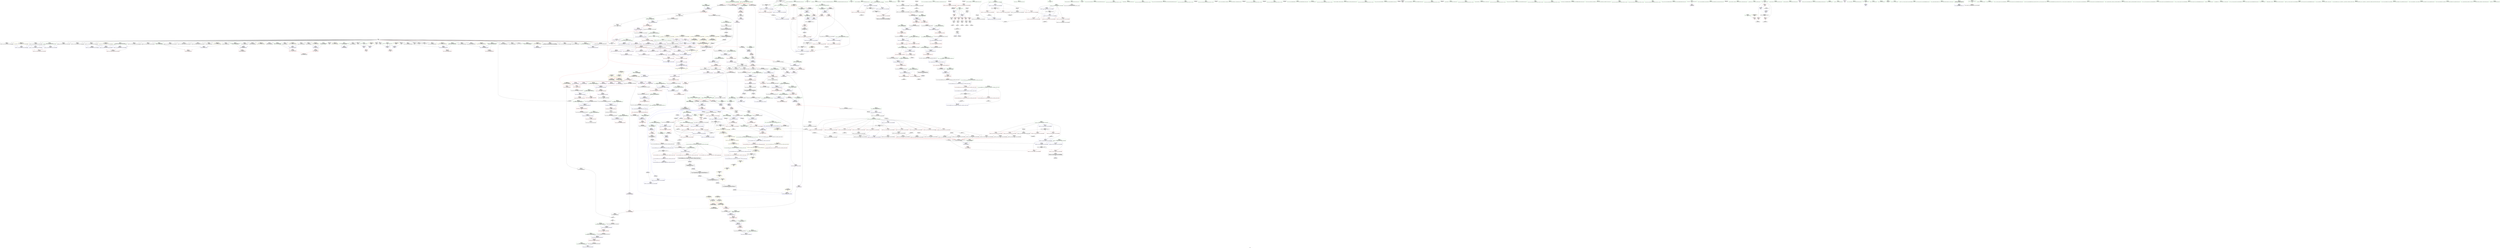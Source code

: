 digraph "SVFG" {
	label="SVFG";

	Node0x562e598f5260 [shape=record,color=grey,label="{NodeID: 0\nNullPtr|{|<s43>77}}"];
	Node0x562e598f5260 -> Node0x562e59924e40[style=solid];
	Node0x562e598f5260 -> Node0x562e59924f40[style=solid];
	Node0x562e598f5260 -> Node0x562e59925010[style=solid];
	Node0x562e598f5260 -> Node0x562e5991ed40[style=solid];
	Node0x562e598f5260 -> Node0x562e5991ee10[style=solid];
	Node0x562e598f5260 -> Node0x562e5991eee0[style=solid];
	Node0x562e598f5260 -> Node0x562e5991efb0[style=solid];
	Node0x562e598f5260 -> Node0x562e5991f080[style=solid];
	Node0x562e598f5260 -> Node0x562e5991f150[style=solid];
	Node0x562e598f5260 -> Node0x562e5991f220[style=solid];
	Node0x562e598f5260 -> Node0x562e5991f2f0[style=solid];
	Node0x562e598f5260 -> Node0x562e5991f3c0[style=solid];
	Node0x562e598f5260 -> Node0x562e5991f490[style=solid];
	Node0x562e598f5260 -> Node0x562e5991f560[style=solid];
	Node0x562e598f5260 -> Node0x562e5991f630[style=solid];
	Node0x562e598f5260 -> Node0x562e5991f700[style=solid];
	Node0x562e598f5260 -> Node0x562e5991f7d0[style=solid];
	Node0x562e598f5260 -> Node0x562e5991f8a0[style=solid];
	Node0x562e598f5260 -> Node0x562e5991f970[style=solid];
	Node0x562e598f5260 -> Node0x562e5991fa40[style=solid];
	Node0x562e598f5260 -> Node0x562e5991fb10[style=solid];
	Node0x562e598f5260 -> Node0x562e5991fbe0[style=solid];
	Node0x562e598f5260 -> Node0x562e5991fcb0[style=solid];
	Node0x562e598f5260 -> Node0x562e5991fd80[style=solid];
	Node0x562e598f5260 -> Node0x562e5991fe50[style=solid];
	Node0x562e598f5260 -> Node0x562e5991ff20[style=solid];
	Node0x562e598f5260 -> Node0x562e5991fff0[style=solid];
	Node0x562e598f5260 -> Node0x562e599200c0[style=solid];
	Node0x562e598f5260 -> Node0x562e59920190[style=solid];
	Node0x562e598f5260 -> Node0x562e59920260[style=solid];
	Node0x562e598f5260 -> Node0x562e59920330[style=solid];
	Node0x562e598f5260 -> Node0x562e59920400[style=solid];
	Node0x562e598f5260 -> Node0x562e599204d0[style=solid];
	Node0x562e598f5260 -> Node0x562e599205a0[style=solid];
	Node0x562e598f5260 -> Node0x562e59920670[style=solid];
	Node0x562e598f5260 -> Node0x562e59920740[style=solid];
	Node0x562e598f5260 -> Node0x562e59920810[style=solid];
	Node0x562e598f5260 -> Node0x562e5993a350[style=solid];
	Node0x562e598f5260 -> Node0x562e5993dd30[style=solid];
	Node0x562e598f5260 -> Node0x562e5993de00[style=solid];
	Node0x562e598f5260 -> Node0x562e5993ded0[style=solid];
	Node0x562e598f5260 -> Node0x562e59954680[style=solid];
	Node0x562e598f5260 -> Node0x562e59957aa0[style=solid];
	Node0x562e598f5260:s43 -> Node0x562e599d8930[style=solid,color=red];
	Node0x562e59940500 [shape=record,color=blue,label="{NodeID: 609\n1102\<--1099\nthis.addr\<--this\n_ZN9__gnu_cxx13new_allocatorIiE10deallocateEPim\n}"];
	Node0x562e59940500 -> Node0x562e59939ca0[style=dashed];
	Node0x562e599280d0 [shape=record,color=red,label="{NodeID: 443\n805\<--799\n\<--__a.addr\n_ZNSaIiEC2ERKS_\n}"];
	Node0x562e599280d0 -> Node0x562e5992ba30[style=solid];
	Node0x562e599d42a0 [shape=record,color=black,label="{NodeID: 1384\n172 = PHI(98, )\n0th arg _ZSt3maxIiERKT_S2_S2_ }"];
	Node0x562e599d42a0 -> Node0x562e5993afb0[style=solid];
	Node0x562e5992b620 [shape=record,color=black,label="{NodeID: 277\n709\<--705\nsub.ptr.lhs.cast\<--\n_ZNSt12_Vector_baseIiSaIiEED2Ev\n}"];
	Node0x562e5992b620 -> Node0x562e59954f20[style=solid];
	Node0x562e5991bfe0 [shape=record,color=green,label="{NodeID: 111\n692\<--693\nthis.addr\<--this.addr_field_insensitive\n_ZNSt12_Vector_baseIiSaIiEED2Ev\n}"];
	Node0x562e5991bfe0 -> Node0x562e59927570[style=solid];
	Node0x562e5991bfe0 -> Node0x562e5993d920[style=solid];
	Node0x562e5993d850 [shape=record,color=blue,label="{NodeID: 554\n687\<--682\n_M_finish\<--call2\n_ZNSt6vectorIiSaIiEE21_M_default_initializeEm\n|{<s0>42}}"];
	Node0x562e5993d850:s0 -> Node0x562e5999ac50[style=dashed,color=blue];
	Node0x562e59925420 [shape=record,color=red,label="{NodeID: 388\n341\<--219\n\<--i44\n_Z3getNSt7__cxx1112basic_stringIcSt11char_traitsIcESaIcEEEi\n}"];
	Node0x562e59925420 -> Node0x562e5992a6b0[style=solid];
	Node0x562e599cf780 [shape=record,color=black,label="{NodeID: 1329\n321 = PHI(446, )\n}"];
	Node0x562e599cf780 -> Node0x562e59925900[style=solid];
	Node0x562e599205a0 [shape=record,color=black,label="{NodeID: 222\n663\<--3\nlpad.val2\<--dummyVal\n_ZNSt12_Vector_baseIiSaIiEEC2EmRKS0_\n}"];
	Node0x562e5991c930 [shape=record,color=green,label="{NodeID: 56\n230\<--231\n_ZNSt6vectorIiSaIiEEC2EmRKS0_\<--_ZNSt6vectorIiSaIiEEC2EmRKS0__field_insensitive\n}"];
	Node0x562e5993aba0 [shape=record,color=blue,label="{NodeID: 499\n96\<--136\ncur\<--inc\n_Z4get2NSt7__cxx1112basic_stringIcSt11char_traitsIcESaIcEEEi\n}"];
	Node0x562e5993aba0 -> Node0x562e5997ad70[style=dashed];
	Node0x562e5992e430 [shape=record,color=purple,label="{NodeID: 333\n773\<--762\n_M_impl4\<--this1\n_ZNSt12_Vector_baseIiSaIiEE17_M_create_storageEm\n}"];
	Node0x562e59923ae0 [shape=record,color=green,label="{NodeID: 167\n1047\<--1048\n__n.addr\<--__n.addr_field_insensitive\n_ZNSt12_Vector_baseIiSaIiEE13_M_deallocateEPim\n}"];
	Node0x562e59923ae0 -> Node0x562e59939960[style=solid];
	Node0x562e59923ae0 -> Node0x562e599401c0[style=solid];
	Node0x562e5998e330 [shape=record,color=yellow,style=double,label="{NodeID: 1108\n59V_1 = ENCHI(MR_59V_0)\npts\{2040000 2120000 \}\nFun[_ZNSt6vectorIiSaIiEEC2EmRKS0_]|{<s0>41}}"];
	Node0x562e5998e330:s0 -> Node0x562e5998b130[style=dashed,color=red];
	Node0x562e598e1120 [shape=record,color=green,label="{NodeID: 1\n7\<--1\n__dso_handle\<--dummyObj\nGlob }"];
	Node0x562e59978950 [shape=record,color=black,label="{NodeID: 942\nMR_12V_4 = PHI(MR_12V_5, MR_12V_3, )\npts\{99 \}\n|{|<s3>8}}"];
	Node0x562e59978950 -> Node0x562e5992fc90[style=dashed];
	Node0x562e59978950 -> Node0x562e5993ac70[style=dashed];
	Node0x562e59978950 -> Node0x562e59982070[style=dashed];
	Node0x562e59978950:s3 -> Node0x562e5998a190[style=dashed,color=red];
	Node0x562e599405d0 [shape=record,color=blue,label="{NodeID: 610\n1104\<--1100\n__p.addr\<--__p\n_ZN9__gnu_cxx13new_allocatorIiE10deallocateEPim\n}"];
	Node0x562e599405d0 -> Node0x562e59939d70[style=dashed];
	Node0x562e599281a0 [shape=record,color=red,label="{NodeID: 444\n820\<--814\nthis1\<--this.addr\n_ZN9__gnu_cxx13new_allocatorIiEC2ERKS1_\n}"];
	Node0x562e599d43b0 [shape=record,color=black,label="{NodeID: 1385\n173 = PHI(96, )\n1st arg _ZSt3maxIiERKT_S2_S2_ }"];
	Node0x562e599d43b0 -> Node0x562e5993b080[style=solid];
	Node0x562e5992b6f0 [shape=record,color=black,label="{NodeID: 278\n710\<--708\nsub.ptr.rhs.cast\<--\n_ZNSt12_Vector_baseIiSaIiEED2Ev\n}"];
	Node0x562e5992b6f0 -> Node0x562e59954f20[style=solid];
	Node0x562e5991c0b0 [shape=record,color=green,label="{NodeID: 112\n694\<--695\nexn.slot\<--exn.slot_field_insensitive\n_ZNSt12_Vector_baseIiSaIiEED2Ev\n}"];
	Node0x562e5991c0b0 -> Node0x562e59927640[style=solid];
	Node0x562e5991c0b0 -> Node0x562e5993d9f0[style=solid];
	Node0x562e5993d920 [shape=record,color=blue,label="{NodeID: 555\n692\<--691\nthis.addr\<--this\n_ZNSt12_Vector_baseIiSaIiEED2Ev\n}"];
	Node0x562e5993d920 -> Node0x562e59927570[style=dashed];
	Node0x562e599254f0 [shape=record,color=red,label="{NodeID: 389\n349\<--219\n\<--i44\n_Z3getNSt7__cxx1112basic_stringIcSt11char_traitsIcESaIcEEEi\n}"];
	Node0x562e599254f0 -> Node0x562e5992a850[style=solid];
	Node0x562e599cf8c0 [shape=record,color=black,label="{NodeID: 1330\n325 = PHI(446, )\n}"];
	Node0x562e599cf8c0 -> Node0x562e5993bcb0[style=solid];
	Node0x562e59920670 [shape=record,color=black,label="{NodeID: 223\n720\<--3\n\<--dummyVal\n_ZNSt12_Vector_baseIiSaIiEED2Ev\n}"];
	Node0x562e5991ca30 [shape=record,color=green,label="{NodeID: 57\n233\<--234\n_ZNSaIiED2Ev\<--_ZNSaIiED2Ev_field_insensitive\n}"];
	Node0x562e5993ac70 [shape=record,color=blue,label="{NodeID: 500\n98\<--143\nmaxv\<--\n_Z4get2NSt7__cxx1112basic_stringIcSt11char_traitsIcESaIcEEEi\n}"];
	Node0x562e5993ac70 -> Node0x562e5992f880[style=dashed];
	Node0x562e5993ac70 -> Node0x562e59978950[style=dashed];
	Node0x562e5992e500 [shape=record,color=purple,label="{NodeID: 334\n774\<--762\n_M_finish\<--this1\n_ZNSt12_Vector_baseIiSaIiEE17_M_create_storageEm\n}"];
	Node0x562e5992e500 -> Node0x562e5993e210[style=solid];
	Node0x562e59923bb0 [shape=record,color=green,label="{NodeID: 168\n1061\<--1062\n_ZNSt16allocator_traitsISaIiEE10deallocateERS0_Pim\<--_ZNSt16allocator_traitsISaIiEE10deallocateERS0_Pim_field_insensitive\n}"];
	Node0x562e5998e440 [shape=record,color=yellow,style=double,label="{NodeID: 1109\n61V_1 = ENCHI(MR_61V_0)\npts\{2040001 2120001 \}\nFun[_ZNSt6vectorIiSaIiEEC2EmRKS0_]|{<s0>41}}"];
	Node0x562e5998e440:s0 -> Node0x562e5998b130[style=dashed,color=red];
	Node0x562e59917fb0 [shape=record,color=green,label="{NodeID: 2\n8\<--1\n_ZSt3cin\<--dummyObj\nGlob }"];
	Node0x562e599406a0 [shape=record,color=blue,label="{NodeID: 611\n1106\<--1101\n.addr\<--\n_ZN9__gnu_cxx13new_allocatorIiE10deallocateEPim\n}"];
	Node0x562e59928270 [shape=record,color=red,label="{NodeID: 445\n831\<--825\nthis1\<--this.addr\n_ZNSt12_Vector_baseIiSaIiEE11_M_allocateEm\n}"];
	Node0x562e59928270 -> Node0x562e5992e910[style=solid];
	Node0x562e599d44c0 [shape=record,color=black,label="{NodeID: 1386\n1033 = PHI(982, )\n0th arg _ZSt12__niter_baseIPiET_S1_ }"];
	Node0x562e599d44c0 -> Node0x562e5993ff50[style=solid];
	Node0x562e5992b7c0 [shape=record,color=black,label="{NodeID: 279\n741\<--740\n\<--this1\n_ZNSt12_Vector_baseIiSaIiEE12_Vector_implC2ERKS0_\n|{<s0>72}}"];
	Node0x562e5992b7c0:s0 -> Node0x562e599d8430[style=solid,color=red];
	Node0x562e5991c180 [shape=record,color=green,label="{NodeID: 113\n696\<--697\nehselector.slot\<--ehselector.slot_field_insensitive\n_ZNSt12_Vector_baseIiSaIiEED2Ev\n}"];
	Node0x562e5991c180 -> Node0x562e5993dac0[style=solid];
	Node0x562e5998af40 [shape=record,color=yellow,style=double,label="{NodeID: 1054\n115V_1 = ENCHI(MR_115V_0)\npts\{634 \}\nFun[_ZNSt12_Vector_baseIiSaIiEEC2EmRKS0_]}"];
	Node0x562e5998af40 -> Node0x562e5993d510[style=dashed];
	Node0x562e5993d9f0 [shape=record,color=blue,label="{NodeID: 556\n694\<--721\nexn.slot\<--\n_ZNSt12_Vector_baseIiSaIiEED2Ev\n}"];
	Node0x562e5993d9f0 -> Node0x562e59927640[style=dashed];
	Node0x562e599255c0 [shape=record,color=red,label="{NodeID: 390\n361\<--219\n\<--i44\n_Z3getNSt7__cxx1112basic_stringIcSt11char_traitsIcESaIcEEEi\n}"];
	Node0x562e599255c0 -> Node0x562e59956720[style=solid];
	Node0x562e599cfa00 [shape=record,color=black,label="{NodeID: 1331\n337 = PHI()\n}"];
	Node0x562e599cfa00 -> Node0x562e5992a5e0[style=solid];
	Node0x562e59920740 [shape=record,color=black,label="{NodeID: 224\n721\<--3\n\<--dummyVal\n_ZNSt12_Vector_baseIiSaIiEED2Ev\n}"];
	Node0x562e59920740 -> Node0x562e5993d9f0[style=solid];
	Node0x562e5991cb30 [shape=record,color=green,label="{NodeID: 58\n246\<--247\n_ZNSt6vectorIiSaIiEEixEm\<--_ZNSt6vectorIiSaIiEEixEm_field_insensitive\n}"];
	Node0x562e5993ad40 [shape=record,color=blue,label="{NodeID: 501\n92\<--150\nans\<--inc12\n_Z4get2NSt7__cxx1112basic_stringIcSt11char_traitsIcESaIcEEEi\n}"];
	Node0x562e5993ad40 -> Node0x562e59978360[style=dashed];
	Node0x562e5992e5d0 [shape=record,color=purple,label="{NodeID: 335\n776\<--762\n_M_impl5\<--this1\n_ZNSt12_Vector_baseIiSaIiEE17_M_create_storageEm\n}"];
	Node0x562e59923cb0 [shape=record,color=green,label="{NodeID: 169\n1068\<--1069\n__cxa_begin_catch\<--__cxa_begin_catch_field_insensitive\n}"];
	Node0x562e5998e550 [shape=record,color=yellow,style=double,label="{NodeID: 1110\n63V_1 = ENCHI(MR_63V_0)\npts\{2040002 2120002 \}\nFun[_ZNSt6vectorIiSaIiEEC2EmRKS0_]|{<s0>41}}"];
	Node0x562e5998e550:s0 -> Node0x562e5998b130[style=dashed,color=red];
	Node0x562e59918040 [shape=record,color=green,label="{NodeID: 3\n9\<--1\n.str\<--dummyObj\nGlob }"];
	Node0x562e59940770 [shape=record,color=blue,label="{NodeID: 612\n1124\<--1121\n__first.addr\<--__first\n_ZSt8_DestroyIPiiEvT_S1_RSaIT0_E\n}"];
	Node0x562e59940770 -> Node0x562e59939e40[style=dashed];
	Node0x562e59928340 [shape=record,color=red,label="{NodeID: 446\n832\<--827\n\<--__n.addr\n_ZNSt12_Vector_baseIiSaIiEE11_M_allocateEm\n}"];
	Node0x562e59928340 -> Node0x562e599571a0[style=solid];
	Node0x562e599d45d0 [shape=record,color=black,label="{NodeID: 1387\n1066 = PHI(499, 728, )\n0th arg __clang_call_terminate }"];
	Node0x562e5992b890 [shape=record,color=black,label="{NodeID: 280\n791\<--790\n\<--this1\n_ZNSt12_Vector_baseIiSaIiEE12_Vector_implD2Ev\n|{<s0>74}}"];
	Node0x562e5992b890:s0 -> Node0x562e599d6720[style=solid,color=red];
	Node0x562e59920d60 [shape=record,color=green,label="{NodeID: 114\n715\<--716\n_ZNSt12_Vector_baseIiSaIiEE13_M_deallocateEPim\<--_ZNSt12_Vector_baseIiSaIiEE13_M_deallocateEPim_field_insensitive\n}"];
	Node0x562e5998b050 [shape=record,color=yellow,style=double,label="{NodeID: 1055\n117V_1 = ENCHI(MR_117V_0)\npts\{636 \}\nFun[_ZNSt12_Vector_baseIiSaIiEEC2EmRKS0_]}"];
	Node0x562e5998b050 -> Node0x562e5993d5e0[style=dashed];
	Node0x562e5993dac0 [shape=record,color=blue,label="{NodeID: 557\n696\<--723\nehselector.slot\<--\n_ZNSt12_Vector_baseIiSaIiEED2Ev\n}"];
	Node0x562e59925690 [shape=record,color=red,label="{NodeID: 391\n266\<--265\n\<--call22\n_Z3getNSt7__cxx1112basic_stringIcSt11char_traitsIcESaIcEEEi\n|{<s0>23}}"];
	Node0x562e59925690:s0 -> Node0x562e599d3760[style=solid,color=red];
	Node0x562e599cfad0 [shape=record,color=black,label="{NodeID: 1332\n343 = PHI(446, )\n}"];
	Node0x562e599cfad0 -> Node0x562e599259d0[style=solid];
	Node0x562e59920810 [shape=record,color=black,label="{NodeID: 225\n723\<--3\n\<--dummyVal\n_ZNSt12_Vector_baseIiSaIiEED2Ev\n}"];
	Node0x562e59920810 -> Node0x562e5993dac0[style=solid];
	Node0x562e5991cc30 [shape=record,color=green,label="{NodeID: 59\n300\<--301\n_ZNSt6vectorIiSaIiEED2Ev\<--_ZNSt6vectorIiSaIiEED2Ev_field_insensitive\n}"];
	Node0x562e5993ae10 [shape=record,color=blue,label="{NodeID: 502\n100\<--156\nj\<--inc14\n_Z4get2NSt7__cxx1112basic_stringIcSt11char_traitsIcESaIcEEEi\n}"];
	Node0x562e5993ae10 -> Node0x562e5992f950[style=dashed];
	Node0x562e5993ae10 -> Node0x562e5992fa20[style=dashed];
	Node0x562e5993ae10 -> Node0x562e5992faf0[style=dashed];
	Node0x562e5993ae10 -> Node0x562e5993ae10[style=dashed];
	Node0x562e5993ae10 -> Node0x562e59982570[style=dashed];
	Node0x562e5992e6a0 [shape=record,color=purple,label="{NodeID: 336\n777\<--762\n_M_start6\<--this1\n_ZNSt12_Vector_baseIiSaIiEE17_M_create_storageEm\n}"];
	Node0x562e5992e6a0 -> Node0x562e59927e60[style=solid];
	Node0x562e59923db0 [shape=record,color=green,label="{NodeID: 170\n1071\<--1072\n_ZSt9terminatev\<--_ZSt9terminatev_field_insensitive\n}"];
	Node0x562e599182f0 [shape=record,color=green,label="{NodeID: 4\n11\<--1\n_ZSt4cout\<--dummyObj\nGlob }"];
	Node0x562e59940840 [shape=record,color=blue,label="{NodeID: 613\n1126\<--1122\n__last.addr\<--__last\n_ZSt8_DestroyIPiiEvT_S1_RSaIT0_E\n}"];
	Node0x562e59940840 -> Node0x562e59939f10[style=dashed];
	Node0x562e59928410 [shape=record,color=red,label="{NodeID: 447\n837\<--827\n\<--__n.addr\n_ZNSt12_Vector_baseIiSaIiEE11_M_allocateEm\n|{<s0>76}}"];
	Node0x562e59928410:s0 -> Node0x562e599d7bd0[style=solid,color=red];
	Node0x562e599d4720 [shape=record,color=black,label="{NodeID: 1388\n624 = PHI(405, )\n0th arg _ZNSt12_Vector_baseIiSaIiEEC2EmRKS0_ }"];
	Node0x562e599d4720 -> Node0x562e5993d2a0[style=solid];
	Node0x562e5992b960 [shape=record,color=black,label="{NodeID: 281\n804\<--803\n\<--this1\n_ZNSaIiEC2ERKS_\n|{<s0>75}}"];
	Node0x562e5992b960:s0 -> Node0x562e599d3210[style=solid,color=red];
	Node0x562e59920e30 [shape=record,color=green,label="{NodeID: 115\n734\<--735\nthis.addr\<--this.addr_field_insensitive\n_ZNSt12_Vector_baseIiSaIiEE12_Vector_implC2ERKS0_\n}"];
	Node0x562e59920e30 -> Node0x562e59927980[style=solid];
	Node0x562e59920e30 -> Node0x562e5993db90[style=solid];
	Node0x562e5998b130 [shape=record,color=yellow,style=double,label="{NodeID: 1056\n119V_1 = ENCHI(MR_119V_0)\npts\{2040000 2040001 2040002 2120000 2120001 2120002 \}\nFun[_ZNSt12_Vector_baseIiSaIiEEC2EmRKS0_]|{<s0>63|<s1>63|<s2>63}}"];
	Node0x562e5998b130:s0 -> Node0x562e5993dd30[style=dashed,color=red];
	Node0x562e5998b130:s1 -> Node0x562e5993de00[style=dashed,color=red];
	Node0x562e5998b130:s2 -> Node0x562e5993ded0[style=dashed,color=red];
	Node0x562e5993db90 [shape=record,color=blue,label="{NodeID: 558\n734\<--732\nthis.addr\<--this\n_ZNSt12_Vector_baseIiSaIiEE12_Vector_implC2ERKS0_\n}"];
	Node0x562e5993db90 -> Node0x562e59927980[style=dashed];
	Node0x562e59925760 [shape=record,color=red,label="{NodeID: 392\n273\<--272\n\<--call27\n_Z3getNSt7__cxx1112basic_stringIcSt11char_traitsIcESaIcEEEi\n}"];
	Node0x562e59925760 -> Node0x562e599550a0[style=solid];
	Node0x562e599cfc40 [shape=record,color=black,label="{NodeID: 1333\n347 = PHI()\n}"];
	Node0x562e599cfc40 -> Node0x562e5992a780[style=solid];
	Node0x562e599208e0 [shape=record,color=black,label="{NodeID: 226\n27\<--28\n\<--_ZNSt8ios_base4InitD1Ev\nCan only get source location for instruction, argument, global var or function.}"];
	Node0x562e5991cd30 [shape=record,color=green,label="{NodeID: 60\n378\<--379\nthis.addr\<--this.addr_field_insensitive\n_ZNSaIiEC2Ev\n}"];
	Node0x562e5991cd30 -> Node0x562e59925b70[style=solid];
	Node0x562e5991cd30 -> Node0x562e5993c190[style=solid];
	Node0x562e5993aee0 [shape=record,color=blue,label="{NodeID: 503\n94\<--161\ni\<--inc16\n_Z4get2NSt7__cxx1112basic_stringIcSt11char_traitsIcESaIcEEEi\n}"];
	Node0x562e5993aee0 -> Node0x562e59981670[style=dashed];
	Node0x562e5992e770 [shape=record,color=purple,label="{NodeID: 337\n781\<--762\n_M_impl7\<--this1\n_ZNSt12_Vector_baseIiSaIiEE17_M_create_storageEm\n}"];
	Node0x562e59923eb0 [shape=record,color=green,label="{NodeID: 171\n1081\<--1082\n__a.addr\<--__a.addr_field_insensitive\n_ZNSt16allocator_traitsISaIiEE10deallocateERS0_Pim\n}"];
	Node0x562e59923eb0 -> Node0x562e59939a30[style=solid];
	Node0x562e59923eb0 -> Node0x562e59940290[style=solid];
	Node0x562e59918380 [shape=record,color=green,label="{NodeID: 5\n12\<--1\n.str.1\<--dummyObj\nGlob }"];
	Node0x562e5997ad70 [shape=record,color=black,label="{NodeID: 946\nMR_10V_6 = PHI(MR_10V_7, MR_10V_5, )\npts\{97 \}\n|{|<s5>8}}"];
	Node0x562e5997ad70 -> Node0x562e5992f7b0[style=dashed];
	Node0x562e5997ad70 -> Node0x562e5992fc90[style=dashed];
	Node0x562e5997ad70 -> Node0x562e5993aad0[style=dashed];
	Node0x562e5997ad70 -> Node0x562e5993aba0[style=dashed];
	Node0x562e5997ad70 -> Node0x562e59981b70[style=dashed];
	Node0x562e5997ad70:s5 -> Node0x562e5998a080[style=dashed,color=red];
	Node0x562e59940910 [shape=record,color=blue,label="{NodeID: 614\n1128\<--1123\n.addr\<--\n_ZSt8_DestroyIPiiEvT_S1_RSaIT0_E\n}"];
	Node0x562e599284e0 [shape=record,color=red,label="{NodeID: 448\n854\<--848\n\<--__a.addr\n_ZNSt16allocator_traitsISaIiEE8allocateERS0_m\n}"];
	Node0x562e599284e0 -> Node0x562e5992bca0[style=solid];
	Node0x562e599d4830 [shape=record,color=black,label="{NodeID: 1389\n625 = PHI(406, )\n1st arg _ZNSt12_Vector_baseIiSaIiEEC2EmRKS0_ }"];
	Node0x562e599d4830 -> Node0x562e5993d370[style=solid];
	Node0x562e5992ba30 [shape=record,color=black,label="{NodeID: 282\n806\<--805\n\<--\n_ZNSaIiEC2ERKS_\n|{<s0>75}}"];
	Node0x562e5992ba30:s0 -> Node0x562e599d3320[style=solid,color=red];
	Node0x562e59920f00 [shape=record,color=green,label="{NodeID: 116\n736\<--737\n__a.addr\<--__a.addr_field_insensitive\n_ZNSt12_Vector_baseIiSaIiEE12_Vector_implC2ERKS0_\n}"];
	Node0x562e59920f00 -> Node0x562e59927a50[style=solid];
	Node0x562e59920f00 -> Node0x562e5993dc60[style=solid];
	Node0x562e5993dc60 [shape=record,color=blue,label="{NodeID: 559\n736\<--733\n__a.addr\<--__a\n_ZNSt12_Vector_baseIiSaIiEE12_Vector_implC2ERKS0_\n}"];
	Node0x562e5993dc60 -> Node0x562e59927a50[style=dashed];
	Node0x562e59925830 [shape=record,color=red,label="{NodeID: 393\n306\<--305\n\<--call32\n_Z3getNSt7__cxx1112basic_stringIcSt11char_traitsIcESaIcEEEi\n}"];
	Node0x562e59925830 -> Node0x562e59957620[style=solid];
	Node0x562e599cfd10 [shape=record,color=black,label="{NodeID: 1334\n351 = PHI(446, )\n}"];
	Node0x562e599cfd10 -> Node0x562e59925aa0[style=solid];
	Node0x562e599209e0 [shape=record,color=black,label="{NodeID: 227\n49\<--48\nconv\<--\n_Z3isvc\n}"];
	Node0x562e5991ce00 [shape=record,color=green,label="{NodeID: 61\n384\<--385\n_ZN9__gnu_cxx13new_allocatorIiEC2Ev\<--_ZN9__gnu_cxx13new_allocatorIiEC2Ev_field_insensitive\n}"];
	Node0x562e5993afb0 [shape=record,color=blue,label="{NodeID: 504\n176\<--172\n__a.addr\<--__a\n_ZSt3maxIiERKT_S2_S2_\n}"];
	Node0x562e5993afb0 -> Node0x562e5992fe30[style=dashed];
	Node0x562e5993afb0 -> Node0x562e5992ff00[style=dashed];
	Node0x562e5992e840 [shape=record,color=purple,label="{NodeID: 338\n782\<--762\n_M_end_of_storage\<--this1\n_ZNSt12_Vector_baseIiSaIiEE17_M_create_storageEm\n}"];
	Node0x562e5992e840 -> Node0x562e5993e2e0[style=solid];
	Node0x562e59923f80 [shape=record,color=green,label="{NodeID: 172\n1083\<--1084\n__p.addr\<--__p.addr_field_insensitive\n_ZNSt16allocator_traitsISaIiEE10deallocateERS0_Pim\n}"];
	Node0x562e59923f80 -> Node0x562e59939b00[style=solid];
	Node0x562e59923f80 -> Node0x562e59940360[style=solid];
	Node0x562e59918410 [shape=record,color=green,label="{NodeID: 6\n15\<--1\n\<--dummyObj\nCan only get source location for instruction, argument, global var or function.}"];
	Node0x562e599409e0 [shape=record,color=blue,label="{NodeID: 615\n1142\<--1140\n__first.addr\<--__first\n_ZSt8_DestroyIPiEvT_S1_\n}"];
	Node0x562e599409e0 -> Node0x562e59939fe0[style=dashed];
	Node0x562e599285b0 [shape=record,color=red,label="{NodeID: 449\n856\<--850\n\<--__n.addr\n_ZNSt16allocator_traitsISaIiEE8allocateERS0_m\n|{<s0>77}}"];
	Node0x562e599285b0:s0 -> Node0x562e599d87f0[style=solid,color=red];
	Node0x562e599d4940 [shape=record,color=black,label="{NodeID: 1390\n626 = PHI(407, )\n2nd arg _ZNSt12_Vector_baseIiSaIiEEC2EmRKS0_ }"];
	Node0x562e599d4940 -> Node0x562e5993d440[style=solid];
	Node0x562e5992bb00 [shape=record,color=black,label="{NodeID: 283\n836\<--835\n\<--_M_impl\n_ZNSt12_Vector_baseIiSaIiEE11_M_allocateEm\n|{<s0>76}}"];
	Node0x562e5992bb00:s0 -> Node0x562e599d7ac0[style=solid,color=red];
	Node0x562e59920fd0 [shape=record,color=green,label="{NodeID: 117\n744\<--745\n_ZNSaIiEC2ERKS_\<--_ZNSaIiEC2ERKS__field_insensitive\n}"];
	Node0x562e5993dd30 [shape=record,color=blue, style = dotted,label="{NodeID: 560\n746\<--3\n_M_start\<--dummyVal\n_ZNSt12_Vector_baseIiSaIiEE12_Vector_implC2ERKS0_\n|{<s0>63}}"];
	Node0x562e5993dd30:s0 -> Node0x562e5999ba10[style=dashed,color=blue];
	Node0x562e59925900 [shape=record,color=red,label="{NodeID: 394\n322\<--321\n\<--call40\n_Z3getNSt7__cxx1112basic_stringIcSt11char_traitsIcESaIcEEEi\n}"];
	Node0x562e59925900 -> Node0x562e5993bcb0[style=solid];
	Node0x562e599cfe80 [shape=record,color=black,label="{NodeID: 1335\n764 = PHI(822, )\n}"];
	Node0x562e599cfe80 -> Node0x562e5993e140[style=solid];
	Node0x562e59920ab0 [shape=record,color=black,label="{NodeID: 228\n53\<--50\nconv1\<--call\n_Z3isvc\n}"];
	Node0x562e59920ab0 -> Node0x562e5993a520[style=solid];
	Node0x562e5991cf00 [shape=record,color=green,label="{NodeID: 62\n391\<--392\nthis.addr\<--this.addr_field_insensitive\n_ZNSt6vectorIiSaIiEEC2EmRKS0_\n}"];
	Node0x562e5991cf00 -> Node0x562e59925c40[style=solid];
	Node0x562e5991cf00 -> Node0x562e5993c260[style=solid];
	Node0x562e59978b70 [shape=record,color=yellow,style=double,label="{NodeID: 1003\n36V_1 = ENCHI(MR_36V_0)\npts\{888 \}\nFun[_ZSt6fill_nIPimiET_S1_T0_RKT1_]|{<s0>85}}"];
	Node0x562e59978b70:s0 -> Node0x562e5997d070[style=dashed,color=red];
	Node0x562e5993b080 [shape=record,color=blue,label="{NodeID: 505\n178\<--173\n__b.addr\<--__b\n_ZSt3maxIiERKT_S2_S2_\n}"];
	Node0x562e5993b080 -> Node0x562e5992ffd0[style=dashed];
	Node0x562e5993b080 -> Node0x562e599300a0[style=dashed];
	Node0x562e5992e910 [shape=record,color=purple,label="{NodeID: 339\n835\<--831\n_M_impl\<--this1\n_ZNSt12_Vector_baseIiSaIiEE11_M_allocateEm\n}"];
	Node0x562e5992e910 -> Node0x562e5992bb00[style=solid];
	Node0x562e59924050 [shape=record,color=green,label="{NodeID: 173\n1085\<--1086\n__n.addr\<--__n.addr_field_insensitive\n_ZNSt16allocator_traitsISaIiEE10deallocateERS0_Pim\n}"];
	Node0x562e59924050 -> Node0x562e59939bd0[style=solid];
	Node0x562e59924050 -> Node0x562e59940430[style=solid];
	Node0x562e59918ce0 [shape=record,color=green,label="{NodeID: 7\n58\<--1\n\<--dummyObj\nCan only get source location for instruction, argument, global var or function.}"];
	Node0x562e59940ab0 [shape=record,color=blue,label="{NodeID: 616\n1144\<--1141\n__last.addr\<--__last\n_ZSt8_DestroyIPiEvT_S1_\n}"];
	Node0x562e59940ab0 -> Node0x562e5993a0b0[style=dashed];
	Node0x562e59928680 [shape=record,color=red,label="{NodeID: 450\n874\<--865\nthis1\<--this.addr\n_ZN9__gnu_cxx13new_allocatorIiE8allocateEmPKv\n|{<s0>78}}"];
	Node0x562e59928680:s0 -> Node0x562e599d2ea0[style=solid,color=red];
	Node0x562e599d6280 [shape=record,color=black,label="{NodeID: 1391\n140 = PHI(171, )\n}"];
	Node0x562e599d6280 -> Node0x562e5992fc90[style=solid];
	Node0x562e5992bbd0 [shape=record,color=black,label="{NodeID: 284\n822\<--843\n_ZNSt12_Vector_baseIiSaIiEE11_M_allocateEm_ret\<--cond\n_ZNSt12_Vector_baseIiSaIiEE11_M_allocateEm\n|{<s0>73}}"];
	Node0x562e5992bbd0:s0 -> Node0x562e599cfe80[style=solid,color=blue];
	Node0x562e599210d0 [shape=record,color=green,label="{NodeID: 118\n756\<--757\nthis.addr\<--this.addr_field_insensitive\n_ZNSt12_Vector_baseIiSaIiEE17_M_create_storageEm\n}"];
	Node0x562e599210d0 -> Node0x562e59927b20[style=solid];
	Node0x562e599210d0 -> Node0x562e5993dfa0[style=solid];
	Node0x562e5993de00 [shape=record,color=blue, style = dotted,label="{NodeID: 561\n748\<--3\n_M_finish\<--dummyVal\n_ZNSt12_Vector_baseIiSaIiEE12_Vector_implC2ERKS0_\n|{<s0>63}}"];
	Node0x562e5993de00:s0 -> Node0x562e5999ba10[style=dashed,color=blue];
	Node0x562e599259d0 [shape=record,color=red,label="{NodeID: 395\n344\<--343\n\<--call51\n_Z3getNSt7__cxx1112basic_stringIcSt11char_traitsIcESaIcEEEi\n}"];
	Node0x562e599259d0 -> Node0x562e599583a0[style=solid];
	Node0x562e599cffc0 [shape=record,color=black,label="{NodeID: 1336\n482 = PHI(923, )\n|{<s0>46}}"];
	Node0x562e599cffc0:s0 -> Node0x562e599d2d90[style=solid,color=red];
	Node0x562e59920b80 [shape=record,color=black,label="{NodeID: 229\n56\<--55\nconv2\<--\n_Z3isvc\n}"];
	Node0x562e59920b80 -> Node0x562e59957f20[style=solid];
	Node0x562e5991cfd0 [shape=record,color=green,label="{NodeID: 63\n393\<--394\n__n.addr\<--__n.addr_field_insensitive\n_ZNSt6vectorIiSaIiEEC2EmRKS0_\n}"];
	Node0x562e5991cfd0 -> Node0x562e59925d10[style=solid];
	Node0x562e5991cfd0 -> Node0x562e59925de0[style=solid];
	Node0x562e5991cfd0 -> Node0x562e5993c330[style=solid];
	Node0x562e59978c50 [shape=record,color=yellow,style=double,label="{NodeID: 1004\n190V_1 = ENCHI(MR_190V_0)\npts\{959 \}\nFun[_ZSt6fill_nIPimiET_S1_T0_RKT1_]|{<s0>85}}"];
	Node0x562e59978c50:s0 -> Node0x562e5998d770[style=dashed,color=red];
	Node0x562e5993b150 [shape=record,color=blue,label="{NodeID: 506\n174\<--188\nretval\<--\n_ZSt3maxIiERKT_S2_S2_\n}"];
	Node0x562e5993b150 -> Node0x562e59980c70[style=dashed];
	Node0x562e5992e9e0 [shape=record,color=purple,label="{NodeID: 340\n929\<--928\n_M_impl\<--this1\n_ZNSt12_Vector_baseIiSaIiEE19_M_get_Tp_allocatorEv\n}"];
	Node0x562e5992e9e0 -> Node0x562e5992c180[style=solid];
	Node0x562e59924120 [shape=record,color=green,label="{NodeID: 174\n1095\<--1096\n_ZN9__gnu_cxx13new_allocatorIiE10deallocateEPim\<--_ZN9__gnu_cxx13new_allocatorIiE10deallocateEPim_field_insensitive\n}"];
	Node0x562e59918d70 [shape=record,color=green,label="{NodeID: 8\n63\<--1\n\<--dummyObj\nCan only get source location for instruction, argument, global var or function.}"];
	Node0x562e59940b80 [shape=record,color=blue,label="{NodeID: 617\n1157\<--1155\n.addr\<--\n_ZNSt12_Destroy_auxILb1EE9__destroyIPiEEvT_S3_\n}"];
	Node0x562e59928750 [shape=record,color=red,label="{NodeID: 451\n875\<--867\n\<--__n.addr\n_ZN9__gnu_cxx13new_allocatorIiE8allocateEmPKv\n}"];
	Node0x562e59928750 -> Node0x562e59956d20[style=solid];
	Node0x562e599d64b0 [shape=record,color=black,label="{NodeID: 1392\n127 = PHI()\n}"];
	Node0x562e599d64b0 -> Node0x562e5992fbc0[style=solid];
	Node0x562e5992bca0 [shape=record,color=black,label="{NodeID: 285\n855\<--854\n\<--\n_ZNSt16allocator_traitsISaIiEE8allocateERS0_m\n|{<s0>77}}"];
	Node0x562e5992bca0:s0 -> Node0x562e599d86b0[style=solid,color=red];
	Node0x562e599211a0 [shape=record,color=green,label="{NodeID: 119\n758\<--759\n__n.addr\<--__n.addr_field_insensitive\n_ZNSt12_Vector_baseIiSaIiEE17_M_create_storageEm\n}"];
	Node0x562e599211a0 -> Node0x562e59927bf0[style=solid];
	Node0x562e599211a0 -> Node0x562e59927cc0[style=solid];
	Node0x562e599211a0 -> Node0x562e5993e070[style=solid];
	Node0x562e5993ded0 [shape=record,color=blue, style = dotted,label="{NodeID: 562\n750\<--3\n_M_end_of_storage\<--dummyVal\n_ZNSt12_Vector_baseIiSaIiEE12_Vector_implC2ERKS0_\n|{<s0>63}}"];
	Node0x562e5993ded0:s0 -> Node0x562e5999ba10[style=dashed,color=blue];
	Node0x562e59925aa0 [shape=record,color=red,label="{NodeID: 396\n352\<--351\n\<--call57\n_Z3getNSt7__cxx1112basic_stringIcSt11char_traitsIcESaIcEEEi\n}"];
	Node0x562e59925aa0 -> Node0x562e599559a0[style=solid];
	Node0x562e599d0100 [shape=record,color=black,label="{NodeID: 1337\n524 = PHI()\n}"];
	Node0x562e59920c50 [shape=record,color=black,label="{NodeID: 230\n61\<--60\nconv3\<--\n_Z3isvc\n}"];
	Node0x562e59920c50 -> Node0x562e599580a0[style=solid];
	Node0x562e5991d0a0 [shape=record,color=green,label="{NodeID: 64\n395\<--396\n__a.addr\<--__a.addr_field_insensitive\n_ZNSt6vectorIiSaIiEEC2EmRKS0_\n}"];
	Node0x562e5991d0a0 -> Node0x562e59925eb0[style=solid];
	Node0x562e5991d0a0 -> Node0x562e5993c400[style=solid];
	Node0x562e5993b220 [shape=record,color=blue,label="{NodeID: 507\n174\<--191\nretval\<--\n_ZSt3maxIiERKT_S2_S2_\n}"];
	Node0x562e5993b220 -> Node0x562e59980c70[style=dashed];
	Node0x562e5992eab0 [shape=record,color=purple,label="{NodeID: 341\n1027\<--1026\nincdec.ptr\<--\n_ZSt10__fill_n_aIPimiEN9__gnu_cxx11__enable_ifIXsr11__is_scalarIT1_EE7__valueET_E6__typeES4_T0_RKS3_\n}"];
	Node0x562e5992eab0 -> Node0x562e5993fe80[style=solid];
	Node0x562e59924220 [shape=record,color=green,label="{NodeID: 175\n1102\<--1103\nthis.addr\<--this.addr_field_insensitive\n_ZN9__gnu_cxx13new_allocatorIiE10deallocateEPim\n}"];
	Node0x562e59924220 -> Node0x562e59939ca0[style=solid];
	Node0x562e59924220 -> Node0x562e59940500[style=solid];
	Node0x562e59918e00 [shape=record,color=green,label="{NodeID: 9\n68\<--1\n\<--dummyObj\nCan only get source location for instruction, argument, global var or function.}"];
	Node0x562e59940c50 [shape=record,color=blue,label="{NodeID: 618\n1159\<--1156\n.addr1\<--\n_ZNSt12_Destroy_auxILb1EE9__destroyIPiEEvT_S3_\n}"];
	Node0x562e59928820 [shape=record,color=red,label="{NodeID: 452\n885\<--867\n\<--__n.addr\n_ZN9__gnu_cxx13new_allocatorIiE8allocateEmPKv\n}"];
	Node0x562e59928820 -> Node0x562e59954c20[style=solid];
	Node0x562e599d6580 [shape=record,color=black,label="{NodeID: 1393\n26 = PHI()\n}"];
	Node0x562e5992bd70 [shape=record,color=black,label="{NodeID: 286\n845\<--857\n_ZNSt16allocator_traitsISaIiEE8allocateERS0_m_ret\<--call\n_ZNSt16allocator_traitsISaIiEE8allocateERS0_m\n|{<s0>76}}"];
	Node0x562e5992bd70:s0 -> Node0x562e599d07e0[style=solid,color=blue];
	Node0x562e59921270 [shape=record,color=green,label="{NodeID: 120\n765\<--766\n_ZNSt12_Vector_baseIiSaIiEE11_M_allocateEm\<--_ZNSt12_Vector_baseIiSaIiEE11_M_allocateEm_field_insensitive\n}"];
	Node0x562e5993dfa0 [shape=record,color=blue,label="{NodeID: 563\n756\<--754\nthis.addr\<--this\n_ZNSt12_Vector_baseIiSaIiEE17_M_create_storageEm\n}"];
	Node0x562e5993dfa0 -> Node0x562e59927b20[style=dashed];
	Node0x562e59925b70 [shape=record,color=red,label="{NodeID: 397\n381\<--378\nthis1\<--this.addr\n_ZNSaIiEC2Ev\n}"];
	Node0x562e59925b70 -> Node0x562e5992aac0[style=solid];
	Node0x562e599d01d0 [shape=record,color=black,label="{NodeID: 1338\n536 = PHI()\n}"];
	Node0x562e59929100 [shape=record,color=black,label="{NodeID: 231\n66\<--65\nconv6\<--\n_Z3isvc\n}"];
	Node0x562e59929100 -> Node0x562e59957da0[style=solid];
	Node0x562e5991d170 [shape=record,color=green,label="{NodeID: 65\n397\<--398\nexn.slot\<--exn.slot_field_insensitive\n_ZNSt6vectorIiSaIiEEC2EmRKS0_\n}"];
	Node0x562e5991d170 -> Node0x562e59925f80[style=solid];
	Node0x562e5991d170 -> Node0x562e5993c4d0[style=solid];
	Node0x562e5993b2f0 [shape=record,color=blue,label="{NodeID: 508\n201\<--200\nn.addr\<--n\n_Z3getNSt7__cxx1112basic_stringIcSt11char_traitsIcESaIcEEEi\n}"];
	Node0x562e5993b2f0 -> Node0x562e59930310[style=dashed];
	Node0x562e5993b2f0 -> Node0x562e599303e0[style=dashed];
	Node0x562e5992eb80 [shape=record,color=purple,label="{NodeID: 342\n1056\<--1052\n_M_impl\<--this1\n_ZNSt12_Vector_baseIiSaIiEE13_M_deallocateEPim\n}"];
	Node0x562e5992eb80 -> Node0x562e5992c730[style=solid];
	Node0x562e599242f0 [shape=record,color=green,label="{NodeID: 176\n1104\<--1105\n__p.addr\<--__p.addr_field_insensitive\n_ZN9__gnu_cxx13new_allocatorIiE10deallocateEPim\n}"];
	Node0x562e599242f0 -> Node0x562e59939d70[style=solid];
	Node0x562e599242f0 -> Node0x562e599405d0[style=solid];
	Node0x562e59918ed0 [shape=record,color=green,label="{NodeID: 10\n73\<--1\n\<--dummyObj\nCan only get source location for instruction, argument, global var or function.}"];
	Node0x562e599288f0 [shape=record,color=red,label="{NodeID: 453\n898\<--895\nthis1\<--this.addr\n_ZNK9__gnu_cxx13new_allocatorIiE8max_sizeEv\n}"];
	Node0x562e599d6650 [shape=record,color=black,label="{NodeID: 1394\n50 = PHI()\n}"];
	Node0x562e599d6650 -> Node0x562e59920ab0[style=solid];
	Node0x562e5992be40 [shape=record,color=black,label="{NodeID: 287\n891\<--887\n\<--call2\n_ZN9__gnu_cxx13new_allocatorIiE8allocateEmPKv\n}"];
	Node0x562e5992be40 -> Node0x562e5992bf10[style=solid];
	Node0x562e59921370 [shape=record,color=green,label="{NodeID: 121\n787\<--788\nthis.addr\<--this.addr_field_insensitive\n_ZNSt12_Vector_baseIiSaIiEE12_Vector_implD2Ev\n}"];
	Node0x562e59921370 -> Node0x562e59927f30[style=solid];
	Node0x562e59921370 -> Node0x562e5993e3b0[style=solid];
	Node0x562e5993e070 [shape=record,color=blue,label="{NodeID: 564\n758\<--755\n__n.addr\<--__n\n_ZNSt12_Vector_baseIiSaIiEE17_M_create_storageEm\n}"];
	Node0x562e5993e070 -> Node0x562e59927bf0[style=dashed];
	Node0x562e5993e070 -> Node0x562e59927cc0[style=dashed];
	Node0x562e59925c40 [shape=record,color=red,label="{NodeID: 398\n404\<--391\nthis1\<--this.addr\n_ZNSt6vectorIiSaIiEEC2EmRKS0_\n|{|<s2>42}}"];
	Node0x562e59925c40 -> Node0x562e5992ab90[style=solid];
	Node0x562e59925c40 -> Node0x562e5992ac60[style=solid];
	Node0x562e59925c40:s2 -> Node0x562e599d7f30[style=solid,color=red];
	Node0x562e599d02a0 [shape=record,color=black,label="{NodeID: 1339\n542 = PHI()\n}"];
	Node0x562e59929190 [shape=record,color=black,label="{NodeID: 232\n71\<--70\nconv9\<--\n_Z3isvc\n}"];
	Node0x562e59929190 -> Node0x562e59957c20[style=solid];
	Node0x562e5991d240 [shape=record,color=green,label="{NodeID: 66\n399\<--400\nehselector.slot\<--ehselector.slot_field_insensitive\n_ZNSt6vectorIiSaIiEEC2EmRKS0_\n}"];
	Node0x562e5991d240 -> Node0x562e59926050[style=solid];
	Node0x562e5991d240 -> Node0x562e5993c5a0[style=solid];
	Node0x562e5993b3c0 [shape=record,color=blue,label="{NodeID: 509\n245\<--249\ncall12\<--\n_Z3getNSt7__cxx1112basic_stringIcSt11char_traitsIcESaIcEEEi\n}"];
	Node0x562e5993b3c0 -> Node0x562e5993b490[style=dashed];
	Node0x562e5992ec50 [shape=record,color=purple,label="{NodeID: 343\n461\<--459\nadd.ptr\<--\n_ZNSt6vectorIiSaIiEEixEm\n}"];
	Node0x562e5992ec50 -> Node0x562e5992aed0[style=solid];
	Node0x562e599243c0 [shape=record,color=green,label="{NodeID: 177\n1106\<--1107\n.addr\<--.addr_field_insensitive\n_ZN9__gnu_cxx13new_allocatorIiE10deallocateEPim\n}"];
	Node0x562e599243c0 -> Node0x562e599406a0[style=solid];
	Node0x562e59918fd0 [shape=record,color=green,label="{NodeID: 11\n78\<--1\n\<--dummyObj\nCan only get source location for instruction, argument, global var or function.}"];
	Node0x562e599289c0 [shape=record,color=red,label="{NodeID: 454\n917\<--908\n\<--__first.addr\n_ZSt27__uninitialized_default_n_aIPimiET_S1_T0_RSaIT1_E\n|{<s0>81}}"];
	Node0x562e599289c0:s0 -> Node0x562e599d4080[style=solid,color=red];
	Node0x562e599d6720 [shape=record,color=black,label="{NodeID: 1395\n436 = PHI(205, 213, 205, 213, 791, )\n0th arg _ZNSaIiED2Ev }"];
	Node0x562e599d6720 -> Node0x562e5993c670[style=solid];
	Node0x562e5992bf10 [shape=record,color=black,label="{NodeID: 288\n861\<--891\n_ZN9__gnu_cxx13new_allocatorIiE8allocateEmPKv_ret\<--\n_ZN9__gnu_cxx13new_allocatorIiE8allocateEmPKv\n|{<s0>77}}"];
	Node0x562e5992bf10:s0 -> Node0x562e599d0980[style=solid,color=blue];
	Node0x562e59921440 [shape=record,color=green,label="{NodeID: 122\n797\<--798\nthis.addr\<--this.addr_field_insensitive\n_ZNSaIiEC2ERKS_\n}"];
	Node0x562e59921440 -> Node0x562e59928000[style=solid];
	Node0x562e59921440 -> Node0x562e5993e480[style=solid];
	Node0x562e5993e140 [shape=record,color=blue,label="{NodeID: 565\n768\<--764\n_M_start\<--call\n_ZNSt12_Vector_baseIiSaIiEE17_M_create_storageEm\n|{|<s2>64}}"];
	Node0x562e5993e140 -> Node0x562e59927d90[style=dashed];
	Node0x562e5993e140 -> Node0x562e59927e60[style=dashed];
	Node0x562e5993e140:s2 -> Node0x562e5999bba0[style=dashed,color=blue];
	Node0x562e59925d10 [shape=record,color=red,label="{NodeID: 399\n406\<--393\n\<--__n.addr\n_ZNSt6vectorIiSaIiEEC2EmRKS0_\n|{<s0>41}}"];
	Node0x562e59925d10:s0 -> Node0x562e599d4830[style=solid,color=red];
	Node0x562e599d0370 [shape=record,color=black,label="{NodeID: 1340\n545 = PHI()\n}"];
	Node0x562e59929260 [shape=record,color=black,label="{NodeID: 233\n76\<--75\nconv11\<--\n_Z3isvc\n}"];
	Node0x562e59929260 -> Node0x562e599577a0[style=solid];
	Node0x562e5991d310 [shape=record,color=green,label="{NodeID: 67\n409\<--410\n_ZNSt12_Vector_baseIiSaIiEEC2EmRKS0_\<--_ZNSt12_Vector_baseIiSaIiEEC2EmRKS0__field_insensitive\n}"];
	Node0x562e5993b490 [shape=record,color=blue,label="{NodeID: 510\n253\<--106\ncall16\<--\n_Z3getNSt7__cxx1112basic_stringIcSt11char_traitsIcESaIcEEEi\n}"];
	Node0x562e5993b490 -> Node0x562e5997fd70[style=dashed];
	Node0x562e5992ed20 [shape=record,color=purple,label="{NodeID: 344\n780\<--778\nadd.ptr\<--\n_ZNSt12_Vector_baseIiSaIiEE17_M_create_storageEm\n}"];
	Node0x562e5992ed20 -> Node0x562e5993e2e0[style=solid];
	Node0x562e59924490 [shape=record,color=green,label="{NodeID: 178\n1115\<--1116\n_ZdlPv\<--_ZdlPv_field_insensitive\n}"];
	Node0x562e599190d0 [shape=record,color=green,label="{NodeID: 12\n81\<--1\n\<--dummyObj\nCan only get source location for instruction, argument, global var or function.}"];
	Node0x562e5997d070 [shape=record,color=black,label="{NodeID: 953\nMR_36V_2 = PHI(MR_36V_3, MR_36V_1, )\npts\{888 \}\n|{|<s1>85}}"];
	Node0x562e5997d070 -> Node0x562e5993fce0[style=dashed];
	Node0x562e5997d070:s1 -> Node0x562e5999c150[style=dashed,color=blue];
	Node0x562e59928a90 [shape=record,color=red,label="{NodeID: 455\n918\<--910\n\<--__n.addr\n_ZSt27__uninitialized_default_n_aIPimiET_S1_T0_RSaIT1_E\n|{<s0>81}}"];
	Node0x562e59928a90:s0 -> Node0x562e599d4190[style=solid,color=red];
	Node0x562e599d6c30 [shape=record,color=black,label="{NodeID: 1396\n823 = PHI(762, )\n0th arg _ZNSt12_Vector_baseIiSaIiEE11_M_allocateEm }"];
	Node0x562e599d6c30 -> Node0x562e5993e7c0[style=solid];
	Node0x562e5992bfe0 [shape=record,color=black,label="{NodeID: 289\n893\<--900\n_ZNK9__gnu_cxx13new_allocatorIiE8max_sizeEv_ret\<--\n_ZNK9__gnu_cxx13new_allocatorIiE8max_sizeEv\n|{<s0>78}}"];
	Node0x562e5992bfe0:s0 -> Node0x562e599d0ac0[style=solid,color=blue];
	Node0x562e59921510 [shape=record,color=green,label="{NodeID: 123\n799\<--800\n__a.addr\<--__a.addr_field_insensitive\n_ZNSaIiEC2ERKS_\n}"];
	Node0x562e59921510 -> Node0x562e599280d0[style=solid];
	Node0x562e59921510 -> Node0x562e5993e550[style=solid];
	Node0x562e5998b8f0 [shape=record,color=yellow,style=double,label="{NodeID: 1064\n81V_1 = ENCHI(MR_81V_0)\npts\{468 \}\nFun[_ZNSt6vectorIiSaIiEED2Ev]}"];
	Node0x562e5998b8f0 -> Node0x562e5993c9b0[style=dashed];
	Node0x562e59954020 [shape=record,color=black,label="{NodeID: 898\n80 = PHI(81, 81, 81, 81, 77, )\n}"];
	Node0x562e59954020 -> Node0x562e59929330[style=solid];
	Node0x562e5993e210 [shape=record,color=blue,label="{NodeID: 566\n774\<--772\n_M_finish\<--\n_ZNSt12_Vector_baseIiSaIiEE17_M_create_storageEm\n|{<s0>64}}"];
	Node0x562e5993e210:s0 -> Node0x562e5999bba0[style=dashed,color=blue];
	Node0x562e59925de0 [shape=record,color=red,label="{NodeID: 400\n411\<--393\n\<--__n.addr\n_ZNSt6vectorIiSaIiEEC2EmRKS0_\n|{<s0>42}}"];
	Node0x562e59925de0:s0 -> Node0x562e599d8070[style=solid,color=red];
	Node0x562e599d0440 [shape=record,color=black,label="{NodeID: 1341\n550 = PHI(198, )\n}"];
	Node0x562e59929330 [shape=record,color=black,label="{NodeID: 234\n43\<--80\n_Z3isvc_ret\<--\n_Z3isvc\n|{<s0>7|<s1>23}}"];
	Node0x562e59929330:s0 -> Node0x562e599ce720[style=solid,color=blue];
	Node0x562e59929330:s1 -> Node0x562e599cf0e0[style=solid,color=blue];
	Node0x562e5991d410 [shape=record,color=green,label="{NodeID: 68\n413\<--414\n_ZNSt6vectorIiSaIiEE21_M_default_initializeEm\<--_ZNSt6vectorIiSaIiEE21_M_default_initializeEm_field_insensitive\n}"];
	Node0x562e5993b560 [shape=record,color=blue,label="{NodeID: 511\n215\<--257\ni\<--sub\n_Z3getNSt7__cxx1112basic_stringIcSt11char_traitsIcESaIcEEEi\n}"];
	Node0x562e5993b560 -> Node0x562e5997f870[style=dashed];
	Node0x562e5992edf0 [shape=record,color=red,label="{NodeID: 345\n48\<--45\n\<--c.addr\n_Z3isvc\n}"];
	Node0x562e5992edf0 -> Node0x562e599209e0[style=solid];
	Node0x562e59924590 [shape=record,color=green,label="{NodeID: 179\n1124\<--1125\n__first.addr\<--__first.addr_field_insensitive\n_ZSt8_DestroyIPiiEvT_S1_RSaIT0_E\n}"];
	Node0x562e59924590 -> Node0x562e59939e40[style=solid];
	Node0x562e59924590 -> Node0x562e59940770[style=solid];
	Node0x562e599191d0 [shape=record,color=green,label="{NodeID: 13\n104\<--1\n\<--dummyObj\nCan only get source location for instruction, argument, global var or function.}"];
	Node0x562e5997d570 [shape=record,color=black,label="{NodeID: 954\nMR_202V_3 = PHI(MR_202V_4, MR_202V_2, )\npts\{997 \}\n}"];
	Node0x562e5997d570 -> Node0x562e59938ed0[style=dashed];
	Node0x562e5997d570 -> Node0x562e59938fa0[style=dashed];
	Node0x562e5997d570 -> Node0x562e59939070[style=dashed];
	Node0x562e5997d570 -> Node0x562e5993fe80[style=dashed];
	Node0x562e59928b60 [shape=record,color=red,label="{NodeID: 456\n928\<--925\nthis1\<--this.addr\n_ZNSt12_Vector_baseIiSaIiEE19_M_get_Tp_allocatorEv\n}"];
	Node0x562e59928b60 -> Node0x562e5992e9e0[style=solid];
	Node0x562e599d6d40 [shape=record,color=black,label="{NodeID: 1397\n824 = PHI(763, )\n1st arg _ZNSt12_Vector_baseIiSaIiEE11_M_allocateEm }"];
	Node0x562e599d6d40 -> Node0x562e5993e890[style=solid];
	Node0x562e5992c0b0 [shape=record,color=black,label="{NodeID: 290\n904\<--919\n_ZSt27__uninitialized_default_n_aIPimiET_S1_T0_RSaIT1_E_ret\<--call\n_ZSt27__uninitialized_default_n_aIPimiET_S1_T0_RSaIT1_E\n|{<s0>67}}"];
	Node0x562e5992c0b0:s0 -> Node0x562e599c6c70[style=solid,color=blue];
	Node0x562e599215e0 [shape=record,color=green,label="{NodeID: 124\n808\<--809\n_ZN9__gnu_cxx13new_allocatorIiEC2ERKS1_\<--_ZN9__gnu_cxx13new_allocatorIiEC2ERKS1__field_insensitive\n}"];
	Node0x562e5998b9d0 [shape=record,color=yellow,style=double,label="{NodeID: 1065\n83V_1 = ENCHI(MR_83V_0)\npts\{470 \}\nFun[_ZNSt6vectorIiSaIiEED2Ev]}"];
	Node0x562e5998b9d0 -> Node0x562e5993ca80[style=dashed];
	Node0x562e59954680 [shape=record,color=black,label="{NodeID: 899\n843 = PHI(838, 3, )\n}"];
	Node0x562e59954680 -> Node0x562e5992bbd0[style=solid];
	Node0x562e5993e2e0 [shape=record,color=blue,label="{NodeID: 567\n782\<--780\n_M_end_of_storage\<--add.ptr\n_ZNSt12_Vector_baseIiSaIiEE17_M_create_storageEm\n|{<s0>64}}"];
	Node0x562e5993e2e0:s0 -> Node0x562e5999bba0[style=dashed,color=blue];
	Node0x562e59925eb0 [shape=record,color=red,label="{NodeID: 401\n407\<--395\n\<--__a.addr\n_ZNSt6vectorIiSaIiEEC2EmRKS0_\n|{<s0>41}}"];
	Node0x562e59925eb0:s0 -> Node0x562e599d4940[style=solid,color=red];
	Node0x562e599d0640 [shape=record,color=black,label="{NodeID: 1342\n551 = PHI()\n}"];
	Node0x562e59929400 [shape=record,color=black,label="{NodeID: 235\n506\<--106\nmain_ret\<--\nmain\n}"];
	Node0x562e5991d510 [shape=record,color=green,label="{NodeID: 69\n423\<--424\n_ZNSt12_Vector_baseIiSaIiEED2Ev\<--_ZNSt12_Vector_baseIiSaIiEED2Ev_field_insensitive\n}"];
	Node0x562e5993b630 [shape=record,color=blue,label="{NodeID: 512\n277\<--274\ncall30\<--add28\n_Z3getNSt7__cxx1112basic_stringIcSt11char_traitsIcESaIcEEEi\n}"];
	Node0x562e5993b630 -> Node0x562e59925830[style=dashed];
	Node0x562e5993b630 -> Node0x562e59925900[style=dashed];
	Node0x562e5993b630 -> Node0x562e5993bbe0[style=dashed];
	Node0x562e5993b630 -> Node0x562e5993bcb0[style=dashed];
	Node0x562e5992eec0 [shape=record,color=red,label="{NodeID: 346\n55\<--45\n\<--c.addr\n_Z3isvc\n}"];
	Node0x562e5992eec0 -> Node0x562e59920b80[style=solid];
	Node0x562e59924660 [shape=record,color=green,label="{NodeID: 180\n1126\<--1127\n__last.addr\<--__last.addr_field_insensitive\n_ZSt8_DestroyIPiiEvT_S1_RSaIT0_E\n}"];
	Node0x562e59924660 -> Node0x562e59939f10[style=solid];
	Node0x562e59924660 -> Node0x562e59940840[style=solid];
	Node0x562e599192d0 [shape=record,color=green,label="{NodeID: 14\n106\<--1\n\<--dummyObj\nCan only get source location for instruction, argument, global var or function.}"];
	Node0x562e5997da70 [shape=record,color=black,label="{NodeID: 955\nMR_210V_3 = PHI(MR_210V_4, MR_210V_2, )\npts\{1005 \}\n}"];
	Node0x562e5997da70 -> Node0x562e599393b0[style=dashed];
	Node0x562e5997da70 -> Node0x562e59939480[style=dashed];
	Node0x562e5997da70 -> Node0x562e5993fdb0[style=dashed];
	Node0x562e59928c30 [shape=record,color=red,label="{NodeID: 457\n945\<--935\n\<--__first.addr\n_ZSt25__uninitialized_default_nIPimET_S1_T0_\n|{<s0>82}}"];
	Node0x562e59928c30:s0 -> Node0x562e599d22f0[style=solid,color=red];
	Node0x562e599d6e50 [shape=record,color=black,label="{NodeID: 1398\n1099 = PHI(1091, )\n0th arg _ZN9__gnu_cxx13new_allocatorIiE10deallocateEPim }"];
	Node0x562e599d6e50 -> Node0x562e59940500[style=solid];
	Node0x562e5992c180 [shape=record,color=black,label="{NodeID: 291\n930\<--929\n\<--_M_impl\n_ZNSt12_Vector_baseIiSaIiEE19_M_get_Tp_allocatorEv\n}"];
	Node0x562e5992c180 -> Node0x562e5992c250[style=solid];
	Node0x562e599216e0 [shape=record,color=green,label="{NodeID: 125\n814\<--815\nthis.addr\<--this.addr_field_insensitive\n_ZN9__gnu_cxx13new_allocatorIiEC2ERKS1_\n}"];
	Node0x562e599216e0 -> Node0x562e599281a0[style=solid];
	Node0x562e599216e0 -> Node0x562e5993e620[style=solid];
	Node0x562e5998bab0 [shape=record,color=yellow,style=double,label="{NodeID: 1066\n59V_1 = ENCHI(MR_59V_0)\npts\{2040000 2120000 \}\nFun[_ZNSt6vectorIiSaIiEED2Ev]|{|<s1>47|<s2>48}}"];
	Node0x562e5998bab0 -> Node0x562e59926600[style=dashed];
	Node0x562e5998bab0:s1 -> Node0x562e599863d0[style=dashed,color=red];
	Node0x562e5998bab0:s2 -> Node0x562e599863d0[style=dashed,color=red];
	Node0x562e59954c20 [shape=record,color=grey,label="{NodeID: 900\n886 = Binary(885, 713, )\n}"];
	Node0x562e5993e3b0 [shape=record,color=blue,label="{NodeID: 568\n787\<--786\nthis.addr\<--this\n_ZNSt12_Vector_baseIiSaIiEE12_Vector_implD2Ev\n}"];
	Node0x562e5993e3b0 -> Node0x562e59927f30[style=dashed];
	Node0x562e59925f80 [shape=record,color=red,label="{NodeID: 402\n426\<--397\nexn\<--exn.slot\n_ZNSt6vectorIiSaIiEEC2EmRKS0_\n}"];
	Node0x562e599d0710 [shape=record,color=black,label="{NodeID: 1343\n558 = PHI()\n}"];
	Node0x562e599294d0 [shape=record,color=black,label="{NodeID: 236\n112\<--109\nconv\<--call\n_Z4get2NSt7__cxx1112basic_stringIcSt11char_traitsIcESaIcEEEi\n}"];
	Node0x562e599294d0 -> Node0x562e59958220[style=solid];
	Node0x562e5991d610 [shape=record,color=green,label="{NodeID: 70\n431\<--432\n__gxx_personality_v0\<--__gxx_personality_v0_field_insensitive\n}"];
	Node0x562e5993b700 [shape=record,color=blue,label="{NodeID: 513\n207\<--281\nexn.slot\<--\n_Z3getNSt7__cxx1112basic_stringIcSt11char_traitsIcESaIcEEEi\n}"];
	Node0x562e5993b700 -> Node0x562e599304b0[style=dashed];
	Node0x562e5992ef90 [shape=record,color=red,label="{NodeID: 347\n60\<--45\n\<--c.addr\n_Z3isvc\n}"];
	Node0x562e5992ef90 -> Node0x562e59920c50[style=solid];
	Node0x562e59924730 [shape=record,color=green,label="{NodeID: 181\n1128\<--1129\n.addr\<--.addr_field_insensitive\n_ZSt8_DestroyIPiiEvT_S1_RSaIT0_E\n}"];
	Node0x562e59924730 -> Node0x562e59940910[style=solid];
	Node0x562e599193d0 [shape=record,color=green,label="{NodeID: 15\n137\<--1\n\<--dummyObj\nCan only get source location for instruction, argument, global var or function.}"];
	Node0x562e59928d00 [shape=record,color=red,label="{NodeID: 458\n946\<--937\n\<--__n.addr\n_ZSt25__uninitialized_default_nIPimET_S1_T0_\n|{<s0>82}}"];
	Node0x562e59928d00:s0 -> Node0x562e599d2400[style=solid,color=red];
	Node0x562e599d6f60 [shape=record,color=black,label="{NodeID: 1399\n1100 = PHI(1092, )\n1st arg _ZN9__gnu_cxx13new_allocatorIiE10deallocateEPim }"];
	Node0x562e599d6f60 -> Node0x562e599405d0[style=solid];
	Node0x562e5992c250 [shape=record,color=black,label="{NodeID: 292\n923\<--930\n_ZNSt12_Vector_baseIiSaIiEE19_M_get_Tp_allocatorEv_ret\<--\n_ZNSt12_Vector_baseIiSaIiEE19_M_get_Tp_allocatorEv\n|{<s0>45|<s1>66}}"];
	Node0x562e5992c250:s0 -> Node0x562e599cffc0[style=solid,color=blue];
	Node0x562e5992c250:s1 -> Node0x562e599c7f00[style=solid,color=blue];
	Node0x562e599217b0 [shape=record,color=green,label="{NodeID: 126\n816\<--817\n.addr\<--.addr_field_insensitive\n_ZN9__gnu_cxx13new_allocatorIiEC2ERKS1_\n}"];
	Node0x562e599217b0 -> Node0x562e5993e6f0[style=solid];
	Node0x562e5998bbc0 [shape=record,color=yellow,style=double,label="{NodeID: 1067\n61V_1 = ENCHI(MR_61V_0)\npts\{2040001 2120001 \}\nFun[_ZNSt6vectorIiSaIiEED2Ev]}"];
	Node0x562e5998bbc0 -> Node0x562e599266d0[style=dashed];
	Node0x562e59954da0 [shape=record,color=grey,label="{NodeID: 901\n712 = Binary(711, 713, )\n|{<s0>68}}"];
	Node0x562e59954da0:s0 -> Node0x562e599d2730[style=solid,color=red];
	Node0x562e5993e480 [shape=record,color=blue,label="{NodeID: 569\n797\<--795\nthis.addr\<--this\n_ZNSaIiEC2ERKS_\n}"];
	Node0x562e5993e480 -> Node0x562e59928000[style=dashed];
	Node0x562e59926050 [shape=record,color=red,label="{NodeID: 403\n427\<--399\nsel\<--ehselector.slot\n_ZNSt6vectorIiSaIiEEC2EmRKS0_\n}"];
	Node0x562e599d07e0 [shape=record,color=black,label="{NodeID: 1344\n838 = PHI(845, )\n}"];
	Node0x562e599d07e0 -> Node0x562e59954680[style=solid];
	Node0x562e599295a0 [shape=record,color=black,label="{NodeID: 237\n122\<--121\nconv3\<--call2\n_Z4get2NSt7__cxx1112basic_stringIcSt11char_traitsIcESaIcEEEi\n}"];
	Node0x562e599295a0 -> Node0x562e599586a0[style=solid];
	Node0x562e5991d710 [shape=record,color=green,label="{NodeID: 71\n437\<--438\nthis.addr\<--this.addr_field_insensitive\n_ZNSaIiED2Ev\n}"];
	Node0x562e5991d710 -> Node0x562e59926120[style=solid];
	Node0x562e5991d710 -> Node0x562e5993c670[style=solid];
	Node0x562e5993b7d0 [shape=record,color=blue,label="{NodeID: 514\n209\<--283\nehselector.slot\<--\n_Z3getNSt7__cxx1112basic_stringIcSt11char_traitsIcESaIcEEEi\n}"];
	Node0x562e5993b7d0 -> Node0x562e59930580[style=dashed];
	Node0x562e5992f060 [shape=record,color=red,label="{NodeID: 348\n65\<--45\n\<--c.addr\n_Z3isvc\n}"];
	Node0x562e5992f060 -> Node0x562e59929100[style=solid];
	Node0x562e59924800 [shape=record,color=green,label="{NodeID: 182\n1136\<--1137\n_ZSt8_DestroyIPiEvT_S1_\<--_ZSt8_DestroyIPiEvT_S1__field_insensitive\n}"];
	Node0x562e599194d0 [shape=record,color=green,label="{NodeID: 16\n151\<--1\n\<--dummyObj\nCan only get source location for instruction, argument, global var or function.}"];
	Node0x562e59928dd0 [shape=record,color=red,label="{NodeID: 459\n962\<--954\n\<--__first.addr\n_ZNSt27__uninitialized_default_n_1ILb1EE18__uninit_default_nIPimEET_S3_T0_\n|{<s0>83}}"];
	Node0x562e59928dd0:s0 -> Node0x562e599d2840[style=solid,color=red];
	Node0x562e599d7070 [shape=record,color=black,label="{NodeID: 1400\n1101 = PHI(1093, )\n2nd arg _ZN9__gnu_cxx13new_allocatorIiE10deallocateEPim }"];
	Node0x562e599d7070 -> Node0x562e599406a0[style=solid];
	Node0x562e5992c320 [shape=record,color=black,label="{NodeID: 293\n932\<--947\n_ZSt25__uninitialized_default_nIPimET_S1_T0__ret\<--call\n_ZSt25__uninitialized_default_nIPimET_S1_T0_\n|{<s0>81}}"];
	Node0x562e5992c320:s0 -> Node0x562e599d0c00[style=solid,color=blue];
	Node0x562e59921880 [shape=record,color=green,label="{NodeID: 127\n825\<--826\nthis.addr\<--this.addr_field_insensitive\n_ZNSt12_Vector_baseIiSaIiEE11_M_allocateEm\n}"];
	Node0x562e59921880 -> Node0x562e59928270[style=solid];
	Node0x562e59921880 -> Node0x562e5993e7c0[style=solid];
	Node0x562e5998bcd0 [shape=record,color=yellow,style=double,label="{NodeID: 1068\n63V_1 = ENCHI(MR_63V_0)\npts\{2040002 2120002 \}\nFun[_ZNSt6vectorIiSaIiEED2Ev]|{<s0>47|<s1>48}}"];
	Node0x562e5998bcd0:s0 -> Node0x562e599864e0[style=dashed,color=red];
	Node0x562e5998bcd0:s1 -> Node0x562e599864e0[style=dashed,color=red];
	Node0x562e59954f20 [shape=record,color=grey,label="{NodeID: 902\n711 = Binary(709, 710, )\n}"];
	Node0x562e59954f20 -> Node0x562e59954da0[style=solid];
	Node0x562e5993e550 [shape=record,color=blue,label="{NodeID: 570\n799\<--796\n__a.addr\<--__a\n_ZNSaIiEC2ERKS_\n}"];
	Node0x562e5993e550 -> Node0x562e599280d0[style=dashed];
	Node0x562e59926120 [shape=record,color=red,label="{NodeID: 404\n440\<--437\nthis1\<--this.addr\n_ZNSaIiED2Ev\n}"];
	Node0x562e59926120 -> Node0x562e5992ad30[style=solid];
	Node0x562e599d0980 [shape=record,color=black,label="{NodeID: 1345\n857 = PHI(861, )\n}"];
	Node0x562e599d0980 -> Node0x562e5992bd70[style=solid];
	Node0x562e59929670 [shape=record,color=black,label="{NodeID: 238\n126\<--125\nconv6\<--\n_Z4get2NSt7__cxx1112basic_stringIcSt11char_traitsIcESaIcEEEi\n}"];
	Node0x562e5991d7e0 [shape=record,color=green,label="{NodeID: 72\n443\<--444\n_ZN9__gnu_cxx13new_allocatorIiED2Ev\<--_ZN9__gnu_cxx13new_allocatorIiED2Ev_field_insensitive\n}"];
	Node0x562e59979520 [shape=record,color=yellow,style=double,label="{NodeID: 1013\n36V_1 = ENCHI(MR_36V_0)\npts\{888 \}\nFun[_ZSt27__uninitialized_default_n_aIPimiET_S1_T0_RSaIT1_E]|{<s0>81}}"];
	Node0x562e59979520:s0 -> Node0x562e59989cd0[style=dashed,color=red];
	Node0x562e5993b8a0 [shape=record,color=blue,label="{NodeID: 515\n207\<--288\nexn.slot\<--\n_Z3getNSt7__cxx1112basic_stringIcSt11char_traitsIcESaIcEEEi\n}"];
	Node0x562e5993b8a0 -> Node0x562e599304b0[style=dashed];
	Node0x562e5992f130 [shape=record,color=red,label="{NodeID: 349\n70\<--45\n\<--c.addr\n_Z3isvc\n}"];
	Node0x562e5992f130 -> Node0x562e59929190[style=solid];
	Node0x562e59924900 [shape=record,color=green,label="{NodeID: 183\n1142\<--1143\n__first.addr\<--__first.addr_field_insensitive\n_ZSt8_DestroyIPiEvT_S1_\n}"];
	Node0x562e59924900 -> Node0x562e59939fe0[style=solid];
	Node0x562e59924900 -> Node0x562e599409e0[style=solid];
	Node0x562e599195d0 [shape=record,color=green,label="{NodeID: 17\n249\<--1\n\<--dummyObj\nCan only get source location for instruction, argument, global var or function.}"];
	Node0x562e59928ea0 [shape=record,color=red,label="{NodeID: 460\n963\<--956\n\<--__n.addr\n_ZNSt27__uninitialized_default_n_1ILb1EE18__uninit_default_nIPimEET_S3_T0_\n|{<s0>83}}"];
	Node0x562e59928ea0:s0 -> Node0x562e599d2950[style=solid,color=red];
	Node0x562e599d7180 [shape=record,color=black,label="{NodeID: 1401\n464 = PHI(211, 211, 203, 203, )\n0th arg _ZNSt6vectorIiSaIiEED2Ev }"];
	Node0x562e599d7180 -> Node0x562e5993c8e0[style=solid];
	Node0x562e5992c3f0 [shape=record,color=black,label="{NodeID: 294\n951\<--965\n_ZNSt27__uninitialized_default_n_1ILb1EE18__uninit_default_nIPimEET_S3_T0__ret\<--call\n_ZNSt27__uninitialized_default_n_1ILb1EE18__uninit_default_nIPimEET_S3_T0_\n|{<s0>82}}"];
	Node0x562e5992c3f0:s0 -> Node0x562e599d0d40[style=solid,color=blue];
	Node0x562e59921950 [shape=record,color=green,label="{NodeID: 128\n827\<--828\n__n.addr\<--__n.addr_field_insensitive\n_ZNSt12_Vector_baseIiSaIiEE11_M_allocateEm\n}"];
	Node0x562e59921950 -> Node0x562e59928340[style=solid];
	Node0x562e59921950 -> Node0x562e59928410[style=solid];
	Node0x562e59921950 -> Node0x562e5993e890[style=solid];
	Node0x562e599550a0 [shape=record,color=grey,label="{NodeID: 903\n274 = Binary(273, 137, )\n}"];
	Node0x562e599550a0 -> Node0x562e5993b630[style=solid];
	Node0x562e5993e620 [shape=record,color=blue,label="{NodeID: 571\n814\<--812\nthis.addr\<--this\n_ZN9__gnu_cxx13new_allocatorIiEC2ERKS1_\n}"];
	Node0x562e5993e620 -> Node0x562e599281a0[style=dashed];
	Node0x562e599261f0 [shape=record,color=red,label="{NodeID: 405\n455\<--449\nthis1\<--this.addr\n_ZNSt6vectorIiSaIiEEixEm\n}"];
	Node0x562e599261f0 -> Node0x562e5992ae00[style=solid];
	Node0x562e599d0ac0 [shape=record,color=black,label="{NodeID: 1346\n876 = PHI(893, )\n}"];
	Node0x562e599d0ac0 -> Node0x562e59956d20[style=solid];
	Node0x562e59929740 [shape=record,color=black,label="{NodeID: 239\n87\<--164\n_Z4get2NSt7__cxx1112basic_stringIcSt11char_traitsIcESaIcEEEi_ret\<--\n_Z4get2NSt7__cxx1112basic_stringIcSt11char_traitsIcESaIcEEEi\n}"];
	Node0x562e5991d8e0 [shape=record,color=green,label="{NodeID: 73\n449\<--450\nthis.addr\<--this.addr_field_insensitive\n_ZNSt6vectorIiSaIiEEixEm\n}"];
	Node0x562e5991d8e0 -> Node0x562e599261f0[style=solid];
	Node0x562e5991d8e0 -> Node0x562e5993c740[style=solid];
	Node0x562e5993b970 [shape=record,color=blue,label="{NodeID: 516\n209\<--290\nehselector.slot\<--\n_Z3getNSt7__cxx1112basic_stringIcSt11char_traitsIcESaIcEEEi\n}"];
	Node0x562e5993b970 -> Node0x562e59930580[style=dashed];
	Node0x562e5992f200 [shape=record,color=red,label="{NodeID: 350\n75\<--45\n\<--c.addr\n_Z3isvc\n}"];
	Node0x562e5992f200 -> Node0x562e59929260[style=solid];
	Node0x562e599249d0 [shape=record,color=green,label="{NodeID: 184\n1144\<--1145\n__last.addr\<--__last.addr_field_insensitive\n_ZSt8_DestroyIPiEvT_S1_\n}"];
	Node0x562e599249d0 -> Node0x562e5993a0b0[style=solid];
	Node0x562e599249d0 -> Node0x562e59940ab0[style=solid];
	Node0x562e599196d0 [shape=record,color=green,label="{NodeID: 18\n713\<--1\n\<--dummyObj\nCan only get source location for instruction, argument, global var or function.}"];
	Node0x562e59928f70 [shape=record,color=red,label="{NodeID: 461\n982\<--973\n\<--__first.addr\n_ZSt6fill_nIPimiET_S1_T0_RKT1_\n|{<s0>84}}"];
	Node0x562e59928f70:s0 -> Node0x562e599d44c0[style=solid,color=red];
	Node0x562e599d73e0 [shape=record,color=black,label="{NodeID: 1402\n1155 = PHI(1148, )\n0th arg _ZNSt12_Destroy_auxILb1EE9__destroyIPiEEvT_S3_ }"];
	Node0x562e599d73e0 -> Node0x562e59940b80[style=solid];
	Node0x562e5992c4c0 [shape=record,color=black,label="{NodeID: 295\n969\<--988\n_ZSt6fill_nIPimiET_S1_T0_RKT1__ret\<--call1\n_ZSt6fill_nIPimiET_S1_T0_RKT1_\n|{<s0>83}}"];
	Node0x562e5992c4c0:s0 -> Node0x562e599d0e80[style=solid,color=blue];
	Node0x562e59921a20 [shape=record,color=green,label="{NodeID: 129\n839\<--840\n_ZNSt16allocator_traitsISaIiEE8allocateERS0_m\<--_ZNSt16allocator_traitsISaIiEE8allocateERS0_m_field_insensitive\n}"];
	Node0x562e59955220 [shape=record,color=grey,label="{NodeID: 904\n270 = Binary(269, 137, )\n}"];
	Node0x562e59955220 -> Node0x562e5992a100[style=solid];
	Node0x562e5993e6f0 [shape=record,color=blue,label="{NodeID: 572\n816\<--813\n.addr\<--\n_ZN9__gnu_cxx13new_allocatorIiEC2ERKS1_\n}"];
	Node0x562e599262c0 [shape=record,color=red,label="{NodeID: 406\n460\<--451\n\<--__n.addr\n_ZNSt6vectorIiSaIiEEixEm\n}"];
	Node0x562e599d0c00 [shape=record,color=black,label="{NodeID: 1347\n919 = PHI(932, )\n}"];
	Node0x562e599d0c00 -> Node0x562e5992c0b0[style=solid];
	Node0x562e59929810 [shape=record,color=black,label="{NodeID: 240\n171\<--194\n_ZSt3maxIiERKT_S2_S2__ret\<--\n_ZSt3maxIiERKT_S2_S2_\n|{<s0>8}}"];
	Node0x562e59929810:s0 -> Node0x562e599d6280[style=solid,color=blue];
	Node0x562e5991d9b0 [shape=record,color=green,label="{NodeID: 74\n451\<--452\n__n.addr\<--__n.addr_field_insensitive\n_ZNSt6vectorIiSaIiEEixEm\n}"];
	Node0x562e5991d9b0 -> Node0x562e599262c0[style=solid];
	Node0x562e5991d9b0 -> Node0x562e5993c810[style=solid];
	Node0x562e5993ba40 [shape=record,color=blue,label="{NodeID: 517\n207\<--295\nexn.slot\<--\n_Z3getNSt7__cxx1112basic_stringIcSt11char_traitsIcESaIcEEEi\n}"];
	Node0x562e5993ba40 -> Node0x562e599304b0[style=dashed];
	Node0x562e5992f2d0 [shape=record,color=red,label="{NodeID: 351\n146\<--90\n\<--n.addr\n_Z4get2NSt7__cxx1112basic_stringIcSt11char_traitsIcESaIcEEEi\n}"];
	Node0x562e5992f2d0 -> Node0x562e59957320[style=solid];
	Node0x562e5999aaf0 [shape=record,color=yellow,style=double,label="{NodeID: 1292\n36V_2 = CSCHI(MR_36V_1)\npts\{888 \}\nCS[]|{<s0>11|<s1>15}}"];
	Node0x562e5999aaf0:s0 -> Node0x562e5999b1e0[style=dashed,color=blue];
	Node0x562e5999aaf0:s1 -> Node0x562e5993b3c0[style=dashed,color=blue];
	Node0x562e59924aa0 [shape=record,color=green,label="{NodeID: 185\n1151\<--1152\n_ZNSt12_Destroy_auxILb1EE9__destroyIPiEEvT_S3_\<--_ZNSt12_Destroy_auxILb1EE9__destroyIPiEEvT_S3__field_insensitive\n}"];
	Node0x562e599197d0 [shape=record,color=green,label="{NodeID: 19\n900\<--1\n\<--dummyObj\nCan only get source location for instruction, argument, global var or function.}"];
	Node0x562e59929040 [shape=record,color=red,label="{NodeID: 462\n986\<--975\n\<--__n.addr\n_ZSt6fill_nIPimiET_S1_T0_RKT1_\n|{<s0>85}}"];
	Node0x562e59929040:s0 -> Node0x562e599d8bb0[style=solid,color=red];
	Node0x562e599d74f0 [shape=record,color=black,label="{NodeID: 1403\n1156 = PHI(1149, )\n1st arg _ZNSt12_Destroy_auxILb1EE9__destroyIPiEEvT_S3_ }"];
	Node0x562e599d74f0 -> Node0x562e59940c50[style=solid];
	Node0x562e5992c590 [shape=record,color=black,label="{NodeID: 296\n992\<--1030\n_ZSt10__fill_n_aIPimiEN9__gnu_cxx11__enable_ifIXsr11__is_scalarIT1_EE7__valueET_E6__typeES4_T0_RKS3__ret\<--\n_ZSt10__fill_n_aIPimiEN9__gnu_cxx11__enable_ifIXsr11__is_scalarIT1_EE7__valueET_E6__typeES4_T0_RKS3_\n|{<s0>85}}"];
	Node0x562e5992c590:s0 -> Node0x562e599d1100[style=solid,color=blue];
	Node0x562e59921b20 [shape=record,color=green,label="{NodeID: 130\n848\<--849\n__a.addr\<--__a.addr_field_insensitive\n_ZNSt16allocator_traitsISaIiEE8allocateERS0_m\n}"];
	Node0x562e59921b20 -> Node0x562e599284e0[style=solid];
	Node0x562e59921b20 -> Node0x562e5993e960[style=solid];
	Node0x562e599553a0 [shape=record,color=grey,label="{NodeID: 905\n237 = Binary(236, 137, )\n}"];
	Node0x562e599553a0 -> Node0x562e59929b50[style=solid];
	Node0x562e5993e7c0 [shape=record,color=blue,label="{NodeID: 573\n825\<--823\nthis.addr\<--this\n_ZNSt12_Vector_baseIiSaIiEE11_M_allocateEm\n}"];
	Node0x562e5993e7c0 -> Node0x562e59928270[style=dashed];
	Node0x562e59926390 [shape=record,color=red,label="{NodeID: 407\n459\<--458\n\<--_M_start\n_ZNSt6vectorIiSaIiEEixEm\n}"];
	Node0x562e59926390 -> Node0x562e5992ec50[style=solid];
	Node0x562e599d0d40 [shape=record,color=black,label="{NodeID: 1348\n947 = PHI(951, )\n}"];
	Node0x562e599d0d40 -> Node0x562e5992c320[style=solid];
	Node0x562e599298e0 [shape=record,color=black,label="{NodeID: 241\n223\<--222\nconv\<--call\n_Z3getNSt7__cxx1112basic_stringIcSt11char_traitsIcESaIcEEEi\n}"];
	Node0x562e599298e0 -> Node0x562e59955ca0[style=solid];
	Node0x562e5991da80 [shape=record,color=green,label="{NodeID: 75\n465\<--466\nthis.addr\<--this.addr_field_insensitive\n_ZNSt6vectorIiSaIiEED2Ev\n}"];
	Node0x562e5991da80 -> Node0x562e59926460[style=solid];
	Node0x562e5991da80 -> Node0x562e5993c8e0[style=solid];
	Node0x562e5993bb10 [shape=record,color=blue,label="{NodeID: 518\n209\<--297\nehselector.slot\<--\n_Z3getNSt7__cxx1112basic_stringIcSt11char_traitsIcESaIcEEEi\n}"];
	Node0x562e5993bb10 -> Node0x562e59930580[style=dashed];
	Node0x562e5992f3a0 [shape=record,color=red,label="{NodeID: 352\n149\<--92\n\<--ans\n_Z4get2NSt7__cxx1112basic_stringIcSt11char_traitsIcESaIcEEEi\n}"];
	Node0x562e5992f3a0 -> Node0x562e59956ba0[style=solid];
	Node0x562e5999ac50 [shape=record,color=yellow,style=double,label="{NodeID: 1293\n61V_3 = CSCHI(MR_61V_2)\npts\{2040001 2120001 \}\nCS[]|{<s0>11|<s1>15}}"];
	Node0x562e5999ac50:s0 -> Node0x562e5999b420[style=dashed,color=blue];
	Node0x562e5999ac50:s1 -> Node0x562e5999afa0[style=dashed,color=blue];
	Node0x562e59924ba0 [shape=record,color=green,label="{NodeID: 186\n1157\<--1158\n.addr\<--.addr_field_insensitive\n_ZNSt12_Destroy_auxILb1EE9__destroyIPiEEvT_S3_\n}"];
	Node0x562e59924ba0 -> Node0x562e59940b80[style=solid];
	Node0x562e599198d0 [shape=record,color=green,label="{NodeID: 20\n944\<--1\n\<--dummyObj\nCan only get source location for instruction, argument, global var or function.}"];
	Node0x562e5997f870 [shape=record,color=black,label="{NodeID: 961\nMR_30V_3 = PHI(MR_30V_4, MR_30V_2, )\npts\{216 \}\n}"];
	Node0x562e5997f870 -> Node0x562e59930650[style=dashed];
	Node0x562e5997f870 -> Node0x562e59930720[style=dashed];
	Node0x562e5997f870 -> Node0x562e599307f0[style=dashed];
	Node0x562e5997f870 -> Node0x562e599308c0[style=dashed];
	Node0x562e5997f870 -> Node0x562e59930990[style=dashed];
	Node0x562e5997f870 -> Node0x562e59930a60[style=dashed];
	Node0x562e5997f870 -> Node0x562e59930b30[style=dashed];
	Node0x562e5997f870 -> Node0x562e59930c00[style=dashed];
	Node0x562e5997f870 -> Node0x562e59930cd0[style=dashed];
	Node0x562e5997f870 -> Node0x562e599250e0[style=dashed];
	Node0x562e5997f870 -> Node0x562e5993bd80[style=dashed];
	Node0x562e59938e00 [shape=record,color=red,label="{NodeID: 463\n987\<--977\n\<--__value.addr\n_ZSt6fill_nIPimiET_S1_T0_RKT1_\n|{<s0>85}}"];
	Node0x562e59938e00:s0 -> Node0x562e599d8cf0[style=solid,color=red];
	Node0x562e599d7600 [shape=record,color=black,label="{NodeID: 1404\n786 = PHI(641, 717, 725, )\n0th arg _ZNSt12_Vector_baseIiSaIiEE12_Vector_implD2Ev }"];
	Node0x562e599d7600 -> Node0x562e5993e3b0[style=solid];
	Node0x562e5992c660 [shape=record,color=black,label="{NodeID: 297\n1032\<--1037\n_ZSt12__niter_baseIPiET_S1__ret\<--\n_ZSt12__niter_baseIPiET_S1_\n|{<s0>84}}"];
	Node0x562e5992c660:s0 -> Node0x562e599d0fc0[style=solid,color=blue];
	Node0x562e59921bf0 [shape=record,color=green,label="{NodeID: 131\n850\<--851\n__n.addr\<--__n.addr_field_insensitive\n_ZNSt16allocator_traitsISaIiEE8allocateERS0_m\n}"];
	Node0x562e59921bf0 -> Node0x562e599285b0[style=solid];
	Node0x562e59921bf0 -> Node0x562e5993ea30[style=solid];
	Node0x562e59955520 [shape=record,color=grey,label="{NodeID: 906\n257 = Binary(256, 137, )\n}"];
	Node0x562e59955520 -> Node0x562e5993b560[style=solid];
	Node0x562e5993e890 [shape=record,color=blue,label="{NodeID: 574\n827\<--824\n__n.addr\<--__n\n_ZNSt12_Vector_baseIiSaIiEE11_M_allocateEm\n}"];
	Node0x562e5993e890 -> Node0x562e59928340[style=dashed];
	Node0x562e5993e890 -> Node0x562e59928410[style=dashed];
	Node0x562e59926460 [shape=record,color=red,label="{NodeID: 408\n472\<--465\nthis1\<--this.addr\n_ZNSt6vectorIiSaIiEED2Ev\n}"];
	Node0x562e59926460 -> Node0x562e5992afa0[style=solid];
	Node0x562e59926460 -> Node0x562e5992b070[style=solid];
	Node0x562e59926460 -> Node0x562e5992b140[style=solid];
	Node0x562e59926460 -> Node0x562e5992b210[style=solid];
	Node0x562e59926460 -> Node0x562e5992b2e0[style=solid];
	Node0x562e599d0e80 [shape=record,color=black,label="{NodeID: 1349\n965 = PHI(969, )\n}"];
	Node0x562e599d0e80 -> Node0x562e5992c3f0[style=solid];
	Node0x562e599299b0 [shape=record,color=black,label="{NodeID: 242\n225\<--224\nconv1\<--add\n_Z3getNSt7__cxx1112basic_stringIcSt11char_traitsIcESaIcEEEi\n|{<s0>11}}"];
	Node0x562e599299b0:s0 -> Node0x562e599d91c0[style=solid,color=red];
	Node0x562e5991db50 [shape=record,color=green,label="{NodeID: 76\n467\<--468\nexn.slot\<--exn.slot_field_insensitive\n_ZNSt6vectorIiSaIiEED2Ev\n}"];
	Node0x562e5991db50 -> Node0x562e59926530[style=solid];
	Node0x562e5991db50 -> Node0x562e5993c9b0[style=solid];
	Node0x562e5993bbe0 [shape=record,color=blue,label="{NodeID: 519\n315\<--312\ncall37\<--add35\n_Z3getNSt7__cxx1112basic_stringIcSt11char_traitsIcESaIcEEEi\n}"];
	Node0x562e5993bbe0 -> Node0x562e5997fd70[style=dashed];
	Node0x562e5992f470 [shape=record,color=red,label="{NodeID: 353\n164\<--92\n\<--ans\n_Z4get2NSt7__cxx1112basic_stringIcSt11char_traitsIcESaIcEEEi\n}"];
	Node0x562e5992f470 -> Node0x562e59929740[style=solid];
	Node0x562e59924c70 [shape=record,color=green,label="{NodeID: 187\n1159\<--1160\n.addr1\<--.addr1_field_insensitive\n_ZNSt12_Destroy_auxILb1EE9__destroyIPiEEvT_S3_\n}"];
	Node0x562e59924c70 -> Node0x562e59940c50[style=solid];
	Node0x562e599199d0 [shape=record,color=green,label="{NodeID: 21\n1024\<--1\n\<--dummyObj\nCan only get source location for instruction, argument, global var or function.}"];
	Node0x562e5997fd70 [shape=record,color=black,label="{NodeID: 962\nMR_36V_6 = PHI(MR_36V_9, MR_36V_5, )\npts\{888 \}\n|{|<s8>56}}"];
	Node0x562e5997fd70 -> Node0x562e59925760[style=dashed];
	Node0x562e5997fd70 -> Node0x562e59925830[style=dashed];
	Node0x562e5997fd70 -> Node0x562e59925900[style=dashed];
	Node0x562e5997fd70 -> Node0x562e599259d0[style=dashed];
	Node0x562e5997fd70 -> Node0x562e59925aa0[style=dashed];
	Node0x562e5997fd70 -> Node0x562e5993b630[style=dashed];
	Node0x562e5997fd70 -> Node0x562e5993bbe0[style=dashed];
	Node0x562e5997fd70 -> Node0x562e5993bcb0[style=dashed];
	Node0x562e5997fd70:s8 -> Node0x562e59984870[style=dashed,color=blue];
	Node0x562e59938ed0 [shape=record,color=red,label="{NodeID: 464\n1019\<--996\n\<--__first.addr\n_ZSt10__fill_n_aIPimiEN9__gnu_cxx11__enable_ifIXsr11__is_scalarIT1_EE7__valueET_E6__typeES4_T0_RKS3_\n}"];
	Node0x562e59938ed0 -> Node0x562e5993fce0[style=solid];
	Node0x562e599d7790 [shape=record,color=black,label="{NodeID: 1405\n1078 = PHI(1057, )\n0th arg _ZNSt16allocator_traitsISaIiEE10deallocateERS0_Pim }"];
	Node0x562e599d7790 -> Node0x562e59940290[style=solid];
	Node0x562e5992c730 [shape=record,color=black,label="{NodeID: 298\n1057\<--1056\n\<--_M_impl\n_ZNSt12_Vector_baseIiSaIiEE13_M_deallocateEPim\n|{<s0>86}}"];
	Node0x562e5992c730:s0 -> Node0x562e599d7790[style=solid,color=red];
	Node0x562e59921cc0 [shape=record,color=green,label="{NodeID: 132\n858\<--859\n_ZN9__gnu_cxx13new_allocatorIiE8allocateEmPKv\<--_ZN9__gnu_cxx13new_allocatorIiE8allocateEmPKv_field_insensitive\n}"];
	Node0x562e599556a0 [shape=record,color=grey,label="{NodeID: 907\n357 = Binary(356, 355, )\n}"];
	Node0x562e599556a0 -> Node0x562e5993bff0[style=solid];
	Node0x562e5993e960 [shape=record,color=blue,label="{NodeID: 575\n848\<--846\n__a.addr\<--__a\n_ZNSt16allocator_traitsISaIiEE8allocateERS0_m\n}"];
	Node0x562e5993e960 -> Node0x562e599284e0[style=dashed];
	Node0x562e59926530 [shape=record,color=red,label="{NodeID: 409\n499\<--467\nexn\<--exn.slot\n_ZNSt6vectorIiSaIiEED2Ev\n|{<s0>49}}"];
	Node0x562e59926530:s0 -> Node0x562e599d45d0[style=solid,color=red];
	Node0x562e599d0fc0 [shape=record,color=black,label="{NodeID: 1350\n983 = PHI(1032, )\n|{<s0>85}}"];
	Node0x562e599d0fc0:s0 -> Node0x562e599d8a70[style=solid,color=red];
	Node0x562e59929a80 [shape=record,color=black,label="{NodeID: 243\n236\<--235\nconv3\<--call2\n_Z3getNSt7__cxx1112basic_stringIcSt11char_traitsIcESaIcEEEi\n}"];
	Node0x562e59929a80 -> Node0x562e599553a0[style=solid];
	Node0x562e5991dc20 [shape=record,color=green,label="{NodeID: 77\n469\<--470\nehselector.slot\<--ehselector.slot_field_insensitive\n_ZNSt6vectorIiSaIiEED2Ev\n}"];
	Node0x562e5991dc20 -> Node0x562e5993ca80[style=solid];
	Node0x562e5993bcb0 [shape=record,color=blue,label="{NodeID: 520\n325\<--322\ncall42\<--\n_Z3getNSt7__cxx1112basic_stringIcSt11char_traitsIcESaIcEEEi\n}"];
	Node0x562e5993bcb0 -> Node0x562e5997fd70[style=dashed];
	Node0x562e5992f540 [shape=record,color=red,label="{NodeID: 354\n108\<--94\n\<--i\n_Z4get2NSt7__cxx1112basic_stringIcSt11char_traitsIcESaIcEEEi\n}"];
	Node0x562e5992f540 -> Node0x562e59958220[style=solid];
	Node0x562e5999aec0 [shape=record,color=yellow,style=double,label="{NodeID: 1295\n40V_2 = CSCHI(MR_40V_1)\npts\{2120000 \}\nCS[]|{<s0>20|<s1>24|<s2>25|<s3>28|<s4>29|<s5>37}}"];
	Node0x562e5999aec0:s0 -> Node0x562e59985ee0[style=dashed,color=red];
	Node0x562e5999aec0:s1 -> Node0x562e59985ee0[style=dashed,color=red];
	Node0x562e5999aec0:s2 -> Node0x562e59985ee0[style=dashed,color=red];
	Node0x562e5999aec0:s3 -> Node0x562e5998bab0[style=dashed,color=red];
	Node0x562e5999aec0:s4 -> Node0x562e59985ee0[style=dashed,color=red];
	Node0x562e5999aec0:s5 -> Node0x562e5998bab0[style=dashed,color=red];
	Node0x562e59924d40 [shape=record,color=green,label="{NodeID: 188\n16\<--1164\n_GLOBAL__sub_I_Gerald._0_1.cpp\<--_GLOBAL__sub_I_Gerald._0_1.cpp_field_insensitive\n}"];
	Node0x562e59924d40 -> Node0x562e5993a250[style=solid];
	Node0x562e59919ad0 [shape=record,color=green,label="{NodeID: 22\n4\<--6\n_ZStL8__ioinit\<--_ZStL8__ioinit_field_insensitive\nGlob }"];
	Node0x562e59919ad0 -> Node0x562e5992c9a0[style=solid];
	Node0x562e59938fa0 [shape=record,color=red,label="{NodeID: 465\n1026\<--996\n\<--__first.addr\n_ZSt10__fill_n_aIPimiEN9__gnu_cxx11__enable_ifIXsr11__is_scalarIT1_EE7__valueET_E6__typeES4_T0_RKS3_\n}"];
	Node0x562e59938fa0 -> Node0x562e5992eab0[style=solid];
	Node0x562e599d78a0 [shape=record,color=black,label="{NodeID: 1406\n1079 = PHI(1058, )\n1st arg _ZNSt16allocator_traitsISaIiEE10deallocateERS0_Pim }"];
	Node0x562e599d78a0 -> Node0x562e59940360[style=solid];
	Node0x562e5992c800 [shape=record,color=black,label="{NodeID: 299\n1091\<--1090\n\<--\n_ZNSt16allocator_traitsISaIiEE10deallocateERS0_Pim\n|{<s0>89}}"];
	Node0x562e5992c800:s0 -> Node0x562e599d6e50[style=solid,color=red];
	Node0x562e59921dc0 [shape=record,color=green,label="{NodeID: 133\n865\<--866\nthis.addr\<--this.addr_field_insensitive\n_ZN9__gnu_cxx13new_allocatorIiE8allocateEmPKv\n}"];
	Node0x562e59921dc0 -> Node0x562e59928680[style=solid];
	Node0x562e59921dc0 -> Node0x562e5993eb00[style=solid];
	Node0x562e59955820 [shape=record,color=grey,label="{NodeID: 908\n354 = Binary(353, 137, )\n}"];
	Node0x562e59955820 -> Node0x562e5992a920[style=solid];
	Node0x562e5993ea30 [shape=record,color=blue,label="{NodeID: 576\n850\<--847\n__n.addr\<--__n\n_ZNSt16allocator_traitsISaIiEE8allocateERS0_m\n}"];
	Node0x562e5993ea30 -> Node0x562e599285b0[style=dashed];
	Node0x562e59926600 [shape=record,color=red,label="{NodeID: 410\n476\<--475\n\<--_M_start\n_ZNSt6vectorIiSaIiEED2Ev\n|{<s0>46}}"];
	Node0x562e59926600:s0 -> Node0x562e599d2b70[style=solid,color=red];
	Node0x562e599d1100 [shape=record,color=black,label="{NodeID: 1351\n988 = PHI(992, )\n}"];
	Node0x562e599d1100 -> Node0x562e5992c4c0[style=solid];
	Node0x562e59929b50 [shape=record,color=black,label="{NodeID: 244\n238\<--237\nconv5\<--add4\n_Z3getNSt7__cxx1112basic_stringIcSt11char_traitsIcESaIcEEEi\n|{<s0>15}}"];
	Node0x562e59929b50:s0 -> Node0x562e599d91c0[style=solid,color=red];
	Node0x562e5991dcf0 [shape=record,color=green,label="{NodeID: 78\n483\<--484\n_ZNSt12_Vector_baseIiSaIiEE19_M_get_Tp_allocatorEv\<--_ZNSt12_Vector_baseIiSaIiEE19_M_get_Tp_allocatorEv_field_insensitive\n}"];
	Node0x562e5993bd80 [shape=record,color=blue,label="{NodeID: 521\n215\<--330\ni\<--dec\n_Z3getNSt7__cxx1112basic_stringIcSt11char_traitsIcESaIcEEEi\n}"];
	Node0x562e5993bd80 -> Node0x562e5997f870[style=dashed];
	Node0x562e5992f610 [shape=record,color=red,label="{NodeID: 355\n117\<--94\n\<--i\n_Z4get2NSt7__cxx1112basic_stringIcSt11char_traitsIcESaIcEEEi\n}"];
	Node0x562e5992f610 -> Node0x562e5993aa00[style=solid];
	Node0x562e5999afa0 [shape=record,color=yellow,style=double,label="{NodeID: 1296\n44V_2 = CSCHI(MR_44V_1)\npts\{2120001 2120002 \}\nCS[]|{<s0>28|<s1>28|<s2>37|<s3>37}}"];
	Node0x562e5999afa0:s0 -> Node0x562e5998bbc0[style=dashed,color=red];
	Node0x562e5999afa0:s1 -> Node0x562e5998bcd0[style=dashed,color=red];
	Node0x562e5999afa0:s2 -> Node0x562e5998bbc0[style=dashed,color=red];
	Node0x562e5999afa0:s3 -> Node0x562e5998bcd0[style=dashed,color=red];
	Node0x562e59924e40 [shape=record,color=black,label="{NodeID: 189\n2\<--3\ndummyVal\<--dummyVal\n}"];
	Node0x562e59919bd0 [shape=record,color=green,label="{NodeID: 23\n14\<--18\nllvm.global_ctors\<--llvm.global_ctors_field_insensitive\nGlob }"];
	Node0x562e59919bd0 -> Node0x562e5992cc10[style=solid];
	Node0x562e59919bd0 -> Node0x562e5992cd10[style=solid];
	Node0x562e59919bd0 -> Node0x562e5992ce10[style=solid];
	Node0x562e59939070 [shape=record,color=red,label="{NodeID: 466\n1030\<--996\n\<--__first.addr\n_ZSt10__fill_n_aIPimiEN9__gnu_cxx11__enable_ifIXsr11__is_scalarIT1_EE7__valueET_E6__typeES4_T0_RKS3_\n}"];
	Node0x562e59939070 -> Node0x562e5992c590[style=solid];
	Node0x562e599d79b0 [shape=record,color=black,label="{NodeID: 1407\n1080 = PHI(1059, )\n2nd arg _ZNSt16allocator_traitsISaIiEE10deallocateERS0_Pim }"];
	Node0x562e599d79b0 -> Node0x562e59940430[style=solid];
	Node0x562e5992c8d0 [shape=record,color=black,label="{NodeID: 300\n1113\<--1112\n\<--\n_ZN9__gnu_cxx13new_allocatorIiE10deallocateEPim\n}"];
	Node0x562e59921e90 [shape=record,color=green,label="{NodeID: 134\n867\<--868\n__n.addr\<--__n.addr_field_insensitive\n_ZN9__gnu_cxx13new_allocatorIiE8allocateEmPKv\n}"];
	Node0x562e59921e90 -> Node0x562e59928750[style=solid];
	Node0x562e59921e90 -> Node0x562e59928820[style=solid];
	Node0x562e59921e90 -> Node0x562e5993ebd0[style=solid];
	Node0x562e599559a0 [shape=record,color=grey,label="{NodeID: 909\n353 = Binary(348, 352, )\n}"];
	Node0x562e599559a0 -> Node0x562e59955820[style=solid];
	Node0x562e5993eb00 [shape=record,color=blue,label="{NodeID: 577\n865\<--862\nthis.addr\<--this\n_ZN9__gnu_cxx13new_allocatorIiE8allocateEmPKv\n}"];
	Node0x562e5993eb00 -> Node0x562e59928680[style=dashed];
	Node0x562e599266d0 [shape=record,color=red,label="{NodeID: 411\n480\<--479\n\<--_M_finish\n_ZNSt6vectorIiSaIiEED2Ev\n|{<s0>46}}"];
	Node0x562e599266d0:s0 -> Node0x562e599d2c80[style=solid,color=red];
	Node0x562e599d1240 [shape=record,color=black,label="{NodeID: 1352\n1067 = PHI()\n}"];
	Node0x562e59929c20 [shape=record,color=black,label="{NodeID: 245\n243\<--242\nconv10\<--call9\n_Z3getNSt7__cxx1112basic_stringIcSt11char_traitsIcESaIcEEEi\n}"];
	Node0x562e5991ddf0 [shape=record,color=green,label="{NodeID: 79\n486\<--487\n_ZSt8_DestroyIPiiEvT_S1_RSaIT0_E\<--_ZSt8_DestroyIPiiEvT_S1_RSaIT0_E_field_insensitive\n}"];
	Node0x562e5993be50 [shape=record,color=blue,label="{NodeID: 522\n217\<--104\nans\<--\n_Z3getNSt7__cxx1112basic_stringIcSt11char_traitsIcESaIcEEEi\n}"];
	Node0x562e5993be50 -> Node0x562e59983970[style=dashed];
	Node0x562e5992f6e0 [shape=record,color=red,label="{NodeID: 356\n160\<--94\n\<--i\n_Z4get2NSt7__cxx1112basic_stringIcSt11char_traitsIcESaIcEEEi\n}"];
	Node0x562e5992f6e0 -> Node0x562e59956a20[style=solid];
	Node0x562e5999b080 [shape=record,color=yellow,style=double,label="{NodeID: 1297\n36V_2 = CSCHI(MR_36V_1)\npts\{888 \}\nCS[]|{<s0>42}}"];
	Node0x562e5999b080:s0 -> Node0x562e5999aaf0[style=dashed,color=blue];
	Node0x562e59924f40 [shape=record,color=black,label="{NodeID: 190\n88\<--3\ns\<--dummyVal\n_Z4get2NSt7__cxx1112basic_stringIcSt11char_traitsIcESaIcEEEi\n0th arg _Z4get2NSt7__cxx1112basic_stringIcSt11char_traitsIcESaIcEEEi }"];
	Node0x562e59919cd0 [shape=record,color=green,label="{NodeID: 24\n19\<--20\n__cxx_global_var_init\<--__cxx_global_var_init_field_insensitive\n}"];
	Node0x562e59980c70 [shape=record,color=black,label="{NodeID: 965\nMR_18V_3 = PHI(MR_18V_4, MR_18V_2, )\npts\{175 \}\n}"];
	Node0x562e59980c70 -> Node0x562e5992fd60[style=dashed];
	Node0x562e59939140 [shape=record,color=red,label="{NodeID: 467\n1012\<--998\n\<--__n.addr\n_ZSt10__fill_n_aIPimiEN9__gnu_cxx11__enable_ifIXsr11__is_scalarIT1_EE7__valueET_E6__typeES4_T0_RKS3_\n}"];
	Node0x562e59939140 -> Node0x562e5993fc10[style=solid];
	Node0x562e599d7ac0 [shape=record,color=black,label="{NodeID: 1408\n846 = PHI(836, )\n0th arg _ZNSt16allocator_traitsISaIiEE8allocateERS0_m }"];
	Node0x562e599d7ac0 -> Node0x562e5993e960[style=solid];
	Node0x562e5992c9a0 [shape=record,color=purple,label="{NodeID: 301\n25\<--4\n\<--_ZStL8__ioinit\n__cxx_global_var_init\n}"];
	Node0x562e59921f60 [shape=record,color=green,label="{NodeID: 135\n869\<--870\n.addr\<--.addr_field_insensitive\n_ZN9__gnu_cxx13new_allocatorIiE8allocateEmPKv\n}"];
	Node0x562e59921f60 -> Node0x562e5993eca0[style=solid];
	Node0x562e59955b20 [shape=record,color=grey,label="{NodeID: 910\n136 = Binary(135, 137, )\n}"];
	Node0x562e59955b20 -> Node0x562e5993aba0[style=solid];
	Node0x562e5993ebd0 [shape=record,color=blue,label="{NodeID: 578\n867\<--863\n__n.addr\<--__n\n_ZN9__gnu_cxx13new_allocatorIiE8allocateEmPKv\n}"];
	Node0x562e5993ebd0 -> Node0x562e59928750[style=dashed];
	Node0x562e5993ebd0 -> Node0x562e59928820[style=dashed];
	Node0x562e599267a0 [shape=record,color=red,label="{NodeID: 412\n530\<--509\n\<--tests\nmain\n}"];
	Node0x562e599267a0 -> Node0x562e59957920[style=solid];
	Node0x562e599d1310 [shape=record,color=black,label="{NodeID: 1353\n89 = PHI()\n1st arg _Z4get2NSt7__cxx1112basic_stringIcSt11char_traitsIcESaIcEEEi }"];
	Node0x562e599d1310 -> Node0x562e5993a5f0[style=solid];
	Node0x562e59929cf0 [shape=record,color=black,label="{NodeID: 246\n244\<--242\nconv11\<--call9\n_Z3getNSt7__cxx1112basic_stringIcSt11char_traitsIcESaIcEEEi\n|{<s0>18}}"];
	Node0x562e59929cf0:s0 -> Node0x562e599d1cd0[style=solid,color=red];
	Node0x562e5991def0 [shape=record,color=green,label="{NodeID: 80\n501\<--502\n__clang_call_terminate\<--__clang_call_terminate_field_insensitive\n}"];
	Node0x562e5993bf20 [shape=record,color=blue,label="{NodeID: 523\n219\<--106\ni44\<--\n_Z3getNSt7__cxx1112basic_stringIcSt11char_traitsIcESaIcEEEi\n}"];
	Node0x562e5993bf20 -> Node0x562e59983e70[style=dashed];
	Node0x562e5992f7b0 [shape=record,color=red,label="{NodeID: 357\n135\<--96\n\<--cur\n_Z4get2NSt7__cxx1112basic_stringIcSt11char_traitsIcESaIcEEEi\n}"];
	Node0x562e5992f7b0 -> Node0x562e59955b20[style=solid];
	Node0x562e5999b1e0 [shape=record,color=yellow,style=double,label="{NodeID: 1298\n36V_2 = CSCHI(MR_36V_1)\npts\{888 \}\nCS[]|{<s0>15}}"];
	Node0x562e5999b1e0:s0 -> Node0x562e5998e250[style=dashed,color=red];
	Node0x562e59925010 [shape=record,color=black,label="{NodeID: 191\n280\<--3\n\<--dummyVal\n_Z3getNSt7__cxx1112basic_stringIcSt11char_traitsIcESaIcEEEi\n}"];
	Node0x562e59919dd0 [shape=record,color=green,label="{NodeID: 25\n23\<--24\n_ZNSt8ios_base4InitC1Ev\<--_ZNSt8ios_base4InitC1Ev_field_insensitive\n}"];
	Node0x562e59981170 [shape=record,color=black,label="{NodeID: 966\nMR_6V_3 = PHI(MR_6V_4, MR_6V_2, )\npts\{93 \}\n}"];
	Node0x562e59981170 -> Node0x562e5992f470[style=dashed];
	Node0x562e59981170 -> Node0x562e59978360[style=dashed];
	Node0x562e59939210 [shape=record,color=red,label="{NodeID: 468\n1009\<--1000\n\<--__value.addr\n_ZSt10__fill_n_aIPimiEN9__gnu_cxx11__enable_ifIXsr11__is_scalarIT1_EE7__valueET_E6__typeES4_T0_RKS3_\n}"];
	Node0x562e59939210 -> Node0x562e59939550[style=solid];
	Node0x562e599d7bd0 [shape=record,color=black,label="{NodeID: 1409\n847 = PHI(837, )\n1st arg _ZNSt16allocator_traitsISaIiEE8allocateERS0_m }"];
	Node0x562e599d7bd0 -> Node0x562e5993ea30[style=solid];
	Node0x562e5992ca70 [shape=record,color=purple,label="{NodeID: 302\n535\<--9\n\<--.str\nmain\n}"];
	Node0x562e59922030 [shape=record,color=green,label="{NodeID: 136\n877\<--878\n_ZNK9__gnu_cxx13new_allocatorIiE8max_sizeEv\<--_ZNK9__gnu_cxx13new_allocatorIiE8max_sizeEv_field_insensitive\n}"];
	Node0x562e59955ca0 [shape=record,color=grey,label="{NodeID: 911\n224 = Binary(223, 137, )\n}"];
	Node0x562e59955ca0 -> Node0x562e599299b0[style=solid];
	Node0x562e5993eca0 [shape=record,color=blue,label="{NodeID: 579\n869\<--864\n.addr\<--\n_ZN9__gnu_cxx13new_allocatorIiE8allocateEmPKv\n}"];
	Node0x562e59926870 [shape=record,color=red,label="{NodeID: 413\n529\<--511\n\<--testsit\nmain\n}"];
	Node0x562e59926870 -> Node0x562e59957920[style=solid];
	Node0x562e599d13e0 [shape=record,color=black,label="{NodeID: 1354\n447 = PHI(203, 211, 211, 211, 211, 203, 203, 203, 203, 203, )\n0th arg _ZNSt6vectorIiSaIiEEixEm }"];
	Node0x562e599d13e0 -> Node0x562e5993c740[style=solid];
	Node0x562e59929dc0 [shape=record,color=black,label="{NodeID: 247\n251\<--250\nconv14\<--call13\n_Z3getNSt7__cxx1112basic_stringIcSt11char_traitsIcESaIcEEEi\n}"];
	Node0x562e5991dff0 [shape=record,color=green,label="{NodeID: 81\n504\<--505\nmain\<--main_field_insensitive\n}"];
	Node0x562e5993bff0 [shape=record,color=blue,label="{NodeID: 524\n217\<--357\nans\<--add61\n_Z3getNSt7__cxx1112basic_stringIcSt11char_traitsIcESaIcEEEi\n}"];
	Node0x562e5993bff0 -> Node0x562e59983970[style=dashed];
	Node0x562e5992f880 [shape=record,color=red,label="{NodeID: 358\n145\<--98\n\<--maxv\n_Z4get2NSt7__cxx1112basic_stringIcSt11char_traitsIcESaIcEEEi\n}"];
	Node0x562e5992f880 -> Node0x562e59957320[style=solid];
	Node0x562e5999b340 [shape=record,color=yellow,style=double,label="{NodeID: 1299\n38V_2 = CSCHI(MR_38V_1)\npts\{2040000 \}\nCS[]|{<s0>18|<s1>30|<s2>31|<s3>32|<s4>34|<s5>36|<s6>38|<s7>39}}"];
	Node0x562e5999b340:s0 -> Node0x562e59985ee0[style=dashed,color=red];
	Node0x562e5999b340:s1 -> Node0x562e59985ee0[style=dashed,color=red];
	Node0x562e5999b340:s2 -> Node0x562e59985ee0[style=dashed,color=red];
	Node0x562e5999b340:s3 -> Node0x562e59985ee0[style=dashed,color=red];
	Node0x562e5999b340:s4 -> Node0x562e59985ee0[style=dashed,color=red];
	Node0x562e5999b340:s5 -> Node0x562e59985ee0[style=dashed,color=red];
	Node0x562e5999b340:s6 -> Node0x562e5998bab0[style=dashed,color=red];
	Node0x562e5999b340:s7 -> Node0x562e5998bab0[style=dashed,color=red];
	Node0x562e5991ed40 [shape=record,color=black,label="{NodeID: 192\n281\<--3\n\<--dummyVal\n_Z3getNSt7__cxx1112basic_stringIcSt11char_traitsIcESaIcEEEi\n}"];
	Node0x562e5991ed40 -> Node0x562e5993b700[style=solid];
	Node0x562e59919ed0 [shape=record,color=green,label="{NodeID: 26\n29\<--30\n__cxa_atexit\<--__cxa_atexit_field_insensitive\n}"];
	Node0x562e59981670 [shape=record,color=black,label="{NodeID: 967\nMR_8V_3 = PHI(MR_8V_4, MR_8V_2, )\npts\{95 \}\n}"];
	Node0x562e59981670 -> Node0x562e5992f540[style=dashed];
	Node0x562e59981670 -> Node0x562e5992f610[style=dashed];
	Node0x562e59981670 -> Node0x562e5992f6e0[style=dashed];
	Node0x562e59981670 -> Node0x562e5993aee0[style=dashed];
	Node0x562e599392e0 [shape=record,color=red,label="{NodeID: 469\n1018\<--1002\n\<--__tmp\n_ZSt10__fill_n_aIPimiEN9__gnu_cxx11__enable_ifIXsr11__is_scalarIT1_EE7__valueET_E6__typeES4_T0_RKS3_\n}"];
	Node0x562e599392e0 -> Node0x562e5993fce0[style=solid];
	Node0x562e599d7ce0 [shape=record,color=black,label="{NodeID: 1410\n754 = PHI(640, )\n0th arg _ZNSt12_Vector_baseIiSaIiEE17_M_create_storageEm }"];
	Node0x562e599d7ce0 -> Node0x562e5993dfa0[style=solid];
	Node0x562e5992cb40 [shape=record,color=purple,label="{NodeID: 303\n557\<--12\n\<--.str.1\nmain\n}"];
	Node0x562e59922130 [shape=record,color=green,label="{NodeID: 137\n882\<--883\n_ZSt17__throw_bad_allocv\<--_ZSt17__throw_bad_allocv_field_insensitive\n}"];
	Node0x562e59955e20 [shape=record,color=grey,label="{NodeID: 912\n330 = Binary(329, 249, )\n}"];
	Node0x562e59955e20 -> Node0x562e5993bd80[style=solid];
	Node0x562e5993ed70 [shape=record,color=blue,label="{NodeID: 580\n895\<--894\nthis.addr\<--this\n_ZNK9__gnu_cxx13new_allocatorIiE8max_sizeEv\n}"];
	Node0x562e5993ed70 -> Node0x562e599288f0[style=dashed];
	Node0x562e59926940 [shape=record,color=red,label="{NodeID: 414\n533\<--511\n\<--testsit\nmain\n}"];
	Node0x562e59926940 -> Node0x562e59956420[style=solid];
	Node0x562e599d1cd0 [shape=record,color=black,label="{NodeID: 1355\n448 = PHI(244, 252, 271, 276, 304, 314, 320, 324, 342, 350, )\n1st arg _ZNSt6vectorIiSaIiEEixEm }"];
	Node0x562e599d1cd0 -> Node0x562e5993c810[style=solid];
	Node0x562e59929e90 [shape=record,color=black,label="{NodeID: 248\n252\<--250\nconv15\<--call13\n_Z3getNSt7__cxx1112basic_stringIcSt11char_traitsIcESaIcEEEi\n|{<s0>20}}"];
	Node0x562e59929e90:s0 -> Node0x562e599d1cd0[style=solid,color=red];
	Node0x562e5991e0f0 [shape=record,color=green,label="{NodeID: 82\n507\<--508\nretval\<--retval_field_insensitive\nmain\n}"];
	Node0x562e5991e0f0 -> Node0x562e5993cb50[style=solid];
	Node0x562e5993c0c0 [shape=record,color=blue,label="{NodeID: 525\n219\<--362\ni44\<--inc\n_Z3getNSt7__cxx1112basic_stringIcSt11char_traitsIcESaIcEEEi\n}"];
	Node0x562e5993c0c0 -> Node0x562e59983e70[style=dashed];
	Node0x562e5992f950 [shape=record,color=red,label="{NodeID: 359\n120\<--100\n\<--j\n_Z4get2NSt7__cxx1112basic_stringIcSt11char_traitsIcESaIcEEEi\n}"];
	Node0x562e5992f950 -> Node0x562e599586a0[style=solid];
	Node0x562e5999b420 [shape=record,color=yellow,style=double,label="{NodeID: 1300\n42V_2 = CSCHI(MR_42V_1)\npts\{2040001 2040002 \}\nCS[]|{<s0>38|<s1>38|<s2>39|<s3>39}}"];
	Node0x562e5999b420:s0 -> Node0x562e5998bbc0[style=dashed,color=red];
	Node0x562e5999b420:s1 -> Node0x562e5998bcd0[style=dashed,color=red];
	Node0x562e5999b420:s2 -> Node0x562e5998bbc0[style=dashed,color=red];
	Node0x562e5999b420:s3 -> Node0x562e5998bcd0[style=dashed,color=red];
	Node0x562e5991ee10 [shape=record,color=black,label="{NodeID: 193\n283\<--3\n\<--dummyVal\n_Z3getNSt7__cxx1112basic_stringIcSt11char_traitsIcESaIcEEEi\n}"];
	Node0x562e5991ee10 -> Node0x562e5993b7d0[style=solid];
	Node0x562e59919fd0 [shape=record,color=green,label="{NodeID: 27\n28\<--34\n_ZNSt8ios_base4InitD1Ev\<--_ZNSt8ios_base4InitD1Ev_field_insensitive\n}"];
	Node0x562e59919fd0 -> Node0x562e599208e0[style=solid];
	Node0x562e59981b70 [shape=record,color=black,label="{NodeID: 968\nMR_10V_2 = PHI(MR_10V_4, MR_10V_1, )\npts\{97 \}\n}"];
	Node0x562e59981b70 -> Node0x562e5993a860[style=dashed];
	Node0x562e599393b0 [shape=record,color=red,label="{NodeID: 470\n1015\<--1004\n\<--__niter\n_ZSt10__fill_n_aIPimiEN9__gnu_cxx11__enable_ifIXsr11__is_scalarIT1_EE7__valueET_E6__typeES4_T0_RKS3_\n}"];
	Node0x562e599393b0 -> Node0x562e599574a0[style=solid];
	Node0x562e599d7df0 [shape=record,color=black,label="{NodeID: 1411\n755 = PHI(646, )\n1st arg _ZNSt12_Vector_baseIiSaIiEE17_M_create_storageEm }"];
	Node0x562e599d7df0 -> Node0x562e5993e070[style=solid];
	Node0x562e5992cc10 [shape=record,color=purple,label="{NodeID: 304\n1168\<--14\nllvm.global_ctors_0\<--llvm.global_ctors\nGlob }"];
	Node0x562e5992cc10 -> Node0x562e5993a180[style=solid];
	Node0x562e59922230 [shape=record,color=green,label="{NodeID: 138\n887\<--888\ncall2\<--call2_field_insensitive\n_ZN9__gnu_cxx13new_allocatorIiE8allocateEmPKv\n}"];
	Node0x562e59922230 -> Node0x562e5992be40[style=solid];
	Node0x562e59955fa0 [shape=record,color=grey,label="{NodeID: 913\n319 = Binary(318, 137, )\n}"];
	Node0x562e59955fa0 -> Node0x562e5992a440[style=solid];
	Node0x562e5993ee40 [shape=record,color=blue,label="{NodeID: 581\n908\<--905\n__first.addr\<--__first\n_ZSt27__uninitialized_default_n_aIPimiET_S1_T0_RSaIT1_E\n}"];
	Node0x562e5993ee40 -> Node0x562e599289c0[style=dashed];
	Node0x562e59926a10 [shape=record,color=red,label="{NodeID: 415\n563\<--511\n\<--testsit\nmain\n}"];
	Node0x562e59926a10 -> Node0x562e599565a0[style=solid];
	Node0x562e599d2050 [shape=record,color=black,label="{NodeID: 1356\n610 = PHI(382, )\n0th arg _ZN9__gnu_cxx13new_allocatorIiEC2Ev }"];
	Node0x562e599d2050 -> Node0x562e5993d100[style=solid];
	Node0x562e59929f60 [shape=record,color=black,label="{NodeID: 249\n256\<--255\nconv18\<--call17\n_Z3getNSt7__cxx1112basic_stringIcSt11char_traitsIcESaIcEEEi\n}"];
	Node0x562e59929f60 -> Node0x562e59955520[style=solid];
	Node0x562e5991e1c0 [shape=record,color=green,label="{NodeID: 83\n509\<--510\ntests\<--tests_field_insensitive\nmain\n}"];
	Node0x562e5991e1c0 -> Node0x562e599267a0[style=solid];
	Node0x562e599893e0 [shape=record,color=yellow,style=double,label="{NodeID: 1024\n26V_1 = ENCHI(MR_26V_0)\npts\{208 \}\nFun[_Z3getNSt7__cxx1112basic_stringIcSt11char_traitsIcESaIcEEEi]}"];
	Node0x562e599893e0 -> Node0x562e5993b700[style=dashed];
	Node0x562e599893e0 -> Node0x562e5993b8a0[style=dashed];
	Node0x562e599893e0 -> Node0x562e5993ba40[style=dashed];
	Node0x562e5993c190 [shape=record,color=blue,label="{NodeID: 526\n378\<--377\nthis.addr\<--this\n_ZNSaIiEC2Ev\n}"];
	Node0x562e5993c190 -> Node0x562e59925b70[style=dashed];
	Node0x562e5992fa20 [shape=record,color=red,label="{NodeID: 360\n125\<--100\n\<--j\n_Z4get2NSt7__cxx1112basic_stringIcSt11char_traitsIcESaIcEEEi\n}"];
	Node0x562e5992fa20 -> Node0x562e59929670[style=solid];
	Node0x562e5999b500 [shape=record,color=yellow,style=double,label="{NodeID: 1301\n59V_2 = CSCHI(MR_59V_1)\npts\{2040000 2120000 \}\nCS[]|{<s0>11|<s1>15|<s2>42|<s3>43}}"];
	Node0x562e5999b500:s0 -> Node0x562e5999b340[style=dashed,color=blue];
	Node0x562e5999b500:s1 -> Node0x562e5999aec0[style=dashed,color=blue];
	Node0x562e5999b500:s2 -> Node0x562e5998cd90[style=dashed,color=red];
	Node0x562e5999b500:s3 -> Node0x562e599863d0[style=dashed,color=red];
	Node0x562e5991eee0 [shape=record,color=black,label="{NodeID: 194\n287\<--3\n\<--dummyVal\n_Z3getNSt7__cxx1112basic_stringIcSt11char_traitsIcESaIcEEEi\n}"];
	Node0x562e5991a0d0 [shape=record,color=green,label="{NodeID: 28\n41\<--42\n_Z3isvc\<--_Z3isvc_field_insensitive\n}"];
	Node0x562e59982070 [shape=record,color=black,label="{NodeID: 969\nMR_12V_2 = PHI(MR_12V_4, MR_12V_1, )\npts\{99 \}\n}"];
	Node0x562e59982070 -> Node0x562e5993a930[style=dashed];
	Node0x562e59939480 [shape=record,color=red,label="{NodeID: 471\n1022\<--1004\n\<--__niter\n_ZSt10__fill_n_aIPimiEN9__gnu_cxx11__enable_ifIXsr11__is_scalarIT1_EE7__valueET_E6__typeES4_T0_RKS3_\n}"];
	Node0x562e59939480 -> Node0x562e599562a0[style=solid];
	Node0x562e599d7f30 [shape=record,color=black,label="{NodeID: 1412\n666 = PHI(404, )\n0th arg _ZNSt6vectorIiSaIiEE21_M_default_initializeEm }"];
	Node0x562e599d7f30 -> Node0x562e5993d6b0[style=solid];
	Node0x562e5992cd10 [shape=record,color=purple,label="{NodeID: 305\n1169\<--14\nllvm.global_ctors_1\<--llvm.global_ctors\nGlob }"];
	Node0x562e5992cd10 -> Node0x562e5993a250[style=solid];
	Node0x562e59922300 [shape=record,color=green,label="{NodeID: 139\n889\<--890\n_Znwm\<--_Znwm_field_insensitive\n}"];
	Node0x562e59956120 [shape=record,color=grey,label="{NodeID: 914\n312 = Binary(310, 311, )\n}"];
	Node0x562e59956120 -> Node0x562e5993bbe0[style=solid];
	Node0x562e5993ef10 [shape=record,color=blue,label="{NodeID: 582\n910\<--906\n__n.addr\<--__n\n_ZSt27__uninitialized_default_n_aIPimiET_S1_T0_RSaIT1_E\n}"];
	Node0x562e5993ef10 -> Node0x562e59928a90[style=dashed];
	Node0x562e59926ae0 [shape=record,color=red,label="{NodeID: 416\n549\<--515\n\<--n\nmain\n|{<s0>56}}"];
	Node0x562e59926ae0:s0 -> Node0x562e599d3f70[style=solid,color=red];
	Node0x562e599d2160 [shape=record,color=black,label="{NodeID: 1357\n691 = PHI(421, 488, 496, )\n0th arg _ZNSt12_Vector_baseIiSaIiEED2Ev }"];
	Node0x562e599d2160 -> Node0x562e5993d920[style=solid];
	Node0x562e5992a030 [shape=record,color=black,label="{NodeID: 250\n264\<--263\nconv19\<--\n_Z3getNSt7__cxx1112basic_stringIcSt11char_traitsIcESaIcEEEi\n}"];
	Node0x562e5991e290 [shape=record,color=green,label="{NodeID: 84\n511\<--512\ntestsit\<--testsit_field_insensitive\nmain\n}"];
	Node0x562e5991e290 -> Node0x562e59926870[style=solid];
	Node0x562e5991e290 -> Node0x562e59926940[style=solid];
	Node0x562e5991e290 -> Node0x562e59926a10[style=solid];
	Node0x562e5991e290 -> Node0x562e5993cc20[style=solid];
	Node0x562e5991e290 -> Node0x562e5993ccf0[style=solid];
	Node0x562e599894f0 [shape=record,color=yellow,style=double,label="{NodeID: 1025\n28V_1 = ENCHI(MR_28V_0)\npts\{210 \}\nFun[_Z3getNSt7__cxx1112basic_stringIcSt11char_traitsIcESaIcEEEi]}"];
	Node0x562e599894f0 -> Node0x562e5993b7d0[style=dashed];
	Node0x562e599894f0 -> Node0x562e5993b970[style=dashed];
	Node0x562e599894f0 -> Node0x562e5993bb10[style=dashed];
	Node0x562e5993c260 [shape=record,color=blue,label="{NodeID: 527\n391\<--388\nthis.addr\<--this\n_ZNSt6vectorIiSaIiEEC2EmRKS0_\n}"];
	Node0x562e5993c260 -> Node0x562e59925c40[style=dashed];
	Node0x562e5992faf0 [shape=record,color=red,label="{NodeID: 361\n155\<--100\n\<--j\n_Z4get2NSt7__cxx1112basic_stringIcSt11char_traitsIcESaIcEEEi\n}"];
	Node0x562e5992faf0 -> Node0x562e599568a0[style=solid];
	Node0x562e5999b690 [shape=record,color=yellow,style=double,label="{NodeID: 1302\n63V_2 = CSCHI(MR_63V_1)\npts\{2040002 2120002 \}\nCS[]|{<s0>11|<s1>15|<s2>43}}"];
	Node0x562e5999b690:s0 -> Node0x562e5999b420[style=dashed,color=blue];
	Node0x562e5999b690:s1 -> Node0x562e5999afa0[style=dashed,color=blue];
	Node0x562e5999b690:s2 -> Node0x562e599864e0[style=dashed,color=red];
	Node0x562e5991efb0 [shape=record,color=black,label="{NodeID: 195\n288\<--3\n\<--dummyVal\n_Z3getNSt7__cxx1112basic_stringIcSt11char_traitsIcESaIcEEEi\n}"];
	Node0x562e5991efb0 -> Node0x562e5993b8a0[style=solid];
	Node0x562e5991a1d0 [shape=record,color=green,label="{NodeID: 29\n45\<--46\nc.addr\<--c.addr_field_insensitive\n_Z3isvc\n}"];
	Node0x562e5991a1d0 -> Node0x562e5992edf0[style=solid];
	Node0x562e5991a1d0 -> Node0x562e5992eec0[style=solid];
	Node0x562e5991a1d0 -> Node0x562e5992ef90[style=solid];
	Node0x562e5991a1d0 -> Node0x562e5992f060[style=solid];
	Node0x562e5991a1d0 -> Node0x562e5992f130[style=solid];
	Node0x562e5991a1d0 -> Node0x562e5992f200[style=solid];
	Node0x562e5991a1d0 -> Node0x562e5993a450[style=solid];
	Node0x562e5991a1d0 -> Node0x562e5993a520[style=solid];
	Node0x562e59982570 [shape=record,color=black,label="{NodeID: 970\nMR_14V_2 = PHI(MR_14V_4, MR_14V_1, )\npts\{101 \}\n}"];
	Node0x562e59982570 -> Node0x562e5993aa00[style=dashed];
	Node0x562e59939550 [shape=record,color=red,label="{NodeID: 472\n1010\<--1009\n\<--\n_ZSt10__fill_n_aIPimiEN9__gnu_cxx11__enable_ifIXsr11__is_scalarIT1_EE7__valueET_E6__typeES4_T0_RKS3_\n}"];
	Node0x562e59939550 -> Node0x562e5993fb40[style=solid];
	Node0x562e599d8070 [shape=record,color=black,label="{NodeID: 1413\n667 = PHI(411, )\n1st arg _ZNSt6vectorIiSaIiEE21_M_default_initializeEm }"];
	Node0x562e599d8070 -> Node0x562e5993d780[style=solid];
	Node0x562e5992ce10 [shape=record,color=purple,label="{NodeID: 306\n1170\<--14\nllvm.global_ctors_2\<--llvm.global_ctors\nGlob }"];
	Node0x562e5992ce10 -> Node0x562e5993a350[style=solid];
	Node0x562e59922400 [shape=record,color=green,label="{NodeID: 140\n895\<--896\nthis.addr\<--this.addr_field_insensitive\n_ZNK9__gnu_cxx13new_allocatorIiE8max_sizeEv\n}"];
	Node0x562e59922400 -> Node0x562e599288f0[style=solid];
	Node0x562e59922400 -> Node0x562e5993ed70[style=solid];
	Node0x562e599562a0 [shape=record,color=grey,label="{NodeID: 915\n1023 = Binary(1022, 1024, )\n}"];
	Node0x562e599562a0 -> Node0x562e5993fdb0[style=solid];
	Node0x562e5993efe0 [shape=record,color=blue,label="{NodeID: 583\n912\<--907\n.addr\<--\n_ZSt27__uninitialized_default_n_aIPimiET_S1_T0_RSaIT1_E\n}"];
	Node0x562e59926bb0 [shape=record,color=red,label="{NodeID: 417\n583\<--517\nexn\<--exn.slot\nmain\n}"];
	Node0x562e599d22f0 [shape=record,color=black,label="{NodeID: 1358\n952 = PHI(945, )\n0th arg _ZNSt27__uninitialized_default_n_1ILb1EE18__uninit_default_nIPimEET_S3_T0_ }"];
	Node0x562e599d22f0 -> Node0x562e5993f3f0[style=solid];
	Node0x562e5992a100 [shape=record,color=black,label="{NodeID: 251\n271\<--270\nconv26\<--add25\n_Z3getNSt7__cxx1112basic_stringIcSt11char_traitsIcESaIcEEEi\n|{<s0>24}}"];
	Node0x562e5992a100:s0 -> Node0x562e599d1cd0[style=solid,color=red];
	Node0x562e5991e360 [shape=record,color=green,label="{NodeID: 85\n513\<--514\ns\<--s_field_insensitive\nmain\n}"];
	Node0x562e5993c330 [shape=record,color=blue,label="{NodeID: 528\n393\<--389\n__n.addr\<--__n\n_ZNSt6vectorIiSaIiEEC2EmRKS0_\n}"];
	Node0x562e5993c330 -> Node0x562e59925d10[style=dashed];
	Node0x562e5993c330 -> Node0x562e59925de0[style=dashed];
	Node0x562e5992fbc0 [shape=record,color=red,label="{NodeID: 362\n130\<--127\n\<--call7\n_Z4get2NSt7__cxx1112basic_stringIcSt11char_traitsIcESaIcEEEi\n|{<s0>7}}"];
	Node0x562e5992fbc0:s0 -> Node0x562e599d3760[style=solid,color=red];
	Node0x562e5999b7a0 [shape=record,color=yellow,style=double,label="{NodeID: 1303\n61V_2 = CSCHI(MR_61V_1)\npts\{2040001 2120001 \}\nCS[]|{<s0>42}}"];
	Node0x562e5999b7a0:s0 -> Node0x562e5993d850[style=dashed,color=red];
	Node0x562e5991f080 [shape=record,color=black,label="{NodeID: 196\n290\<--3\n\<--dummyVal\n_Z3getNSt7__cxx1112basic_stringIcSt11char_traitsIcESaIcEEEi\n}"];
	Node0x562e5991f080 -> Node0x562e5993b970[style=solid];
	Node0x562e5991a2a0 [shape=record,color=green,label="{NodeID: 30\n51\<--52\ntolower\<--tolower_field_insensitive\n}"];
	Node0x562e59939620 [shape=record,color=red,label="{NodeID: 473\n1037\<--1034\n\<--__it.addr\n_ZSt12__niter_baseIPiET_S1_\n}"];
	Node0x562e59939620 -> Node0x562e5992c660[style=solid];
	Node0x562e599d81b0 [shape=record,color=black,label="{NodeID: 1414\n1140 = PHI(1133, )\n0th arg _ZSt8_DestroyIPiEvT_S1_ }"];
	Node0x562e599d81b0 -> Node0x562e599409e0[style=solid];
	Node0x562e5992cf10 [shape=record,color=purple,label="{NodeID: 307\n457\<--456\n_M_impl\<--\n_ZNSt6vectorIiSaIiEEixEm\n}"];
	Node0x562e599224d0 [shape=record,color=green,label="{NodeID: 141\n908\<--909\n__first.addr\<--__first.addr_field_insensitive\n_ZSt27__uninitialized_default_n_aIPimiET_S1_T0_RSaIT1_E\n}"];
	Node0x562e599224d0 -> Node0x562e599289c0[style=solid];
	Node0x562e599224d0 -> Node0x562e5993ee40[style=solid];
	Node0x562e59956420 [shape=record,color=grey,label="{NodeID: 916\n534 = Binary(533, 137, )\n}"];
	Node0x562e5993f0b0 [shape=record,color=blue,label="{NodeID: 584\n925\<--924\nthis.addr\<--this\n_ZNSt12_Vector_baseIiSaIiEE19_M_get_Tp_allocatorEv\n}"];
	Node0x562e5993f0b0 -> Node0x562e59928b60[style=dashed];
	Node0x562e59926c80 [shape=record,color=red,label="{NodeID: 418\n584\<--519\nsel\<--ehselector.slot\nmain\n}"];
	Node0x562e599d2400 [shape=record,color=black,label="{NodeID: 1359\n953 = PHI(946, )\n1st arg _ZNSt27__uninitialized_default_n_1ILb1EE18__uninit_default_nIPimEET_S3_T0_ }"];
	Node0x562e599d2400 -> Node0x562e5993f4c0[style=solid];
	Node0x562e5992a1d0 [shape=record,color=black,label="{NodeID: 252\n276\<--275\nconv29\<--\n_Z3getNSt7__cxx1112basic_stringIcSt11char_traitsIcESaIcEEEi\n|{<s0>25}}"];
	Node0x562e5992a1d0:s0 -> Node0x562e599d1cd0[style=solid,color=red];
	Node0x562e5991e430 [shape=record,color=green,label="{NodeID: 86\n515\<--516\nn\<--n_field_insensitive\nmain\n}"];
	Node0x562e5991e430 -> Node0x562e59926ae0[style=solid];
	Node0x562e5993c400 [shape=record,color=blue,label="{NodeID: 529\n395\<--390\n__a.addr\<--__a\n_ZNSt6vectorIiSaIiEEC2EmRKS0_\n}"];
	Node0x562e5993c400 -> Node0x562e59925eb0[style=dashed];
	Node0x562e5992fc90 [shape=record,color=red,label="{NodeID: 363\n143\<--140\n\<--call9\n_Z4get2NSt7__cxx1112basic_stringIcSt11char_traitsIcESaIcEEEi\n}"];
	Node0x562e5992fc90 -> Node0x562e5993ac70[style=solid];
	Node0x562e5991f150 [shape=record,color=black,label="{NodeID: 197\n294\<--3\n\<--dummyVal\n_Z3getNSt7__cxx1112basic_stringIcSt11char_traitsIcESaIcEEEi\n}"];
	Node0x562e5991a3a0 [shape=record,color=green,label="{NodeID: 31\n85\<--86\n_Z4get2NSt7__cxx1112basic_stringIcSt11char_traitsIcESaIcEEEi\<--_Z4get2NSt7__cxx1112basic_stringIcSt11char_traitsIcESaIcEEEi_field_insensitive\n}"];
	Node0x562e599396f0 [shape=record,color=red,label="{NodeID: 474\n1052\<--1043\nthis1\<--this.addr\n_ZNSt12_Vector_baseIiSaIiEE13_M_deallocateEPim\n}"];
	Node0x562e599396f0 -> Node0x562e5992eb80[style=solid];
	Node0x562e599d82f0 [shape=record,color=black,label="{NodeID: 1415\n1141 = PHI(1134, )\n1st arg _ZSt8_DestroyIPiEvT_S1_ }"];
	Node0x562e599d82f0 -> Node0x562e59940ab0[style=solid];
	Node0x562e5992cfe0 [shape=record,color=purple,label="{NodeID: 308\n458\<--456\n_M_start\<--\n_ZNSt6vectorIiSaIiEEixEm\n}"];
	Node0x562e5992cfe0 -> Node0x562e59926390[style=solid];
	Node0x562e599225a0 [shape=record,color=green,label="{NodeID: 142\n910\<--911\n__n.addr\<--__n.addr_field_insensitive\n_ZSt27__uninitialized_default_n_aIPimiET_S1_T0_RSaIT1_E\n}"];
	Node0x562e599225a0 -> Node0x562e59928a90[style=solid];
	Node0x562e599225a0 -> Node0x562e5993ef10[style=solid];
	Node0x562e599565a0 [shape=record,color=grey,label="{NodeID: 917\n564 = Binary(563, 137, )\n}"];
	Node0x562e599565a0 -> Node0x562e5993ccf0[style=solid];
	Node0x562e5993f180 [shape=record,color=blue,label="{NodeID: 585\n935\<--933\n__first.addr\<--__first\n_ZSt25__uninitialized_default_nIPimET_S1_T0_\n}"];
	Node0x562e5993f180 -> Node0x562e59928c30[style=dashed];
	Node0x562e59926d50 [shape=record,color=red,label="{NodeID: 419\n614\<--611\nthis1\<--this.addr\n_ZN9__gnu_cxx13new_allocatorIiEC2Ev\n}"];
	Node0x562e599d2510 [shape=record,color=black,label="{NodeID: 1360\n1040 = PHI(699, )\n0th arg _ZNSt12_Vector_baseIiSaIiEE13_M_deallocateEPim }"];
	Node0x562e599d2510 -> Node0x562e59940020[style=solid];
	Node0x562e5992a2a0 [shape=record,color=black,label="{NodeID: 253\n304\<--303\nconv31\<--\n_Z3getNSt7__cxx1112basic_stringIcSt11char_traitsIcESaIcEEEi\n|{<s0>29}}"];
	Node0x562e5992a2a0:s0 -> Node0x562e599d1cd0[style=solid,color=red];
	Node0x562e5991e500 [shape=record,color=green,label="{NodeID: 87\n517\<--518\nexn.slot\<--exn.slot_field_insensitive\nmain\n}"];
	Node0x562e5991e500 -> Node0x562e59926bb0[style=solid];
	Node0x562e5991e500 -> Node0x562e5993cdc0[style=solid];
	Node0x562e5991e500 -> Node0x562e5993cf60[style=solid];
	Node0x562e5993c4d0 [shape=record,color=blue,label="{NodeID: 530\n397\<--417\nexn.slot\<--\n_ZNSt6vectorIiSaIiEEC2EmRKS0_\n}"];
	Node0x562e5993c4d0 -> Node0x562e59925f80[style=dashed];
	Node0x562e5992fd60 [shape=record,color=red,label="{NodeID: 364\n194\<--174\n\<--retval\n_ZSt3maxIiERKT_S2_S2_\n}"];
	Node0x562e5992fd60 -> Node0x562e59929810[style=solid];
	Node0x562e5999ba10 [shape=record,color=yellow,style=double,label="{NodeID: 1305\n119V_2 = CSCHI(MR_119V_1)\npts\{2040000 2040001 2040002 2120000 2120001 2120002 \}\nCS[]|{<s0>64|<s1>64|<s2>64}}"];
	Node0x562e5999ba10:s0 -> Node0x562e5993e140[style=dashed,color=red];
	Node0x562e5999ba10:s1 -> Node0x562e5993e210[style=dashed,color=red];
	Node0x562e5999ba10:s2 -> Node0x562e5993e2e0[style=dashed,color=red];
	Node0x562e5991f220 [shape=record,color=black,label="{NodeID: 198\n295\<--3\n\<--dummyVal\n_Z3getNSt7__cxx1112basic_stringIcSt11char_traitsIcESaIcEEEi\n}"];
	Node0x562e5991f220 -> Node0x562e5993ba40[style=solid];
	Node0x562e5991a4a0 [shape=record,color=green,label="{NodeID: 32\n90\<--91\nn.addr\<--n.addr_field_insensitive\n_Z4get2NSt7__cxx1112basic_stringIcSt11char_traitsIcESaIcEEEi\n}"];
	Node0x562e5991a4a0 -> Node0x562e5992f2d0[style=solid];
	Node0x562e5991a4a0 -> Node0x562e5993a5f0[style=solid];
	Node0x562e599397c0 [shape=record,color=red,label="{NodeID: 475\n1053\<--1045\n\<--__p.addr\n_ZNSt12_Vector_baseIiSaIiEE13_M_deallocateEPim\n}"];
	Node0x562e599397c0 -> Node0x562e59957aa0[style=solid];
	Node0x562e599d8430 [shape=record,color=black,label="{NodeID: 1416\n795 = PHI(741, )\n0th arg _ZNSaIiEC2ERKS_ }"];
	Node0x562e599d8430 -> Node0x562e5993e480[style=solid];
	Node0x562e5992d0b0 [shape=record,color=purple,label="{NodeID: 309\n474\<--473\n_M_impl\<--\n_ZNSt6vectorIiSaIiEED2Ev\n}"];
	Node0x562e59922670 [shape=record,color=green,label="{NodeID: 143\n912\<--913\n.addr\<--.addr_field_insensitive\n_ZSt27__uninitialized_default_n_aIPimiET_S1_T0_RSaIT1_E\n}"];
	Node0x562e59922670 -> Node0x562e5993efe0[style=solid];
	Node0x562e5998ccb0 [shape=record,color=yellow,style=double,label="{NodeID: 1084\n36V_1 = ENCHI(MR_36V_0)\npts\{888 \}\nFun[_ZNSt6vectorIiSaIiEE21_M_default_initializeEm]|{<s0>67}}"];
	Node0x562e5998ccb0:s0 -> Node0x562e59979520[style=dashed,color=red];
	Node0x562e59956720 [shape=record,color=grey,label="{NodeID: 918\n362 = Binary(361, 137, )\n}"];
	Node0x562e59956720 -> Node0x562e5993c0c0[style=solid];
	Node0x562e5993f250 [shape=record,color=blue,label="{NodeID: 586\n937\<--934\n__n.addr\<--__n\n_ZSt25__uninitialized_default_nIPimET_S1_T0_\n}"];
	Node0x562e5993f250 -> Node0x562e59928d00[style=dashed];
	Node0x562e59926e20 [shape=record,color=red,label="{NodeID: 420\n621\<--618\nthis1\<--this.addr\n_ZN9__gnu_cxx13new_allocatorIiED2Ev\n}"];
	Node0x562e599d2620 [shape=record,color=black,label="{NodeID: 1361\n1041 = PHI(702, )\n1st arg _ZNSt12_Vector_baseIiSaIiEE13_M_deallocateEPim }"];
	Node0x562e599d2620 -> Node0x562e599400f0[style=solid];
	Node0x562e5992a370 [shape=record,color=black,label="{NodeID: 254\n314\<--313\nconv36\<--\n_Z3getNSt7__cxx1112basic_stringIcSt11char_traitsIcESaIcEEEi\n|{<s0>30}}"];
	Node0x562e5992a370:s0 -> Node0x562e599d1cd0[style=solid,color=red];
	Node0x562e5991e5d0 [shape=record,color=green,label="{NodeID: 88\n519\<--520\nehselector.slot\<--ehselector.slot_field_insensitive\nmain\n}"];
	Node0x562e5991e5d0 -> Node0x562e59926c80[style=solid];
	Node0x562e5991e5d0 -> Node0x562e5993ce90[style=solid];
	Node0x562e5991e5d0 -> Node0x562e5993d030[style=solid];
	Node0x562e59989870 [shape=record,color=yellow,style=double,label="{NodeID: 1029\n36V_1 = ENCHI(MR_36V_0)\npts\{888 \}\nFun[_Z3getNSt7__cxx1112basic_stringIcSt11char_traitsIcESaIcEEEi]|{<s0>11}}"];
	Node0x562e59989870:s0 -> Node0x562e5998e250[style=dashed,color=red];
	Node0x562e5993c5a0 [shape=record,color=blue,label="{NodeID: 531\n399\<--419\nehselector.slot\<--\n_ZNSt6vectorIiSaIiEEC2EmRKS0_\n}"];
	Node0x562e5993c5a0 -> Node0x562e59926050[style=dashed];
	Node0x562e5992fe30 [shape=record,color=red,label="{NodeID: 365\n182\<--176\n\<--__a.addr\n_ZSt3maxIiERKT_S2_S2_\n}"];
	Node0x562e5992fe30 -> Node0x562e59930170[style=solid];
	Node0x562e5999bba0 [shape=record,color=yellow,style=double,label="{NodeID: 1306\n119V_3 = CSCHI(MR_119V_2)\npts\{2040000 2040001 2040002 2120000 2120001 2120002 \}\nCS[]|{<s0>41|<s1>41|<s2>41}}"];
	Node0x562e5999bba0:s0 -> Node0x562e5999b500[style=dashed,color=blue];
	Node0x562e5999bba0:s1 -> Node0x562e5999b690[style=dashed,color=blue];
	Node0x562e5999bba0:s2 -> Node0x562e5999b7a0[style=dashed,color=blue];
	Node0x562e5991f2f0 [shape=record,color=black,label="{NodeID: 199\n297\<--3\n\<--dummyVal\n_Z3getNSt7__cxx1112basic_stringIcSt11char_traitsIcESaIcEEEi\n}"];
	Node0x562e5991f2f0 -> Node0x562e5993bb10[style=solid];
	Node0x562e5991a570 [shape=record,color=green,label="{NodeID: 33\n92\<--93\nans\<--ans_field_insensitive\n_Z4get2NSt7__cxx1112basic_stringIcSt11char_traitsIcESaIcEEEi\n}"];
	Node0x562e5991a570 -> Node0x562e5992f3a0[style=solid];
	Node0x562e5991a570 -> Node0x562e5992f470[style=solid];
	Node0x562e5991a570 -> Node0x562e5993a6c0[style=solid];
	Node0x562e5991a570 -> Node0x562e5993ad40[style=solid];
	Node0x562e59983970 [shape=record,color=black,label="{NodeID: 974\nMR_32V_3 = PHI(MR_32V_5, MR_32V_2, )\npts\{218 \}\n}"];
	Node0x562e59983970 -> Node0x562e599251b0[style=dashed];
	Node0x562e59983970 -> Node0x562e59925280[style=dashed];
	Node0x562e59983970 -> Node0x562e5993bff0[style=dashed];
	Node0x562e59983970 -> Node0x562e59983970[style=dashed];
	Node0x562e59939890 [shape=record,color=red,label="{NodeID: 476\n1058\<--1045\n\<--__p.addr\n_ZNSt12_Vector_baseIiSaIiEE13_M_deallocateEPim\n|{<s0>86}}"];
	Node0x562e59939890:s0 -> Node0x562e599d78a0[style=solid,color=red];
	Node0x562e599d8570 [shape=record,color=black,label="{NodeID: 1417\n796 = PHI(742, )\n1st arg _ZNSaIiEC2ERKS_ }"];
	Node0x562e599d8570 -> Node0x562e5993e550[style=solid];
	Node0x562e5992d180 [shape=record,color=purple,label="{NodeID: 310\n475\<--473\n_M_start\<--\n_ZNSt6vectorIiSaIiEED2Ev\n}"];
	Node0x562e5992d180 -> Node0x562e59926600[style=solid];
	Node0x562e59922740 [shape=record,color=green,label="{NodeID: 144\n920\<--921\n_ZSt25__uninitialized_default_nIPimET_S1_T0_\<--_ZSt25__uninitialized_default_nIPimET_S1_T0__field_insensitive\n}"];
	Node0x562e5998cd90 [shape=record,color=yellow,style=double,label="{NodeID: 1085\n59V_1 = ENCHI(MR_59V_0)\npts\{2040000 2120000 \}\nFun[_ZNSt6vectorIiSaIiEE21_M_default_initializeEm]}"];
	Node0x562e5998cd90 -> Node0x562e599274a0[style=dashed];
	Node0x562e599568a0 [shape=record,color=grey,label="{NodeID: 919\n156 = Binary(155, 137, )\n}"];
	Node0x562e599568a0 -> Node0x562e5993ae10[style=solid];
	Node0x562e5993f320 [shape=record,color=blue,label="{NodeID: 587\n939\<--944\n__assignable\<--\n_ZSt25__uninitialized_default_nIPimET_S1_T0_\n}"];
	Node0x562e59926ef0 [shape=record,color=red,label="{NodeID: 421\n640\<--627\nthis1\<--this.addr\n_ZNSt12_Vector_baseIiSaIiEEC2EmRKS0_\n|{|<s1>64}}"];
	Node0x562e59926ef0 -> Node0x562e5992d3f0[style=solid];
	Node0x562e59926ef0:s1 -> Node0x562e599d7ce0[style=solid,color=red];
	Node0x562e599d2730 [shape=record,color=black,label="{NodeID: 1362\n1042 = PHI(712, )\n2nd arg _ZNSt12_Vector_baseIiSaIiEE13_M_deallocateEPim }"];
	Node0x562e599d2730 -> Node0x562e599401c0[style=solid];
	Node0x562e5992a440 [shape=record,color=black,label="{NodeID: 255\n320\<--319\nconv39\<--add38\n_Z3getNSt7__cxx1112basic_stringIcSt11char_traitsIcESaIcEEEi\n|{<s0>31}}"];
	Node0x562e5992a440:s0 -> Node0x562e599d1cd0[style=solid,color=red];
	Node0x562e5991e6a0 [shape=record,color=green,label="{NodeID: 89\n521\<--522\nagg.tmp\<--agg.tmp_field_insensitive\nmain\n|{<s0>56}}"];
	Node0x562e5991e6a0:s0 -> Node0x562e599d3ad0[style=solid,color=red];
	Node0x562e59989950 [shape=record,color=yellow,style=double,label="{NodeID: 1030\n38V_1 = ENCHI(MR_38V_0)\npts\{2040000 \}\nFun[_Z3getNSt7__cxx1112basic_stringIcSt11char_traitsIcESaIcEEEi]|{<s0>11}}"];
	Node0x562e59989950:s0 -> Node0x562e5998e330[style=dashed,color=red];
	Node0x562e5993c670 [shape=record,color=blue,label="{NodeID: 532\n437\<--436\nthis.addr\<--this\n_ZNSaIiED2Ev\n}"];
	Node0x562e5993c670 -> Node0x562e59926120[style=dashed];
	Node0x562e5992ff00 [shape=record,color=red,label="{NodeID: 366\n191\<--176\n\<--__a.addr\n_ZSt3maxIiERKT_S2_S2_\n}"];
	Node0x562e5992ff00 -> Node0x562e5993b220[style=solid];
	Node0x562e5999bd30 [shape=record,color=yellow,style=double,label="{NodeID: 1307\n36V_2 = CSCHI(MR_36V_1)\npts\{888 \}\nCS[]|{<s0>67}}"];
	Node0x562e5999bd30:s0 -> Node0x562e5999b080[style=dashed,color=blue];
	Node0x562e5991f3c0 [shape=record,color=black,label="{NodeID: 200\n373\<--3\nlpad.val\<--dummyVal\n_Z3getNSt7__cxx1112basic_stringIcSt11char_traitsIcESaIcEEEi\n}"];
	Node0x562e5991a640 [shape=record,color=green,label="{NodeID: 34\n94\<--95\ni\<--i_field_insensitive\n_Z4get2NSt7__cxx1112basic_stringIcSt11char_traitsIcESaIcEEEi\n}"];
	Node0x562e5991a640 -> Node0x562e5992f540[style=solid];
	Node0x562e5991a640 -> Node0x562e5992f610[style=solid];
	Node0x562e5991a640 -> Node0x562e5992f6e0[style=solid];
	Node0x562e5991a640 -> Node0x562e5993a790[style=solid];
	Node0x562e5991a640 -> Node0x562e5993aee0[style=solid];
	Node0x562e59983e70 [shape=record,color=black,label="{NodeID: 975\nMR_34V_3 = PHI(MR_34V_4, MR_34V_2, )\npts\{220 \}\n}"];
	Node0x562e59983e70 -> Node0x562e59925350[style=dashed];
	Node0x562e59983e70 -> Node0x562e59925420[style=dashed];
	Node0x562e59983e70 -> Node0x562e599254f0[style=dashed];
	Node0x562e59983e70 -> Node0x562e599255c0[style=dashed];
	Node0x562e59983e70 -> Node0x562e5993c0c0[style=dashed];
	Node0x562e59939960 [shape=record,color=red,label="{NodeID: 477\n1059\<--1047\n\<--__n.addr\n_ZNSt12_Vector_baseIiSaIiEE13_M_deallocateEPim\n|{<s0>86}}"];
	Node0x562e59939960:s0 -> Node0x562e599d79b0[style=solid,color=red];
	Node0x562e599d86b0 [shape=record,color=black,label="{NodeID: 1418\n862 = PHI(855, )\n0th arg _ZN9__gnu_cxx13new_allocatorIiE8allocateEmPKv }"];
	Node0x562e599d86b0 -> Node0x562e5993eb00[style=solid];
	Node0x562e5992d250 [shape=record,color=purple,label="{NodeID: 311\n478\<--477\n_M_impl2\<--\n_ZNSt6vectorIiSaIiEED2Ev\n}"];
	Node0x562e59922840 [shape=record,color=green,label="{NodeID: 145\n925\<--926\nthis.addr\<--this.addr_field_insensitive\n_ZNSt12_Vector_baseIiSaIiEE19_M_get_Tp_allocatorEv\n}"];
	Node0x562e59922840 -> Node0x562e59928b60[style=solid];
	Node0x562e59922840 -> Node0x562e5993f0b0[style=solid];
	Node0x562e59956a20 [shape=record,color=grey,label="{NodeID: 920\n161 = Binary(160, 137, )\n}"];
	Node0x562e59956a20 -> Node0x562e5993aee0[style=solid];
	Node0x562e5993f3f0 [shape=record,color=blue,label="{NodeID: 588\n954\<--952\n__first.addr\<--__first\n_ZNSt27__uninitialized_default_n_1ILb1EE18__uninit_default_nIPimEET_S3_T0_\n}"];
	Node0x562e5993f3f0 -> Node0x562e59928dd0[style=dashed];
	Node0x562e59926fc0 [shape=record,color=red,label="{NodeID: 422\n646\<--629\n\<--__n.addr\n_ZNSt12_Vector_baseIiSaIiEEC2EmRKS0_\n|{<s0>64}}"];
	Node0x562e59926fc0:s0 -> Node0x562e599d7df0[style=solid,color=red];
	Node0x562e599d2840 [shape=record,color=black,label="{NodeID: 1363\n970 = PHI(962, )\n0th arg _ZSt6fill_nIPimiET_S1_T0_RKT1_ }"];
	Node0x562e599d2840 -> Node0x562e5993f660[style=solid];
	Node0x562e5992a510 [shape=record,color=black,label="{NodeID: 256\n324\<--323\nconv41\<--\n_Z3getNSt7__cxx1112basic_stringIcSt11char_traitsIcESaIcEEEi\n|{<s0>32}}"];
	Node0x562e5992a510:s0 -> Node0x562e599d1cd0[style=solid,color=red];
	Node0x562e5991e770 [shape=record,color=green,label="{NodeID: 90\n525\<--526\n_ZNSirsERi\<--_ZNSirsERi_field_insensitive\n}"];
	Node0x562e59989a30 [shape=record,color=yellow,style=double,label="{NodeID: 1031\n40V_1 = ENCHI(MR_40V_0)\npts\{2120000 \}\nFun[_Z3getNSt7__cxx1112basic_stringIcSt11char_traitsIcESaIcEEEi]|{<s0>15}}"];
	Node0x562e59989a30:s0 -> Node0x562e5998e330[style=dashed,color=red];
	Node0x562e5993c740 [shape=record,color=blue,label="{NodeID: 533\n449\<--447\nthis.addr\<--this\n_ZNSt6vectorIiSaIiEEixEm\n}"];
	Node0x562e5993c740 -> Node0x562e599261f0[style=dashed];
	Node0x562e5992ffd0 [shape=record,color=red,label="{NodeID: 367\n184\<--178\n\<--__b.addr\n_ZSt3maxIiERKT_S2_S2_\n}"];
	Node0x562e5992ffd0 -> Node0x562e59930240[style=solid];
	Node0x562e5999be90 [shape=record,color=yellow,style=double,label="{NodeID: 1308\n36V_2 = CSCHI(MR_36V_1)\npts\{888 \}\nCS[]|{<s0>81}}"];
	Node0x562e5999be90:s0 -> Node0x562e5999bd30[style=dashed,color=blue];
	Node0x562e5991f490 [shape=record,color=black,label="{NodeID: 201\n374\<--3\nlpad.val65\<--dummyVal\n_Z3getNSt7__cxx1112basic_stringIcSt11char_traitsIcESaIcEEEi\n}"];
	Node0x562e5991a710 [shape=record,color=green,label="{NodeID: 35\n96\<--97\ncur\<--cur_field_insensitive\n_Z4get2NSt7__cxx1112basic_stringIcSt11char_traitsIcESaIcEEEi\n|{|<s4>8}}"];
	Node0x562e5991a710 -> Node0x562e5992f7b0[style=solid];
	Node0x562e5991a710 -> Node0x562e5993a860[style=solid];
	Node0x562e5991a710 -> Node0x562e5993aad0[style=solid];
	Node0x562e5991a710 -> Node0x562e5993aba0[style=solid];
	Node0x562e5991a710:s4 -> Node0x562e599d43b0[style=solid,color=red];
	Node0x562e59984370 [shape=record,color=black,label="{NodeID: 976\nMR_92V_3 = PHI(MR_92V_4, MR_92V_2, )\npts\{512 \}\n}"];
	Node0x562e59984370 -> Node0x562e59926870[style=dashed];
	Node0x562e59984370 -> Node0x562e59926940[style=dashed];
	Node0x562e59984370 -> Node0x562e59926a10[style=dashed];
	Node0x562e59984370 -> Node0x562e5993ccf0[style=dashed];
	Node0x562e59939a30 [shape=record,color=red,label="{NodeID: 478\n1090\<--1081\n\<--__a.addr\n_ZNSt16allocator_traitsISaIiEE10deallocateERS0_Pim\n}"];
	Node0x562e59939a30 -> Node0x562e5992c800[style=solid];
	Node0x562e599d87f0 [shape=record,color=black,label="{NodeID: 1419\n863 = PHI(856, )\n1st arg _ZN9__gnu_cxx13new_allocatorIiE8allocateEmPKv }"];
	Node0x562e599d87f0 -> Node0x562e5993ebd0[style=solid];
	Node0x562e5992d320 [shape=record,color=purple,label="{NodeID: 312\n479\<--477\n_M_finish\<--\n_ZNSt6vectorIiSaIiEED2Ev\n}"];
	Node0x562e5992d320 -> Node0x562e599266d0[style=solid];
	Node0x562e59922910 [shape=record,color=green,label="{NodeID: 146\n935\<--936\n__first.addr\<--__first.addr_field_insensitive\n_ZSt25__uninitialized_default_nIPimET_S1_T0_\n}"];
	Node0x562e59922910 -> Node0x562e59928c30[style=solid];
	Node0x562e59922910 -> Node0x562e5993f180[style=solid];
	Node0x562e59956ba0 [shape=record,color=grey,label="{NodeID: 921\n150 = Binary(149, 151, )\n}"];
	Node0x562e59956ba0 -> Node0x562e5993ad40[style=solid];
	Node0x562e5993f4c0 [shape=record,color=blue,label="{NodeID: 589\n956\<--953\n__n.addr\<--__n\n_ZNSt27__uninitialized_default_n_1ILb1EE18__uninit_default_nIPimEET_S3_T0_\n}"];
	Node0x562e5993f4c0 -> Node0x562e59928ea0[style=dashed];
	Node0x562e59927090 [shape=record,color=red,label="{NodeID: 423\n642\<--631\n\<--__a.addr\n_ZNSt12_Vector_baseIiSaIiEEC2EmRKS0_\n|{<s0>63}}"];
	Node0x562e59927090:s0 -> Node0x562e599d39c0[style=solid,color=red];
	Node0x562e599d2950 [shape=record,color=black,label="{NodeID: 1364\n971 = PHI(963, )\n1st arg _ZSt6fill_nIPimiET_S1_T0_RKT1_ }"];
	Node0x562e599d2950 -> Node0x562e5993f730[style=solid];
	Node0x562e5992a5e0 [shape=record,color=black,label="{NodeID: 257\n338\<--337\nconv47\<--call46\n_Z3getNSt7__cxx1112basic_stringIcSt11char_traitsIcESaIcEEEi\n}"];
	Node0x562e5992a5e0 -> Node0x562e59958520[style=solid];
	Node0x562e5991e870 [shape=record,color=green,label="{NodeID: 91\n537\<--538\nprintf\<--printf_field_insensitive\n}"];
	Node0x562e59989b10 [shape=record,color=yellow,style=double,label="{NodeID: 1032\n42V_1 = ENCHI(MR_42V_0)\npts\{2040001 2040002 \}\nFun[_Z3getNSt7__cxx1112basic_stringIcSt11char_traitsIcESaIcEEEi]|{<s0>11|<s1>11}}"];
	Node0x562e59989b10:s0 -> Node0x562e5998e440[style=dashed,color=red];
	Node0x562e59989b10:s1 -> Node0x562e5998e550[style=dashed,color=red];
	Node0x562e5993c810 [shape=record,color=blue,label="{NodeID: 534\n451\<--448\n__n.addr\<--__n\n_ZNSt6vectorIiSaIiEEixEm\n}"];
	Node0x562e5993c810 -> Node0x562e599262c0[style=dashed];
	Node0x562e599300a0 [shape=record,color=red,label="{NodeID: 368\n188\<--178\n\<--__b.addr\n_ZSt3maxIiERKT_S2_S2_\n}"];
	Node0x562e599300a0 -> Node0x562e5993b150[style=solid];
	Node0x562e5999bff0 [shape=record,color=yellow,style=double,label="{NodeID: 1309\n36V_2 = CSCHI(MR_36V_1)\npts\{888 \}\nCS[]|{<s0>82}}"];
	Node0x562e5999bff0:s0 -> Node0x562e5999be90[style=dashed,color=blue];
	Node0x562e5991f560 [shape=record,color=black,label="{NodeID: 202\n416\<--3\n\<--dummyVal\n_ZNSt6vectorIiSaIiEEC2EmRKS0_\n}"];
	Node0x562e5991a7e0 [shape=record,color=green,label="{NodeID: 36\n98\<--99\nmaxv\<--maxv_field_insensitive\n_Z4get2NSt7__cxx1112basic_stringIcSt11char_traitsIcESaIcEEEi\n|{|<s3>8}}"];
	Node0x562e5991a7e0 -> Node0x562e5992f880[style=solid];
	Node0x562e5991a7e0 -> Node0x562e5993a930[style=solid];
	Node0x562e5991a7e0 -> Node0x562e5993ac70[style=solid];
	Node0x562e5991a7e0:s3 -> Node0x562e599d42a0[style=solid,color=red];
	Node0x562e59984870 [shape=record,color=black,label="{NodeID: 977\nMR_36V_2 = PHI(MR_36V_3, MR_36V_1, )\npts\{888 \}\n|{<s0>56}}"];
	Node0x562e59984870:s0 -> Node0x562e59989870[style=dashed,color=red];
	Node0x562e59939b00 [shape=record,color=red,label="{NodeID: 479\n1092\<--1083\n\<--__p.addr\n_ZNSt16allocator_traitsISaIiEE10deallocateERS0_Pim\n|{<s0>89}}"];
	Node0x562e59939b00:s0 -> Node0x562e599d6f60[style=solid,color=red];
	Node0x562e599d8930 [shape=record,color=black,label="{NodeID: 1420\n864 = PHI(3, )\n2nd arg _ZN9__gnu_cxx13new_allocatorIiE8allocateEmPKv }"];
	Node0x562e599d8930 -> Node0x562e5993eca0[style=solid];
	Node0x562e5992d3f0 [shape=record,color=purple,label="{NodeID: 313\n641\<--640\n_M_impl\<--this1\n_ZNSt12_Vector_baseIiSaIiEEC2EmRKS0_\n|{<s0>63|<s1>65}}"];
	Node0x562e5992d3f0:s0 -> Node0x562e599d38b0[style=solid,color=red];
	Node0x562e5992d3f0:s1 -> Node0x562e599d7600[style=solid,color=red];
	Node0x562e599229e0 [shape=record,color=green,label="{NodeID: 147\n937\<--938\n__n.addr\<--__n.addr_field_insensitive\n_ZSt25__uninitialized_default_nIPimET_S1_T0_\n}"];
	Node0x562e599229e0 -> Node0x562e59928d00[style=solid];
	Node0x562e599229e0 -> Node0x562e5993f250[style=solid];
	Node0x562e59956d20 [shape=record,color=grey,label="{NodeID: 922\n879 = cmp(875, 876, )\n}"];
	Node0x562e5993f590 [shape=record,color=blue,label="{NodeID: 590\n958\<--106\nref.tmp\<--\n_ZNSt27__uninitialized_default_n_1ILb1EE18__uninit_default_nIPimEET_S3_T0_\n|{<s0>83}}"];
	Node0x562e5993f590:s0 -> Node0x562e59978c50[style=dashed,color=red];
	Node0x562e59927160 [shape=record,color=red,label="{NodeID: 424\n660\<--633\nexn\<--exn.slot\n_ZNSt12_Vector_baseIiSaIiEEC2EmRKS0_\n}"];
	Node0x562e599d2a60 [shape=record,color=black,label="{NodeID: 1365\n972 = PHI(958, )\n2nd arg _ZSt6fill_nIPimiET_S1_T0_RKT1_ }"];
	Node0x562e599d2a60 -> Node0x562e5993f800[style=solid];
	Node0x562e5992a6b0 [shape=record,color=black,label="{NodeID: 258\n342\<--341\nconv50\<--\n_Z3getNSt7__cxx1112basic_stringIcSt11char_traitsIcESaIcEEEi\n|{<s0>34}}"];
	Node0x562e5992a6b0:s0 -> Node0x562e599d1cd0[style=solid,color=red];
	Node0x562e5991e970 [shape=record,color=green,label="{NodeID: 92\n540\<--541\n_ZNSt7__cxx1112basic_stringIcSt11char_traitsIcESaIcEEC1Ev\<--_ZNSt7__cxx1112basic_stringIcSt11char_traitsIcESaIcEEC1Ev_field_insensitive\n}"];
	Node0x562e59989bf0 [shape=record,color=yellow,style=double,label="{NodeID: 1033\n44V_1 = ENCHI(MR_44V_0)\npts\{2120001 2120002 \}\nFun[_Z3getNSt7__cxx1112basic_stringIcSt11char_traitsIcESaIcEEEi]|{<s0>15|<s1>15}}"];
	Node0x562e59989bf0:s0 -> Node0x562e5998e440[style=dashed,color=red];
	Node0x562e59989bf0:s1 -> Node0x562e5998e550[style=dashed,color=red];
	Node0x562e5993c8e0 [shape=record,color=blue,label="{NodeID: 535\n465\<--464\nthis.addr\<--this\n_ZNSt6vectorIiSaIiEED2Ev\n}"];
	Node0x562e5993c8e0 -> Node0x562e59926460[style=dashed];
	Node0x562e59930170 [shape=record,color=red,label="{NodeID: 369\n183\<--182\n\<--\n_ZSt3maxIiERKT_S2_S2_\n}"];
	Node0x562e59930170 -> Node0x562e59956ea0[style=solid];
	Node0x562e5999c150 [shape=record,color=yellow,style=double,label="{NodeID: 1310\n36V_2 = CSCHI(MR_36V_1)\npts\{888 \}\nCS[]|{<s0>83}}"];
	Node0x562e5999c150:s0 -> Node0x562e5999bff0[style=dashed,color=blue];
	Node0x562e5991f630 [shape=record,color=black,label="{NodeID: 203\n417\<--3\n\<--dummyVal\n_ZNSt6vectorIiSaIiEEC2EmRKS0_\n}"];
	Node0x562e5991f630 -> Node0x562e5993c4d0[style=solid];
	Node0x562e5991a8b0 [shape=record,color=green,label="{NodeID: 37\n100\<--101\nj\<--j_field_insensitive\n_Z4get2NSt7__cxx1112basic_stringIcSt11char_traitsIcESaIcEEEi\n}"];
	Node0x562e5991a8b0 -> Node0x562e5992f950[style=solid];
	Node0x562e5991a8b0 -> Node0x562e5992fa20[style=solid];
	Node0x562e5991a8b0 -> Node0x562e5992faf0[style=solid];
	Node0x562e5991a8b0 -> Node0x562e5993aa00[style=solid];
	Node0x562e5991a8b0 -> Node0x562e5993ae10[style=solid];
	Node0x562e59939bd0 [shape=record,color=red,label="{NodeID: 480\n1093\<--1085\n\<--__n.addr\n_ZNSt16allocator_traitsISaIiEE10deallocateERS0_Pim\n|{<s0>89}}"];
	Node0x562e59939bd0:s0 -> Node0x562e599d7070[style=solid,color=red];
	Node0x562e599d8a70 [shape=record,color=black,label="{NodeID: 1421\n993 = PHI(983, )\n0th arg _ZSt10__fill_n_aIPimiEN9__gnu_cxx11__enable_ifIXsr11__is_scalarIT1_EE7__valueET_E6__typeES4_T0_RKS3_ }"];
	Node0x562e599d8a70 -> Node0x562e5993f8d0[style=solid];
	Node0x562e5992d4c0 [shape=record,color=purple,label="{NodeID: 314\n676\<--675\n_M_impl\<--\n_ZNSt6vectorIiSaIiEE21_M_default_initializeEm\n}"];
	Node0x562e59922ab0 [shape=record,color=green,label="{NodeID: 148\n939\<--940\n__assignable\<--__assignable_field_insensitive\n_ZSt25__uninitialized_default_nIPimET_S1_T0_\n}"];
	Node0x562e59922ab0 -> Node0x562e5993f320[style=solid];
	Node0x562e59956ea0 [shape=record,color=grey,label="{NodeID: 923\n186 = cmp(183, 185, )\n}"];
	Node0x562e5993f660 [shape=record,color=blue,label="{NodeID: 591\n973\<--970\n__first.addr\<--__first\n_ZSt6fill_nIPimiET_S1_T0_RKT1_\n}"];
	Node0x562e5993f660 -> Node0x562e59928f70[style=dashed];
	Node0x562e59927230 [shape=record,color=red,label="{NodeID: 425\n661\<--635\nsel\<--ehselector.slot\n_ZNSt12_Vector_baseIiSaIiEEC2EmRKS0_\n}"];
	Node0x562e599d2b70 [shape=record,color=black,label="{NodeID: 1366\n1121 = PHI(476, )\n0th arg _ZSt8_DestroyIPiiEvT_S1_RSaIT0_E }"];
	Node0x562e599d2b70 -> Node0x562e59940770[style=solid];
	Node0x562e5992a780 [shape=record,color=black,label="{NodeID: 259\n348\<--347\nconv55\<--call54\n_Z3getNSt7__cxx1112basic_stringIcSt11char_traitsIcESaIcEEEi\n}"];
	Node0x562e5992a780 -> Node0x562e599559a0[style=solid];
	Node0x562e5991ea70 [shape=record,color=green,label="{NodeID: 93\n543\<--544\n_ZStrsIcSt11char_traitsIcESaIcEERSt13basic_istreamIT_T0_ES7_RNSt7__cxx1112basic_stringIS4_S5_T1_EE\<--_ZStrsIcSt11char_traitsIcESaIcEERSt13basic_istreamIT_T0_ES7_RNSt7__cxx1112basic_stringIS4_S5_T1_EE_field_insensitive\n}"];
	Node0x562e59989cd0 [shape=record,color=yellow,style=double,label="{NodeID: 1034\n36V_1 = ENCHI(MR_36V_0)\npts\{888 \}\nFun[_ZSt25__uninitialized_default_nIPimET_S1_T0_]|{<s0>82}}"];
	Node0x562e59989cd0:s0 -> Node0x562e599867e0[style=dashed,color=red];
	Node0x562e5993c9b0 [shape=record,color=blue,label="{NodeID: 536\n467\<--492\nexn.slot\<--\n_ZNSt6vectorIiSaIiEED2Ev\n}"];
	Node0x562e5993c9b0 -> Node0x562e59926530[style=dashed];
	Node0x562e59930240 [shape=record,color=red,label="{NodeID: 370\n185\<--184\n\<--\n_ZSt3maxIiERKT_S2_S2_\n}"];
	Node0x562e59930240 -> Node0x562e59956ea0[style=solid];
	Node0x562e599c7f00 [shape=record,color=black,label="{NodeID: 1311\n681 = PHI(923, )\n|{<s0>67}}"];
	Node0x562e599c7f00:s0 -> Node0x562e599d3650[style=solid,color=red];
	Node0x562e5991f700 [shape=record,color=black,label="{NodeID: 204\n419\<--3\n\<--dummyVal\n_ZNSt6vectorIiSaIiEEC2EmRKS0_\n}"];
	Node0x562e5991f700 -> Node0x562e5993c5a0[style=solid];
	Node0x562e5991a980 [shape=record,color=green,label="{NodeID: 38\n110\<--111\n_ZNKSt7__cxx1112basic_stringIcSt11char_traitsIcESaIcEE4sizeEv\<--_ZNKSt7__cxx1112basic_stringIcSt11char_traitsIcESaIcEE4sizeEv_field_insensitive\n}"];
	Node0x562e59939ca0 [shape=record,color=red,label="{NodeID: 481\n1111\<--1102\nthis1\<--this.addr\n_ZN9__gnu_cxx13new_allocatorIiE10deallocateEPim\n}"];
	Node0x562e599d8bb0 [shape=record,color=black,label="{NodeID: 1422\n994 = PHI(986, )\n1st arg _ZSt10__fill_n_aIPimiEN9__gnu_cxx11__enable_ifIXsr11__is_scalarIT1_EE7__valueET_E6__typeES4_T0_RKS3_ }"];
	Node0x562e599d8bb0 -> Node0x562e5993f9a0[style=solid];
	Node0x562e5992d590 [shape=record,color=purple,label="{NodeID: 315\n677\<--675\n_M_start\<--\n_ZNSt6vectorIiSaIiEE21_M_default_initializeEm\n}"];
	Node0x562e5992d590 -> Node0x562e599274a0[style=solid];
	Node0x562e59922b80 [shape=record,color=green,label="{NodeID: 149\n948\<--949\n_ZNSt27__uninitialized_default_n_1ILb1EE18__uninit_default_nIPimEET_S3_T0_\<--_ZNSt27__uninitialized_default_n_1ILb1EE18__uninit_default_nIPimEET_S3_T0__field_insensitive\n}"];
	Node0x562e59957020 [shape=record,color=grey,label="{NodeID: 924\n261 = cmp(260, 106, )\n}"];
	Node0x562e5993f730 [shape=record,color=blue,label="{NodeID: 592\n975\<--971\n__n.addr\<--__n\n_ZSt6fill_nIPimiET_S1_T0_RKT1_\n}"];
	Node0x562e5993f730 -> Node0x562e59929040[style=dashed];
	Node0x562e59927300 [shape=record,color=red,label="{NodeID: 426\n674\<--668\nthis1\<--this.addr\n_ZNSt6vectorIiSaIiEE21_M_default_initializeEm\n}"];
	Node0x562e59927300 -> Node0x562e5992b3b0[style=solid];
	Node0x562e59927300 -> Node0x562e5992b480[style=solid];
	Node0x562e59927300 -> Node0x562e5992b550[style=solid];
	Node0x562e599d2c80 [shape=record,color=black,label="{NodeID: 1367\n1122 = PHI(480, )\n1st arg _ZSt8_DestroyIPiiEvT_S1_RSaIT0_E }"];
	Node0x562e599d2c80 -> Node0x562e59940840[style=solid];
	Node0x562e5992a850 [shape=record,color=black,label="{NodeID: 260\n350\<--349\nconv56\<--\n_Z3getNSt7__cxx1112basic_stringIcSt11char_traitsIcESaIcEEEi\n|{<s0>36}}"];
	Node0x562e5992a850:s0 -> Node0x562e599d1cd0[style=solid,color=red];
	Node0x562e5991eb70 [shape=record,color=green,label="{NodeID: 94\n547\<--548\n_ZNSt7__cxx1112basic_stringIcSt11char_traitsIcESaIcEEC1ERKS4_\<--_ZNSt7__cxx1112basic_stringIcSt11char_traitsIcESaIcEEC1ERKS4__field_insensitive\n}"];
	Node0x562e5993ca80 [shape=record,color=blue,label="{NodeID: 537\n469\<--494\nehselector.slot\<--\n_ZNSt6vectorIiSaIiEED2Ev\n}"];
	Node0x562e59930310 [shape=record,color=red,label="{NodeID: 371\n307\<--201\n\<--n.addr\n_Z3getNSt7__cxx1112basic_stringIcSt11char_traitsIcESaIcEEEi\n}"];
	Node0x562e59930310 -> Node0x562e59957620[style=solid];
	Node0x562e599c6c70 [shape=record,color=black,label="{NodeID: 1312\n682 = PHI(904, )\n}"];
	Node0x562e599c6c70 -> Node0x562e5993d850[style=solid];
	Node0x562e5991f7d0 [shape=record,color=black,label="{NodeID: 205\n428\<--3\nlpad.val\<--dummyVal\n_ZNSt6vectorIiSaIiEEC2EmRKS0_\n}"];
	Node0x562e5991aa80 [shape=record,color=green,label="{NodeID: 39\n128\<--129\n_ZNSt7__cxx1112basic_stringIcSt11char_traitsIcESaIcEEixEm\<--_ZNSt7__cxx1112basic_stringIcSt11char_traitsIcESaIcEEixEm_field_insensitive\n}"];
	Node0x562e59939d70 [shape=record,color=red,label="{NodeID: 482\n1112\<--1104\n\<--__p.addr\n_ZN9__gnu_cxx13new_allocatorIiE10deallocateEPim\n}"];
	Node0x562e59939d70 -> Node0x562e5992c8d0[style=solid];
	Node0x562e599d8cf0 [shape=record,color=black,label="{NodeID: 1423\n995 = PHI(987, )\n2nd arg _ZSt10__fill_n_aIPimiEN9__gnu_cxx11__enable_ifIXsr11__is_scalarIT1_EE7__valueET_E6__typeES4_T0_RKS3_ }"];
	Node0x562e599d8cf0 -> Node0x562e5993fa70[style=solid];
	Node0x562e5992d660 [shape=record,color=purple,label="{NodeID: 316\n686\<--685\n_M_impl3\<--\n_ZNSt6vectorIiSaIiEE21_M_default_initializeEm\n}"];
	Node0x562e59922c80 [shape=record,color=green,label="{NodeID: 150\n954\<--955\n__first.addr\<--__first.addr_field_insensitive\n_ZNSt27__uninitialized_default_n_1ILb1EE18__uninit_default_nIPimEET_S3_T0_\n}"];
	Node0x562e59922c80 -> Node0x562e59928dd0[style=solid];
	Node0x562e59922c80 -> Node0x562e5993f3f0[style=solid];
	Node0x562e599571a0 [shape=record,color=grey,label="{NodeID: 925\n833 = cmp(832, 104, )\n}"];
	Node0x562e5993f800 [shape=record,color=blue,label="{NodeID: 593\n977\<--972\n__value.addr\<--__value\n_ZSt6fill_nIPimiET_S1_T0_RKT1_\n}"];
	Node0x562e5993f800 -> Node0x562e59938e00[style=dashed];
	Node0x562e599273d0 [shape=record,color=red,label="{NodeID: 427\n679\<--670\n\<--__n.addr\n_ZNSt6vectorIiSaIiEE21_M_default_initializeEm\n|{<s0>67}}"];
	Node0x562e599273d0:s0 -> Node0x562e599d3540[style=solid,color=red];
	Node0x562e599d2d90 [shape=record,color=black,label="{NodeID: 1368\n1123 = PHI(482, )\n2nd arg _ZSt8_DestroyIPiiEvT_S1_RSaIT0_E }"];
	Node0x562e599d2d90 -> Node0x562e59940910[style=solid];
	Node0x562e5992a920 [shape=record,color=black,label="{NodeID: 261\n355\<--354\nconv60\<--add59\n_Z3getNSt7__cxx1112basic_stringIcSt11char_traitsIcESaIcEEEi\n}"];
	Node0x562e5992a920 -> Node0x562e599556a0[style=solid];
	Node0x562e5991ec70 [shape=record,color=green,label="{NodeID: 95\n552\<--553\n_ZNSolsEx\<--_ZNSolsEx_field_insensitive\n}"];
	Node0x562e5993cb50 [shape=record,color=blue,label="{NodeID: 538\n507\<--106\nretval\<--\nmain\n}"];
	Node0x562e599303e0 [shape=record,color=red,label="{NodeID: 372\n311\<--201\n\<--n.addr\n_Z3getNSt7__cxx1112basic_stringIcSt11char_traitsIcESaIcEEEi\n}"];
	Node0x562e599303e0 -> Node0x562e59956120[style=solid];
	Node0x562e599ce580 [shape=record,color=black,label="{NodeID: 1313\n109 = PHI()\n}"];
	Node0x562e599ce580 -> Node0x562e599294d0[style=solid];
	Node0x562e5991f8a0 [shape=record,color=black,label="{NodeID: 206\n429\<--3\nlpad.val2\<--dummyVal\n_ZNSt6vectorIiSaIiEEC2EmRKS0_\n}"];
	Node0x562e5991ab80 [shape=record,color=green,label="{NodeID: 40\n141\<--142\n_ZSt3maxIiERKT_S2_S2_\<--_ZSt3maxIiERKT_S2_S2__field_insensitive\n}"];
	Node0x562e59939e40 [shape=record,color=red,label="{NodeID: 483\n1133\<--1124\n\<--__first.addr\n_ZSt8_DestroyIPiiEvT_S1_RSaIT0_E\n|{<s0>91}}"];
	Node0x562e59939e40:s0 -> Node0x562e599d81b0[style=solid,color=red];
	Node0x562e599d8e30 [shape=record,color=black,label="{NodeID: 1424\n924 = PHI(481, 680, )\n0th arg _ZNSt12_Vector_baseIiSaIiEE19_M_get_Tp_allocatorEv }"];
	Node0x562e599d8e30 -> Node0x562e5993f0b0[style=solid];
	Node0x562e5992d730 [shape=record,color=purple,label="{NodeID: 317\n687\<--685\n_M_finish\<--\n_ZNSt6vectorIiSaIiEE21_M_default_initializeEm\n}"];
	Node0x562e5992d730 -> Node0x562e5993d850[style=solid];
	Node0x562e59922d50 [shape=record,color=green,label="{NodeID: 151\n956\<--957\n__n.addr\<--__n.addr_field_insensitive\n_ZNSt27__uninitialized_default_n_1ILb1EE18__uninit_default_nIPimEET_S3_T0_\n}"];
	Node0x562e59922d50 -> Node0x562e59928ea0[style=solid];
	Node0x562e59922d50 -> Node0x562e5993f4c0[style=solid];
	Node0x562e59957320 [shape=record,color=grey,label="{NodeID: 926\n147 = cmp(145, 146, )\n}"];
	Node0x562e5993f8d0 [shape=record,color=blue,label="{NodeID: 594\n996\<--993\n__first.addr\<--__first\n_ZSt10__fill_n_aIPimiEN9__gnu_cxx11__enable_ifIXsr11__is_scalarIT1_EE7__valueET_E6__typeES4_T0_RKS3_\n}"];
	Node0x562e5993f8d0 -> Node0x562e5997d570[style=dashed];
	Node0x562e599274a0 [shape=record,color=red,label="{NodeID: 428\n678\<--677\n\<--_M_start\n_ZNSt6vectorIiSaIiEE21_M_default_initializeEm\n|{<s0>67}}"];
	Node0x562e599274a0:s0 -> Node0x562e599d3430[style=solid,color=red];
	Node0x562e599d2ea0 [shape=record,color=black,label="{NodeID: 1369\n894 = PHI(874, )\n0th arg _ZNK9__gnu_cxx13new_allocatorIiE8max_sizeEv }"];
	Node0x562e599d2ea0 -> Node0x562e5993ed70[style=solid];
	Node0x562e5992a9f0 [shape=record,color=black,label="{NodeID: 262\n198\<--365\n_Z3getNSt7__cxx1112basic_stringIcSt11char_traitsIcESaIcEEEi_ret\<--\n_Z3getNSt7__cxx1112basic_stringIcSt11char_traitsIcESaIcEEEi\n|{<s0>56}}"];
	Node0x562e5992a9f0:s0 -> Node0x562e599d0440[style=solid,color=blue];
	Node0x562e5991b290 [shape=record,color=green,label="{NodeID: 96\n555\<--556\n_ZNSt7__cxx1112basic_stringIcSt11char_traitsIcESaIcEED1Ev\<--_ZNSt7__cxx1112basic_stringIcSt11char_traitsIcESaIcEED1Ev_field_insensitive\n}"];
	Node0x562e5993cc20 [shape=record,color=blue,label="{NodeID: 539\n511\<--106\ntestsit\<--\nmain\n}"];
	Node0x562e5993cc20 -> Node0x562e59984370[style=dashed];
	Node0x562e599304b0 [shape=record,color=red,label="{NodeID: 373\n371\<--207\nexn\<--exn.slot\n_Z3getNSt7__cxx1112basic_stringIcSt11char_traitsIcESaIcEEEi\n}"];
	Node0x562e599ce650 [shape=record,color=black,label="{NodeID: 1314\n121 = PHI()\n}"];
	Node0x562e599ce650 -> Node0x562e599295a0[style=solid];
	Node0x562e5991f970 [shape=record,color=black,label="{NodeID: 207\n491\<--3\n\<--dummyVal\n_ZNSt6vectorIiSaIiEED2Ev\n}"];
	Node0x562e5991ac80 [shape=record,color=green,label="{NodeID: 41\n174\<--175\nretval\<--retval_field_insensitive\n_ZSt3maxIiERKT_S2_S2_\n}"];
	Node0x562e5991ac80 -> Node0x562e5992fd60[style=solid];
	Node0x562e5991ac80 -> Node0x562e5993b150[style=solid];
	Node0x562e5991ac80 -> Node0x562e5993b220[style=solid];
	Node0x562e59939f10 [shape=record,color=red,label="{NodeID: 484\n1134\<--1126\n\<--__last.addr\n_ZSt8_DestroyIPiiEvT_S1_RSaIT0_E\n|{<s0>91}}"];
	Node0x562e59939f10:s0 -> Node0x562e599d82f0[style=solid,color=red];
	Node0x562e599d9040 [shape=record,color=black,label="{NodeID: 1425\n388 = PHI(203, 211, )\n0th arg _ZNSt6vectorIiSaIiEEC2EmRKS0_ }"];
	Node0x562e599d9040 -> Node0x562e5993c260[style=solid];
	Node0x562e5992d800 [shape=record,color=purple,label="{NodeID: 318\n700\<--699\n_M_impl\<--this1\n_ZNSt12_Vector_baseIiSaIiEED2Ev\n}"];
	Node0x562e59922e20 [shape=record,color=green,label="{NodeID: 152\n958\<--959\nref.tmp\<--ref.tmp_field_insensitive\n_ZNSt27__uninitialized_default_n_1ILb1EE18__uninit_default_nIPimEET_S3_T0_\n|{|<s1>83}}"];
	Node0x562e59922e20 -> Node0x562e5993f590[style=solid];
	Node0x562e59922e20:s1 -> Node0x562e599d2a60[style=solid,color=red];
	Node0x562e599574a0 [shape=record,color=grey,label="{NodeID: 927\n1016 = cmp(1015, 104, )\n}"];
	Node0x562e5993f9a0 [shape=record,color=blue,label="{NodeID: 595\n998\<--994\n__n.addr\<--__n\n_ZSt10__fill_n_aIPimiEN9__gnu_cxx11__enable_ifIXsr11__is_scalarIT1_EE7__valueET_E6__typeES4_T0_RKS3_\n}"];
	Node0x562e5993f9a0 -> Node0x562e59939140[style=dashed];
	Node0x562e59927570 [shape=record,color=red,label="{NodeID: 429\n699\<--692\nthis1\<--this.addr\n_ZNSt12_Vector_baseIiSaIiEED2Ev\n|{|<s8>68}}"];
	Node0x562e59927570 -> Node0x562e5992d800[style=solid];
	Node0x562e59927570 -> Node0x562e5992d8d0[style=solid];
	Node0x562e59927570 -> Node0x562e5992d9a0[style=solid];
	Node0x562e59927570 -> Node0x562e5992da70[style=solid];
	Node0x562e59927570 -> Node0x562e5992db40[style=solid];
	Node0x562e59927570 -> Node0x562e5992dc10[style=solid];
	Node0x562e59927570 -> Node0x562e5992dce0[style=solid];
	Node0x562e59927570 -> Node0x562e5992ddb0[style=solid];
	Node0x562e59927570:s8 -> Node0x562e599d2510[style=solid,color=red];
	Node0x562e599d2fb0 [shape=record,color=black,label="{NodeID: 1370\n617 = PHI(441, )\n0th arg _ZN9__gnu_cxx13new_allocatorIiED2Ev }"];
	Node0x562e599d2fb0 -> Node0x562e5993d1d0[style=solid];
	Node0x562e5992aac0 [shape=record,color=black,label="{NodeID: 263\n382\<--381\n\<--this1\n_ZNSaIiEC2Ev\n|{<s0>40}}"];
	Node0x562e5992aac0:s0 -> Node0x562e599d2050[style=solid,color=red];
	Node0x562e5991b390 [shape=record,color=green,label="{NodeID: 97\n559\<--560\nputs\<--puts_field_insensitive\n}"];
	Node0x562e5998a080 [shape=record,color=yellow,style=double,label="{NodeID: 1038\n10V_1 = ENCHI(MR_10V_0)\npts\{97 \}\nFun[_ZSt3maxIiERKT_S2_S2_]}"];
	Node0x562e5998a080 -> Node0x562e59930240[style=dashed];
	Node0x562e5993ccf0 [shape=record,color=blue,label="{NodeID: 540\n511\<--564\ntestsit\<--inc\nmain\n}"];
	Node0x562e5993ccf0 -> Node0x562e59984370[style=dashed];
	Node0x562e59930580 [shape=record,color=red,label="{NodeID: 374\n372\<--209\nsel\<--ehselector.slot\n_Z3getNSt7__cxx1112basic_stringIcSt11char_traitsIcESaIcEEEi\n}"];
	Node0x562e599ce720 [shape=record,color=black,label="{NodeID: 1315\n131 = PHI(43, )\n}"];
	Node0x562e5991fa40 [shape=record,color=black,label="{NodeID: 208\n492\<--3\n\<--dummyVal\n_ZNSt6vectorIiSaIiEED2Ev\n}"];
	Node0x562e5991fa40 -> Node0x562e5993c9b0[style=solid];
	Node0x562e5991ad50 [shape=record,color=green,label="{NodeID: 42\n176\<--177\n__a.addr\<--__a.addr_field_insensitive\n_ZSt3maxIiERKT_S2_S2_\n}"];
	Node0x562e5991ad50 -> Node0x562e5992fe30[style=solid];
	Node0x562e5991ad50 -> Node0x562e5992ff00[style=solid];
	Node0x562e5991ad50 -> Node0x562e5993afb0[style=solid];
	Node0x562e59939fe0 [shape=record,color=red,label="{NodeID: 485\n1148\<--1142\n\<--__first.addr\n_ZSt8_DestroyIPiEvT_S1_\n|{<s0>92}}"];
	Node0x562e59939fe0:s0 -> Node0x562e599d73e0[style=solid,color=red];
	Node0x562e599d91c0 [shape=record,color=black,label="{NodeID: 1426\n389 = PHI(225, 238, )\n1st arg _ZNSt6vectorIiSaIiEEC2EmRKS0_ }"];
	Node0x562e599d91c0 -> Node0x562e5993c330[style=solid];
	Node0x562e5992d8d0 [shape=record,color=purple,label="{NodeID: 319\n701\<--699\n_M_start\<--this1\n_ZNSt12_Vector_baseIiSaIiEED2Ev\n}"];
	Node0x562e5992d8d0 -> Node0x562e59927710[style=solid];
	Node0x562e59922ef0 [shape=record,color=green,label="{NodeID: 153\n966\<--967\n_ZSt6fill_nIPimiET_S1_T0_RKT1_\<--_ZSt6fill_nIPimiET_S1_T0_RKT1__field_insensitive\n}"];
	Node0x562e59957620 [shape=record,color=grey,label="{NodeID: 928\n308 = cmp(306, 307, )\n}"];
	Node0x562e5993fa70 [shape=record,color=blue,label="{NodeID: 596\n1000\<--995\n__value.addr\<--__value\n_ZSt10__fill_n_aIPimiEN9__gnu_cxx11__enable_ifIXsr11__is_scalarIT1_EE7__valueET_E6__typeES4_T0_RKS3_\n}"];
	Node0x562e5993fa70 -> Node0x562e59939210[style=dashed];
	Node0x562e59927640 [shape=record,color=red,label="{NodeID: 430\n728\<--694\nexn\<--exn.slot\n_ZNSt12_Vector_baseIiSaIiEED2Ev\n|{<s0>71}}"];
	Node0x562e59927640:s0 -> Node0x562e599d45d0[style=solid,color=red];
	Node0x562e599d30c0 [shape=record,color=black,label="{NodeID: 1371\n377 = PHI(205, 213, )\n0th arg _ZNSaIiEC2Ev }"];
	Node0x562e599d30c0 -> Node0x562e5993c190[style=solid];
	Node0x562e5992ab90 [shape=record,color=black,label="{NodeID: 264\n405\<--404\n\<--this1\n_ZNSt6vectorIiSaIiEEC2EmRKS0_\n|{<s0>41}}"];
	Node0x562e5992ab90:s0 -> Node0x562e599d4720[style=solid,color=red];
	Node0x562e5991b490 [shape=record,color=green,label="{NodeID: 98\n611\<--612\nthis.addr\<--this.addr_field_insensitive\n_ZN9__gnu_cxx13new_allocatorIiEC2Ev\n}"];
	Node0x562e5991b490 -> Node0x562e59926d50[style=solid];
	Node0x562e5991b490 -> Node0x562e5993d100[style=solid];
	Node0x562e5998a190 [shape=record,color=yellow,style=double,label="{NodeID: 1039\n12V_1 = ENCHI(MR_12V_0)\npts\{99 \}\nFun[_ZSt3maxIiERKT_S2_S2_]}"];
	Node0x562e5998a190 -> Node0x562e59930170[style=dashed];
	Node0x562e5993cdc0 [shape=record,color=blue,label="{NodeID: 541\n517\<--568\nexn.slot\<--\nmain\n}"];
	Node0x562e5993cdc0 -> Node0x562e59926bb0[style=dashed];
	Node0x562e59930650 [shape=record,color=red,label="{NodeID: 375\n260\<--215\n\<--i\n_Z3getNSt7__cxx1112basic_stringIcSt11char_traitsIcESaIcEEEi\n}"];
	Node0x562e59930650 -> Node0x562e59957020[style=solid];
	Node0x562e599ce830 [shape=record,color=black,label="{NodeID: 1316\n222 = PHI()\n}"];
	Node0x562e599ce830 -> Node0x562e599298e0[style=solid];
	Node0x562e5991fb10 [shape=record,color=black,label="{NodeID: 209\n494\<--3\n\<--dummyVal\n_ZNSt6vectorIiSaIiEED2Ev\n}"];
	Node0x562e5991fb10 -> Node0x562e5993ca80[style=solid];
	Node0x562e5991ae20 [shape=record,color=green,label="{NodeID: 43\n178\<--179\n__b.addr\<--__b.addr_field_insensitive\n_ZSt3maxIiERKT_S2_S2_\n}"];
	Node0x562e5991ae20 -> Node0x562e5992ffd0[style=solid];
	Node0x562e5991ae20 -> Node0x562e599300a0[style=solid];
	Node0x562e5991ae20 -> Node0x562e5993b080[style=solid];
	Node0x562e5993a0b0 [shape=record,color=red,label="{NodeID: 486\n1149\<--1144\n\<--__last.addr\n_ZSt8_DestroyIPiEvT_S1_\n|{<s0>92}}"];
	Node0x562e5993a0b0:s0 -> Node0x562e599d74f0[style=solid,color=red];
	Node0x562e599d9340 [shape=record,color=black,label="{NodeID: 1427\n390 = PHI(205, 213, )\n2nd arg _ZNSt6vectorIiSaIiEEC2EmRKS0_ }"];
	Node0x562e599d9340 -> Node0x562e5993c400[style=solid];
	Node0x562e5992d9a0 [shape=record,color=purple,label="{NodeID: 320\n703\<--699\n_M_impl2\<--this1\n_ZNSt12_Vector_baseIiSaIiEED2Ev\n}"];
	Node0x562e59922ff0 [shape=record,color=green,label="{NodeID: 154\n973\<--974\n__first.addr\<--__first.addr_field_insensitive\n_ZSt6fill_nIPimiET_S1_T0_RKT1_\n}"];
	Node0x562e59922ff0 -> Node0x562e59928f70[style=solid];
	Node0x562e59922ff0 -> Node0x562e5993f660[style=solid];
	Node0x562e5998d770 [shape=record,color=yellow,style=double,label="{NodeID: 1095\n190V_1 = ENCHI(MR_190V_0)\npts\{959 \}\nFun[_ZSt10__fill_n_aIPimiEN9__gnu_cxx11__enable_ifIXsr11__is_scalarIT1_EE7__valueET_E6__typeES4_T0_RKS3_]}"];
	Node0x562e5998d770 -> Node0x562e59939550[style=dashed];
	Node0x562e599577a0 [shape=record,color=grey,label="{NodeID: 929\n77 = cmp(76, 78, )\n}"];
	Node0x562e599577a0 -> Node0x562e59954020[style=solid];
	Node0x562e5993fb40 [shape=record,color=blue,label="{NodeID: 597\n1002\<--1010\n__tmp\<--\n_ZSt10__fill_n_aIPimiEN9__gnu_cxx11__enable_ifIXsr11__is_scalarIT1_EE7__valueET_E6__typeES4_T0_RKS3_\n}"];
	Node0x562e5993fb40 -> Node0x562e599392e0[style=dashed];
	Node0x562e59927710 [shape=record,color=red,label="{NodeID: 431\n702\<--701\n\<--_M_start\n_ZNSt12_Vector_baseIiSaIiEED2Ev\n|{<s0>68}}"];
	Node0x562e59927710:s0 -> Node0x562e599d2620[style=solid,color=red];
	Node0x562e599d3210 [shape=record,color=black,label="{NodeID: 1372\n812 = PHI(804, )\n0th arg _ZN9__gnu_cxx13new_allocatorIiEC2ERKS1_ }"];
	Node0x562e599d3210 -> Node0x562e5993e620[style=solid];
	Node0x562e5992ac60 [shape=record,color=black,label="{NodeID: 265\n421\<--404\n\<--this1\n_ZNSt6vectorIiSaIiEEC2EmRKS0_\n|{<s0>43}}"];
	Node0x562e5992ac60:s0 -> Node0x562e599d2160[style=solid,color=red];
	Node0x562e5991b560 [shape=record,color=green,label="{NodeID: 99\n618\<--619\nthis.addr\<--this.addr_field_insensitive\n_ZN9__gnu_cxx13new_allocatorIiED2Ev\n}"];
	Node0x562e5991b560 -> Node0x562e59926e20[style=solid];
	Node0x562e5991b560 -> Node0x562e5993d1d0[style=solid];
	Node0x562e5993ce90 [shape=record,color=blue,label="{NodeID: 542\n519\<--570\nehselector.slot\<--\nmain\n}"];
	Node0x562e5993ce90 -> Node0x562e59926c80[style=dashed];
	Node0x562e59930720 [shape=record,color=red,label="{NodeID: 376\n263\<--215\n\<--i\n_Z3getNSt7__cxx1112basic_stringIcSt11char_traitsIcESaIcEEEi\n}"];
	Node0x562e59930720 -> Node0x562e5992a030[style=solid];
	Node0x562e599ce930 [shape=record,color=black,label="{NodeID: 1317\n235 = PHI()\n}"];
	Node0x562e599ce930 -> Node0x562e59929a80[style=solid];
	Node0x562e5991fbe0 [shape=record,color=black,label="{NodeID: 210\n567\<--3\n\<--dummyVal\nmain\n}"];
	Node0x562e5991aef0 [shape=record,color=green,label="{NodeID: 44\n196\<--197\n_Z3getNSt7__cxx1112basic_stringIcSt11char_traitsIcESaIcEEEi\<--_Z3getNSt7__cxx1112basic_stringIcSt11char_traitsIcESaIcEEEi_field_insensitive\n}"];
	Node0x562e5993a180 [shape=record,color=blue,label="{NodeID: 487\n1168\<--15\nllvm.global_ctors_0\<--\nGlob }"];
	Node0x562e5992da70 [shape=record,color=purple,label="{NodeID: 321\n704\<--699\n_M_end_of_storage\<--this1\n_ZNSt12_Vector_baseIiSaIiEED2Ev\n}"];
	Node0x562e5992da70 -> Node0x562e599277e0[style=solid];
	Node0x562e599230c0 [shape=record,color=green,label="{NodeID: 155\n975\<--976\n__n.addr\<--__n.addr_field_insensitive\n_ZSt6fill_nIPimiET_S1_T0_RKT1_\n}"];
	Node0x562e599230c0 -> Node0x562e59929040[style=solid];
	Node0x562e599230c0 -> Node0x562e5993f730[style=solid];
	Node0x562e59957920 [shape=record,color=grey,label="{NodeID: 930\n531 = cmp(529, 530, )\n}"];
	Node0x562e5993fc10 [shape=record,color=blue,label="{NodeID: 598\n1004\<--1012\n__niter\<--\n_ZSt10__fill_n_aIPimiEN9__gnu_cxx11__enable_ifIXsr11__is_scalarIT1_EE7__valueET_E6__typeES4_T0_RKS3_\n}"];
	Node0x562e5993fc10 -> Node0x562e5997da70[style=dashed];
	Node0x562e599277e0 [shape=record,color=red,label="{NodeID: 432\n705\<--704\n\<--_M_end_of_storage\n_ZNSt12_Vector_baseIiSaIiEED2Ev\n}"];
	Node0x562e599277e0 -> Node0x562e5992b620[style=solid];
	Node0x562e599d3320 [shape=record,color=black,label="{NodeID: 1373\n813 = PHI(806, )\n1st arg _ZN9__gnu_cxx13new_allocatorIiEC2ERKS1_ }"];
	Node0x562e599d3320 -> Node0x562e5993e6f0[style=solid];
	Node0x562e5992ad30 [shape=record,color=black,label="{NodeID: 266\n441\<--440\n\<--this1\n_ZNSaIiED2Ev\n|{<s0>44}}"];
	Node0x562e5992ad30:s0 -> Node0x562e599d2fb0[style=solid,color=red];
	Node0x562e5991b630 [shape=record,color=green,label="{NodeID: 100\n627\<--628\nthis.addr\<--this.addr_field_insensitive\n_ZNSt12_Vector_baseIiSaIiEEC2EmRKS0_\n}"];
	Node0x562e5991b630 -> Node0x562e59926ef0[style=solid];
	Node0x562e5991b630 -> Node0x562e5993d2a0[style=solid];
	Node0x562e5993cf60 [shape=record,color=blue,label="{NodeID: 543\n517\<--574\nexn.slot\<--\nmain\n}"];
	Node0x562e5993cf60 -> Node0x562e59926bb0[style=dashed];
	Node0x562e599307f0 [shape=record,color=red,label="{NodeID: 377\n269\<--215\n\<--i\n_Z3getNSt7__cxx1112basic_stringIcSt11char_traitsIcESaIcEEEi\n}"];
	Node0x562e599307f0 -> Node0x562e59955220[style=solid];
	Node0x562e599cea30 [shape=record,color=black,label="{NodeID: 1318\n242 = PHI()\n}"];
	Node0x562e599cea30 -> Node0x562e59929c20[style=solid];
	Node0x562e599cea30 -> Node0x562e59929cf0[style=solid];
	Node0x562e5991fcb0 [shape=record,color=black,label="{NodeID: 211\n568\<--3\n\<--dummyVal\nmain\n}"];
	Node0x562e5991fcb0 -> Node0x562e5993cdc0[style=solid];
	Node0x562e5991aff0 [shape=record,color=green,label="{NodeID: 45\n201\<--202\nn.addr\<--n.addr_field_insensitive\n_Z3getNSt7__cxx1112basic_stringIcSt11char_traitsIcESaIcEEEi\n}"];
	Node0x562e5991aff0 -> Node0x562e59930310[style=solid];
	Node0x562e5991aff0 -> Node0x562e599303e0[style=solid];
	Node0x562e5991aff0 -> Node0x562e5993b2f0[style=solid];
	Node0x562e59985ee0 [shape=record,color=yellow,style=double,label="{NodeID: 986\n59V_1 = ENCHI(MR_59V_0)\npts\{2040000 2120000 \}\nFun[_ZNSt6vectorIiSaIiEEixEm]}"];
	Node0x562e59985ee0 -> Node0x562e59926390[style=dashed];
	Node0x562e5993a250 [shape=record,color=blue,label="{NodeID: 488\n1169\<--16\nllvm.global_ctors_1\<--_GLOBAL__sub_I_Gerald._0_1.cpp\nGlob }"];
	Node0x562e5992db40 [shape=record,color=purple,label="{NodeID: 322\n706\<--699\n_M_impl3\<--this1\n_ZNSt12_Vector_baseIiSaIiEED2Ev\n}"];
	Node0x562e59923190 [shape=record,color=green,label="{NodeID: 156\n977\<--978\n__value.addr\<--__value.addr_field_insensitive\n_ZSt6fill_nIPimiET_S1_T0_RKT1_\n}"];
	Node0x562e59923190 -> Node0x562e59938e00[style=solid];
	Node0x562e59923190 -> Node0x562e5993f800[style=solid];
	Node0x562e59957aa0 [shape=record,color=grey,label="{NodeID: 931\n1054 = cmp(1053, 3, )\n}"];
	Node0x562e5993fce0 [shape=record,color=blue,label="{NodeID: 599\n1019\<--1018\n\<--\n_ZSt10__fill_n_aIPimiEN9__gnu_cxx11__enable_ifIXsr11__is_scalarIT1_EE7__valueET_E6__typeES4_T0_RKS3_\n}"];
	Node0x562e5993fce0 -> Node0x562e5997d070[style=dashed];
	Node0x562e599278b0 [shape=record,color=red,label="{NodeID: 433\n708\<--707\n\<--_M_start4\n_ZNSt12_Vector_baseIiSaIiEED2Ev\n}"];
	Node0x562e599278b0 -> Node0x562e5992b6f0[style=solid];
	Node0x562e599d3430 [shape=record,color=black,label="{NodeID: 1374\n905 = PHI(678, )\n0th arg _ZSt27__uninitialized_default_n_aIPimiET_S1_T0_RSaIT1_E }"];
	Node0x562e599d3430 -> Node0x562e5993ee40[style=solid];
	Node0x562e5992ae00 [shape=record,color=black,label="{NodeID: 267\n456\<--455\n\<--this1\n_ZNSt6vectorIiSaIiEEixEm\n}"];
	Node0x562e5992ae00 -> Node0x562e5992cf10[style=solid];
	Node0x562e5992ae00 -> Node0x562e5992cfe0[style=solid];
	Node0x562e5991b700 [shape=record,color=green,label="{NodeID: 101\n629\<--630\n__n.addr\<--__n.addr_field_insensitive\n_ZNSt12_Vector_baseIiSaIiEEC2EmRKS0_\n}"];
	Node0x562e5991b700 -> Node0x562e59926fc0[style=solid];
	Node0x562e5991b700 -> Node0x562e5993d370[style=solid];
	Node0x562e5993d030 [shape=record,color=blue,label="{NodeID: 544\n519\<--576\nehselector.slot\<--\nmain\n}"];
	Node0x562e5993d030 -> Node0x562e59926c80[style=dashed];
	Node0x562e599308c0 [shape=record,color=red,label="{NodeID: 378\n275\<--215\n\<--i\n_Z3getNSt7__cxx1112basic_stringIcSt11char_traitsIcESaIcEEEi\n}"];
	Node0x562e599308c0 -> Node0x562e5992a1d0[style=solid];
	Node0x562e599cebc0 [shape=record,color=black,label="{NodeID: 1319\n245 = PHI(446, )\n}"];
	Node0x562e599cebc0 -> Node0x562e5993b3c0[style=solid];
	Node0x562e5991fd80 [shape=record,color=black,label="{NodeID: 212\n570\<--3\n\<--dummyVal\nmain\n}"];
	Node0x562e5991fd80 -> Node0x562e5993ce90[style=solid];
	Node0x562e5991b0c0 [shape=record,color=green,label="{NodeID: 46\n203\<--204\nd\<--d_field_insensitive\n_Z3getNSt7__cxx1112basic_stringIcSt11char_traitsIcESaIcEEEi\n|{<s0>11|<s1>18|<s2>30|<s3>31|<s4>32|<s5>34|<s6>36|<s7>38|<s8>39}}"];
	Node0x562e5991b0c0:s0 -> Node0x562e599d9040[style=solid,color=red];
	Node0x562e5991b0c0:s1 -> Node0x562e599d13e0[style=solid,color=red];
	Node0x562e5991b0c0:s2 -> Node0x562e599d13e0[style=solid,color=red];
	Node0x562e5991b0c0:s3 -> Node0x562e599d13e0[style=solid,color=red];
	Node0x562e5991b0c0:s4 -> Node0x562e599d13e0[style=solid,color=red];
	Node0x562e5991b0c0:s5 -> Node0x562e599d13e0[style=solid,color=red];
	Node0x562e5991b0c0:s6 -> Node0x562e599d13e0[style=solid,color=red];
	Node0x562e5991b0c0:s7 -> Node0x562e599d7180[style=solid,color=red];
	Node0x562e5991b0c0:s8 -> Node0x562e599d7180[style=solid,color=red];
	Node0x562e5993a350 [shape=record,color=blue, style = dotted,label="{NodeID: 489\n1170\<--3\nllvm.global_ctors_2\<--dummyVal\nGlob }"];
	Node0x562e5992dc10 [shape=record,color=purple,label="{NodeID: 323\n707\<--699\n_M_start4\<--this1\n_ZNSt12_Vector_baseIiSaIiEED2Ev\n}"];
	Node0x562e5992dc10 -> Node0x562e599278b0[style=solid];
	Node0x562e59923260 [shape=record,color=green,label="{NodeID: 157\n984\<--985\n_ZSt12__niter_baseIPiET_S1_\<--_ZSt12__niter_baseIPiET_S1__field_insensitive\n}"];
	Node0x562e59957c20 [shape=record,color=grey,label="{NodeID: 932\n72 = cmp(71, 73, )\n}"];
	Node0x562e5993fdb0 [shape=record,color=blue,label="{NodeID: 600\n1004\<--1023\n__niter\<--dec\n_ZSt10__fill_n_aIPimiEN9__gnu_cxx11__enable_ifIXsr11__is_scalarIT1_EE7__valueET_E6__typeES4_T0_RKS3_\n}"];
	Node0x562e5993fdb0 -> Node0x562e5997da70[style=dashed];
	Node0x562e59927980 [shape=record,color=red,label="{NodeID: 434\n740\<--734\nthis1\<--this.addr\n_ZNSt12_Vector_baseIiSaIiEE12_Vector_implC2ERKS0_\n}"];
	Node0x562e59927980 -> Node0x562e5992b7c0[style=solid];
	Node0x562e59927980 -> Node0x562e5992de80[style=solid];
	Node0x562e59927980 -> Node0x562e5992df50[style=solid];
	Node0x562e59927980 -> Node0x562e5992e020[style=solid];
	Node0x562e599d3540 [shape=record,color=black,label="{NodeID: 1375\n906 = PHI(679, )\n1st arg _ZSt27__uninitialized_default_n_aIPimiET_S1_T0_RSaIT1_E }"];
	Node0x562e599d3540 -> Node0x562e5993ef10[style=solid];
	Node0x562e5992aed0 [shape=record,color=black,label="{NodeID: 268\n446\<--461\n_ZNSt6vectorIiSaIiEEixEm_ret\<--add.ptr\n_ZNSt6vectorIiSaIiEEixEm\n|{<s0>18|<s1>20|<s2>24|<s3>25|<s4>29|<s5>30|<s6>31|<s7>32|<s8>34|<s9>36}}"];
	Node0x562e5992aed0:s0 -> Node0x562e599cebc0[style=solid,color=blue];
	Node0x562e5992aed0:s1 -> Node0x562e599cee00[style=solid,color=blue];
	Node0x562e5992aed0:s2 -> Node0x562e599cf1f0[style=solid,color=blue];
	Node0x562e5992aed0:s3 -> Node0x562e599cf3c0[style=solid,color=blue];
	Node0x562e5992aed0:s4 -> Node0x562e599cf500[style=solid,color=blue];
	Node0x562e5992aed0:s5 -> Node0x562e599cf640[style=solid,color=blue];
	Node0x562e5992aed0:s6 -> Node0x562e599cf780[style=solid,color=blue];
	Node0x562e5992aed0:s7 -> Node0x562e599cf8c0[style=solid,color=blue];
	Node0x562e5992aed0:s8 -> Node0x562e599cfad0[style=solid,color=blue];
	Node0x562e5992aed0:s9 -> Node0x562e599cfd10[style=solid,color=blue];
	Node0x562e5991b7d0 [shape=record,color=green,label="{NodeID: 102\n631\<--632\n__a.addr\<--__a.addr_field_insensitive\n_ZNSt12_Vector_baseIiSaIiEEC2EmRKS0_\n}"];
	Node0x562e5991b7d0 -> Node0x562e59927090[style=solid];
	Node0x562e5991b7d0 -> Node0x562e5993d440[style=solid];
	Node0x562e5993d100 [shape=record,color=blue,label="{NodeID: 545\n611\<--610\nthis.addr\<--this\n_ZN9__gnu_cxx13new_allocatorIiEC2Ev\n}"];
	Node0x562e5993d100 -> Node0x562e59926d50[style=dashed];
	Node0x562e59930990 [shape=record,color=red,label="{NodeID: 379\n303\<--215\n\<--i\n_Z3getNSt7__cxx1112basic_stringIcSt11char_traitsIcESaIcEEEi\n}"];
	Node0x562e59930990 -> Node0x562e5992a2a0[style=solid];
	Node0x562e599ced00 [shape=record,color=black,label="{NodeID: 1320\n250 = PHI()\n}"];
	Node0x562e599ced00 -> Node0x562e59929dc0[style=solid];
	Node0x562e599ced00 -> Node0x562e59929e90[style=solid];
	Node0x562e5991fe50 [shape=record,color=black,label="{NodeID: 213\n573\<--3\n\<--dummyVal\nmain\n}"];
	Node0x562e5991b190 [shape=record,color=green,label="{NodeID: 47\n205\<--206\nref.tmp\<--ref.tmp_field_insensitive\n_Z3getNSt7__cxx1112basic_stringIcSt11char_traitsIcESaIcEEEi\n|{<s0>10|<s1>11|<s2>12|<s3>26}}"];
	Node0x562e5991b190:s0 -> Node0x562e599d30c0[style=solid,color=red];
	Node0x562e5991b190:s1 -> Node0x562e599d9340[style=solid,color=red];
	Node0x562e5991b190:s2 -> Node0x562e599d6720[style=solid,color=red];
	Node0x562e5991b190:s3 -> Node0x562e599d6720[style=solid,color=red];
	Node0x562e5993a450 [shape=record,color=blue,label="{NodeID: 490\n45\<--44\nc.addr\<--c\n_Z3isvc\n}"];
	Node0x562e5993a450 -> Node0x562e5992edf0[style=dashed];
	Node0x562e5993a450 -> Node0x562e5993a520[style=dashed];
	Node0x562e5992dce0 [shape=record,color=purple,label="{NodeID: 324\n717\<--699\n_M_impl5\<--this1\n_ZNSt12_Vector_baseIiSaIiEED2Ev\n|{<s0>69}}"];
	Node0x562e5992dce0:s0 -> Node0x562e599d7600[style=solid,color=red];
	Node0x562e59923360 [shape=record,color=green,label="{NodeID: 158\n989\<--990\n_ZSt10__fill_n_aIPimiEN9__gnu_cxx11__enable_ifIXsr11__is_scalarIT1_EE7__valueET_E6__typeES4_T0_RKS3_\<--_ZSt10__fill_n_aIPimiEN9__gnu_cxx11__enable_ifIXsr11__is_scalarIT1_EE7__valueET_E6__typeES4_T0_RKS3__field_insensitive\n}"];
	Node0x562e59957da0 [shape=record,color=grey,label="{NodeID: 933\n67 = cmp(66, 68, )\n}"];
	Node0x562e5993fe80 [shape=record,color=blue,label="{NodeID: 601\n996\<--1027\n__first.addr\<--incdec.ptr\n_ZSt10__fill_n_aIPimiEN9__gnu_cxx11__enable_ifIXsr11__is_scalarIT1_EE7__valueET_E6__typeES4_T0_RKS3_\n}"];
	Node0x562e5993fe80 -> Node0x562e5997d570[style=dashed];
	Node0x562e59927a50 [shape=record,color=red,label="{NodeID: 435\n742\<--736\n\<--__a.addr\n_ZNSt12_Vector_baseIiSaIiEE12_Vector_implC2ERKS0_\n|{<s0>72}}"];
	Node0x562e59927a50:s0 -> Node0x562e599d8570[style=solid,color=red];
	Node0x562e599d3650 [shape=record,color=black,label="{NodeID: 1376\n907 = PHI(681, )\n2nd arg _ZSt27__uninitialized_default_n_aIPimiET_S1_T0_RSaIT1_E }"];
	Node0x562e599d3650 -> Node0x562e5993efe0[style=solid];
	Node0x562e5992afa0 [shape=record,color=black,label="{NodeID: 269\n473\<--472\n\<--this1\n_ZNSt6vectorIiSaIiEED2Ev\n}"];
	Node0x562e5992afa0 -> Node0x562e5992d0b0[style=solid];
	Node0x562e5992afa0 -> Node0x562e5992d180[style=solid];
	Node0x562e5991b8a0 [shape=record,color=green,label="{NodeID: 103\n633\<--634\nexn.slot\<--exn.slot_field_insensitive\n_ZNSt12_Vector_baseIiSaIiEEC2EmRKS0_\n}"];
	Node0x562e5991b8a0 -> Node0x562e59927160[style=solid];
	Node0x562e5991b8a0 -> Node0x562e5993d510[style=solid];
	Node0x562e5998a620 [shape=record,color=yellow,style=double,label="{NodeID: 1044\n90V_1 = ENCHI(MR_90V_0)\npts\{510 \}\nFun[main]}"];
	Node0x562e5998a620 -> Node0x562e599267a0[style=dashed];
	Node0x562e5993d1d0 [shape=record,color=blue,label="{NodeID: 546\n618\<--617\nthis.addr\<--this\n_ZN9__gnu_cxx13new_allocatorIiED2Ev\n}"];
	Node0x562e5993d1d0 -> Node0x562e59926e20[style=dashed];
	Node0x562e59930a60 [shape=record,color=red,label="{NodeID: 380\n310\<--215\n\<--i\n_Z3getNSt7__cxx1112basic_stringIcSt11char_traitsIcESaIcEEEi\n}"];
	Node0x562e59930a60 -> Node0x562e59956120[style=solid];
	Node0x562e599cee00 [shape=record,color=black,label="{NodeID: 1321\n253 = PHI(446, )\n}"];
	Node0x562e599cee00 -> Node0x562e5993b490[style=solid];
	Node0x562e5991ff20 [shape=record,color=black,label="{NodeID: 214\n574\<--3\n\<--dummyVal\nmain\n}"];
	Node0x562e5991ff20 -> Node0x562e5993cf60[style=solid];
	Node0x562e5991c280 [shape=record,color=green,label="{NodeID: 48\n207\<--208\nexn.slot\<--exn.slot_field_insensitive\n_Z3getNSt7__cxx1112basic_stringIcSt11char_traitsIcESaIcEEEi\n}"];
	Node0x562e5991c280 -> Node0x562e599304b0[style=solid];
	Node0x562e5991c280 -> Node0x562e5993b700[style=solid];
	Node0x562e5991c280 -> Node0x562e5993b8a0[style=solid];
	Node0x562e5991c280 -> Node0x562e5993ba40[style=solid];
	Node0x562e59986210 [shape=record,color=yellow,style=double,label="{NodeID: 989\n130V_1 = ENCHI(MR_130V_0)\npts\{695 \}\nFun[_ZNSt12_Vector_baseIiSaIiEED2Ev]}"];
	Node0x562e59986210 -> Node0x562e5993d9f0[style=dashed];
	Node0x562e5993a520 [shape=record,color=blue,label="{NodeID: 491\n45\<--53\nc.addr\<--conv1\n_Z3isvc\n}"];
	Node0x562e5993a520 -> Node0x562e5992eec0[style=dashed];
	Node0x562e5993a520 -> Node0x562e5992ef90[style=dashed];
	Node0x562e5993a520 -> Node0x562e5992f060[style=dashed];
	Node0x562e5993a520 -> Node0x562e5992f130[style=dashed];
	Node0x562e5993a520 -> Node0x562e5992f200[style=dashed];
	Node0x562e5992ddb0 [shape=record,color=purple,label="{NodeID: 325\n725\<--699\n_M_impl6\<--this1\n_ZNSt12_Vector_baseIiSaIiEED2Ev\n|{<s0>70}}"];
	Node0x562e5992ddb0:s0 -> Node0x562e599d7600[style=solid,color=red];
	Node0x562e59923460 [shape=record,color=green,label="{NodeID: 159\n996\<--997\n__first.addr\<--__first.addr_field_insensitive\n_ZSt10__fill_n_aIPimiEN9__gnu_cxx11__enable_ifIXsr11__is_scalarIT1_EE7__valueET_E6__typeES4_T0_RKS3_\n}"];
	Node0x562e59923460 -> Node0x562e59938ed0[style=solid];
	Node0x562e59923460 -> Node0x562e59938fa0[style=solid];
	Node0x562e59923460 -> Node0x562e59939070[style=solid];
	Node0x562e59923460 -> Node0x562e5993f8d0[style=solid];
	Node0x562e59923460 -> Node0x562e5993fe80[style=solid];
	Node0x562e59957f20 [shape=record,color=grey,label="{NodeID: 934\n57 = cmp(56, 58, )\n}"];
	Node0x562e5993ff50 [shape=record,color=blue,label="{NodeID: 602\n1034\<--1033\n__it.addr\<--__it\n_ZSt12__niter_baseIPiET_S1_\n}"];
	Node0x562e5993ff50 -> Node0x562e59939620[style=dashed];
	Node0x562e59927b20 [shape=record,color=red,label="{NodeID: 436\n762\<--756\nthis1\<--this.addr\n_ZNSt12_Vector_baseIiSaIiEE17_M_create_storageEm\n|{|<s10>73}}"];
	Node0x562e59927b20 -> Node0x562e5992e0f0[style=solid];
	Node0x562e59927b20 -> Node0x562e5992e1c0[style=solid];
	Node0x562e59927b20 -> Node0x562e5992e290[style=solid];
	Node0x562e59927b20 -> Node0x562e5992e360[style=solid];
	Node0x562e59927b20 -> Node0x562e5992e430[style=solid];
	Node0x562e59927b20 -> Node0x562e5992e500[style=solid];
	Node0x562e59927b20 -> Node0x562e5992e5d0[style=solid];
	Node0x562e59927b20 -> Node0x562e5992e6a0[style=solid];
	Node0x562e59927b20 -> Node0x562e5992e770[style=solid];
	Node0x562e59927b20 -> Node0x562e5992e840[style=solid];
	Node0x562e59927b20:s10 -> Node0x562e599d6c30[style=solid,color=red];
	Node0x562e599d3760 [shape=record,color=black,label="{NodeID: 1377\n44 = PHI(130, 266, )\n0th arg _Z3isvc }"];
	Node0x562e599d3760 -> Node0x562e5993a450[style=solid];
	Node0x562e5992b070 [shape=record,color=black,label="{NodeID: 270\n477\<--472\n\<--this1\n_ZNSt6vectorIiSaIiEED2Ev\n}"];
	Node0x562e5992b070 -> Node0x562e5992d250[style=solid];
	Node0x562e5992b070 -> Node0x562e5992d320[style=solid];
	Node0x562e5991b970 [shape=record,color=green,label="{NodeID: 104\n635\<--636\nehselector.slot\<--ehselector.slot_field_insensitive\n_ZNSt12_Vector_baseIiSaIiEEC2EmRKS0_\n}"];
	Node0x562e5991b970 -> Node0x562e59927230[style=solid];
	Node0x562e5991b970 -> Node0x562e5993d5e0[style=solid];
	Node0x562e5993d2a0 [shape=record,color=blue,label="{NodeID: 547\n627\<--624\nthis.addr\<--this\n_ZNSt12_Vector_baseIiSaIiEEC2EmRKS0_\n}"];
	Node0x562e5993d2a0 -> Node0x562e59926ef0[style=dashed];
	Node0x562e59930b30 [shape=record,color=red,label="{NodeID: 381\n313\<--215\n\<--i\n_Z3getNSt7__cxx1112basic_stringIcSt11char_traitsIcESaIcEEEi\n}"];
	Node0x562e59930b30 -> Node0x562e5992a370[style=solid];
	Node0x562e599cef40 [shape=record,color=black,label="{NodeID: 1322\n255 = PHI()\n}"];
	Node0x562e599cef40 -> Node0x562e59929f60[style=solid];
	Node0x562e5991fff0 [shape=record,color=black,label="{NodeID: 215\n576\<--3\n\<--dummyVal\nmain\n}"];
	Node0x562e5991fff0 -> Node0x562e5993d030[style=solid];
	Node0x562e5991c350 [shape=record,color=green,label="{NodeID: 49\n209\<--210\nehselector.slot\<--ehselector.slot_field_insensitive\n_Z3getNSt7__cxx1112basic_stringIcSt11char_traitsIcESaIcEEEi\n}"];
	Node0x562e5991c350 -> Node0x562e59930580[style=solid];
	Node0x562e5991c350 -> Node0x562e5993b7d0[style=solid];
	Node0x562e5991c350 -> Node0x562e5993b970[style=solid];
	Node0x562e5991c350 -> Node0x562e5993bb10[style=solid];
	Node0x562e599862f0 [shape=record,color=yellow,style=double,label="{NodeID: 990\n132V_1 = ENCHI(MR_132V_0)\npts\{697 \}\nFun[_ZNSt12_Vector_baseIiSaIiEED2Ev]}"];
	Node0x562e599862f0 -> Node0x562e5993dac0[style=dashed];
	Node0x562e5993a5f0 [shape=record,color=blue,label="{NodeID: 492\n90\<--89\nn.addr\<--n\n_Z4get2NSt7__cxx1112basic_stringIcSt11char_traitsIcESaIcEEEi\n}"];
	Node0x562e5993a5f0 -> Node0x562e5992f2d0[style=dashed];
	Node0x562e5992de80 [shape=record,color=purple,label="{NodeID: 326\n746\<--740\n_M_start\<--this1\n_ZNSt12_Vector_baseIiSaIiEE12_Vector_implC2ERKS0_\n}"];
	Node0x562e5992de80 -> Node0x562e5993dd30[style=solid];
	Node0x562e59923530 [shape=record,color=green,label="{NodeID: 160\n998\<--999\n__n.addr\<--__n.addr_field_insensitive\n_ZSt10__fill_n_aIPimiEN9__gnu_cxx11__enable_ifIXsr11__is_scalarIT1_EE7__valueET_E6__typeES4_T0_RKS3_\n}"];
	Node0x562e59923530 -> Node0x562e59939140[style=solid];
	Node0x562e59923530 -> Node0x562e5993f9a0[style=solid];
	Node0x562e599580a0 [shape=record,color=grey,label="{NodeID: 935\n62 = cmp(61, 63, )\n}"];
	Node0x562e59940020 [shape=record,color=blue,label="{NodeID: 603\n1043\<--1040\nthis.addr\<--this\n_ZNSt12_Vector_baseIiSaIiEE13_M_deallocateEPim\n}"];
	Node0x562e59940020 -> Node0x562e599396f0[style=dashed];
	Node0x562e59927bf0 [shape=record,color=red,label="{NodeID: 437\n763\<--758\n\<--__n.addr\n_ZNSt12_Vector_baseIiSaIiEE17_M_create_storageEm\n|{<s0>73}}"];
	Node0x562e59927bf0:s0 -> Node0x562e599d6d40[style=solid,color=red];
	Node0x562e599d38b0 [shape=record,color=black,label="{NodeID: 1378\n732 = PHI(641, )\n0th arg _ZNSt12_Vector_baseIiSaIiEE12_Vector_implC2ERKS0_ }"];
	Node0x562e599d38b0 -> Node0x562e5993db90[style=solid];
	Node0x562e5992b140 [shape=record,color=black,label="{NodeID: 271\n481\<--472\n\<--this1\n_ZNSt6vectorIiSaIiEED2Ev\n|{<s0>45}}"];
	Node0x562e5992b140:s0 -> Node0x562e599d8e30[style=solid,color=red];
	Node0x562e5991ba40 [shape=record,color=green,label="{NodeID: 105\n644\<--645\n_ZNSt12_Vector_baseIiSaIiEE12_Vector_implC2ERKS0_\<--_ZNSt12_Vector_baseIiSaIiEE12_Vector_implC2ERKS0__field_insensitive\n}"];
	Node0x562e5998a7e0 [shape=record,color=yellow,style=double,label="{NodeID: 1046\n94V_1 = ENCHI(MR_94V_0)\npts\{516 \}\nFun[main]}"];
	Node0x562e5998a7e0 -> Node0x562e59926ae0[style=dashed];
	Node0x562e5993d370 [shape=record,color=blue,label="{NodeID: 548\n629\<--625\n__n.addr\<--__n\n_ZNSt12_Vector_baseIiSaIiEEC2EmRKS0_\n}"];
	Node0x562e5993d370 -> Node0x562e59926fc0[style=dashed];
	Node0x562e59930c00 [shape=record,color=red,label="{NodeID: 382\n318\<--215\n\<--i\n_Z3getNSt7__cxx1112basic_stringIcSt11char_traitsIcESaIcEEEi\n}"];
	Node0x562e59930c00 -> Node0x562e59955fa0[style=solid];
	Node0x562e599cf010 [shape=record,color=black,label="{NodeID: 1323\n265 = PHI()\n}"];
	Node0x562e599cf010 -> Node0x562e59925690[style=solid];
	Node0x562e599200c0 [shape=record,color=black,label="{NodeID: 216\n585\<--3\nlpad.val\<--dummyVal\nmain\n}"];
	Node0x562e5991c420 [shape=record,color=green,label="{NodeID: 50\n211\<--212\ncur\<--cur_field_insensitive\n_Z3getNSt7__cxx1112basic_stringIcSt11char_traitsIcESaIcEEEi\n|{<s0>15|<s1>20|<s2>24|<s3>25|<s4>28|<s5>29|<s6>37}}"];
	Node0x562e5991c420:s0 -> Node0x562e599d9040[style=solid,color=red];
	Node0x562e5991c420:s1 -> Node0x562e599d13e0[style=solid,color=red];
	Node0x562e5991c420:s2 -> Node0x562e599d13e0[style=solid,color=red];
	Node0x562e5991c420:s3 -> Node0x562e599d13e0[style=solid,color=red];
	Node0x562e5991c420:s4 -> Node0x562e599d7180[style=solid,color=red];
	Node0x562e5991c420:s5 -> Node0x562e599d13e0[style=solid,color=red];
	Node0x562e5991c420:s6 -> Node0x562e599d7180[style=solid,color=red];
	Node0x562e599863d0 [shape=record,color=yellow,style=double,label="{NodeID: 991\n59V_1 = ENCHI(MR_59V_0)\npts\{2040000 2120000 \}\nFun[_ZNSt12_Vector_baseIiSaIiEED2Ev]}"];
	Node0x562e599863d0 -> Node0x562e59927710[style=dashed];
	Node0x562e599863d0 -> Node0x562e599278b0[style=dashed];
	Node0x562e5993a6c0 [shape=record,color=blue,label="{NodeID: 493\n92\<--104\nans\<--\n_Z4get2NSt7__cxx1112basic_stringIcSt11char_traitsIcESaIcEEEi\n}"];
	Node0x562e5993a6c0 -> Node0x562e59981170[style=dashed];
	Node0x562e5992df50 [shape=record,color=purple,label="{NodeID: 327\n748\<--740\n_M_finish\<--this1\n_ZNSt12_Vector_baseIiSaIiEE12_Vector_implC2ERKS0_\n}"];
	Node0x562e5992df50 -> Node0x562e5993de00[style=solid];
	Node0x562e59923600 [shape=record,color=green,label="{NodeID: 161\n1000\<--1001\n__value.addr\<--__value.addr_field_insensitive\n_ZSt10__fill_n_aIPimiEN9__gnu_cxx11__enable_ifIXsr11__is_scalarIT1_EE7__valueET_E6__typeES4_T0_RKS3_\n}"];
	Node0x562e59923600 -> Node0x562e59939210[style=solid];
	Node0x562e59923600 -> Node0x562e5993fa70[style=solid];
	Node0x562e59958220 [shape=record,color=grey,label="{NodeID: 936\n113 = cmp(108, 112, )\n}"];
	Node0x562e599400f0 [shape=record,color=blue,label="{NodeID: 604\n1045\<--1041\n__p.addr\<--__p\n_ZNSt12_Vector_baseIiSaIiEE13_M_deallocateEPim\n}"];
	Node0x562e599400f0 -> Node0x562e599397c0[style=dashed];
	Node0x562e599400f0 -> Node0x562e59939890[style=dashed];
	Node0x562e59927cc0 [shape=record,color=red,label="{NodeID: 438\n779\<--758\n\<--__n.addr\n_ZNSt12_Vector_baseIiSaIiEE17_M_create_storageEm\n}"];
	Node0x562e599d39c0 [shape=record,color=black,label="{NodeID: 1379\n733 = PHI(642, )\n1st arg _ZNSt12_Vector_baseIiSaIiEE12_Vector_implC2ERKS0_ }"];
	Node0x562e599d39c0 -> Node0x562e5993dc60[style=solid];
	Node0x562e5992b210 [shape=record,color=black,label="{NodeID: 272\n488\<--472\n\<--this1\n_ZNSt6vectorIiSaIiEED2Ev\n|{<s0>47}}"];
	Node0x562e5992b210:s0 -> Node0x562e599d2160[style=solid,color=red];
	Node0x562e5991bb40 [shape=record,color=green,label="{NodeID: 106\n648\<--649\n_ZNSt12_Vector_baseIiSaIiEE17_M_create_storageEm\<--_ZNSt12_Vector_baseIiSaIiEE17_M_create_storageEm_field_insensitive\n}"];
	Node0x562e5998a8c0 [shape=record,color=yellow,style=double,label="{NodeID: 1047\n96V_1 = ENCHI(MR_96V_0)\npts\{518 \}\nFun[main]}"];
	Node0x562e5998a8c0 -> Node0x562e5993cdc0[style=dashed];
	Node0x562e5998a8c0 -> Node0x562e5993cf60[style=dashed];
	Node0x562e5993d440 [shape=record,color=blue,label="{NodeID: 549\n631\<--626\n__a.addr\<--__a\n_ZNSt12_Vector_baseIiSaIiEEC2EmRKS0_\n}"];
	Node0x562e5993d440 -> Node0x562e59927090[style=dashed];
	Node0x562e59930cd0 [shape=record,color=red,label="{NodeID: 383\n323\<--215\n\<--i\n_Z3getNSt7__cxx1112basic_stringIcSt11char_traitsIcESaIcEEEi\n}"];
	Node0x562e59930cd0 -> Node0x562e5992a510[style=solid];
	Node0x562e599cf0e0 [shape=record,color=black,label="{NodeID: 1324\n267 = PHI(43, )\n}"];
	Node0x562e59920190 [shape=record,color=black,label="{NodeID: 217\n586\<--3\nlpad.val13\<--dummyVal\nmain\n}"];
	Node0x562e5991c4f0 [shape=record,color=green,label="{NodeID: 51\n213\<--214\nref.tmp6\<--ref.tmp6_field_insensitive\n_Z3getNSt7__cxx1112basic_stringIcSt11char_traitsIcESaIcEEEi\n|{<s0>14|<s1>15|<s2>16|<s3>27}}"];
	Node0x562e5991c4f0:s0 -> Node0x562e599d30c0[style=solid,color=red];
	Node0x562e5991c4f0:s1 -> Node0x562e599d9340[style=solid,color=red];
	Node0x562e5991c4f0:s2 -> Node0x562e599d6720[style=solid,color=red];
	Node0x562e5991c4f0:s3 -> Node0x562e599d6720[style=solid,color=red];
	Node0x562e599864e0 [shape=record,color=yellow,style=double,label="{NodeID: 992\n63V_1 = ENCHI(MR_63V_0)\npts\{2040002 2120002 \}\nFun[_ZNSt12_Vector_baseIiSaIiEED2Ev]}"];
	Node0x562e599864e0 -> Node0x562e599277e0[style=dashed];
	Node0x562e5993a790 [shape=record,color=blue,label="{NodeID: 494\n94\<--106\ni\<--\n_Z4get2NSt7__cxx1112basic_stringIcSt11char_traitsIcESaIcEEEi\n}"];
	Node0x562e5993a790 -> Node0x562e59981670[style=dashed];
	Node0x562e5992e020 [shape=record,color=purple,label="{NodeID: 328\n750\<--740\n_M_end_of_storage\<--this1\n_ZNSt12_Vector_baseIiSaIiEE12_Vector_implC2ERKS0_\n}"];
	Node0x562e5992e020 -> Node0x562e5993ded0[style=solid];
	Node0x562e599236d0 [shape=record,color=green,label="{NodeID: 162\n1002\<--1003\n__tmp\<--__tmp_field_insensitive\n_ZSt10__fill_n_aIPimiEN9__gnu_cxx11__enable_ifIXsr11__is_scalarIT1_EE7__valueET_E6__typeES4_T0_RKS3_\n}"];
	Node0x562e599236d0 -> Node0x562e599392e0[style=solid];
	Node0x562e599236d0 -> Node0x562e5993fb40[style=solid];
	Node0x562e599583a0 [shape=record,color=grey,label="{NodeID: 937\n345 = cmp(344, 249, )\n}"];
	Node0x562e599401c0 [shape=record,color=blue,label="{NodeID: 605\n1047\<--1042\n__n.addr\<--__n\n_ZNSt12_Vector_baseIiSaIiEE13_M_deallocateEPim\n}"];
	Node0x562e599401c0 -> Node0x562e59939960[style=dashed];
	Node0x562e59927d90 [shape=record,color=red,label="{NodeID: 439\n772\<--771\n\<--_M_start3\n_ZNSt12_Vector_baseIiSaIiEE17_M_create_storageEm\n}"];
	Node0x562e59927d90 -> Node0x562e5993e210[style=solid];
	Node0x562e599d3ad0 [shape=record,color=black,label="{NodeID: 1380\n199 = PHI(521, )\n0th arg _Z3getNSt7__cxx1112basic_stringIcSt11char_traitsIcESaIcEEEi }"];
	Node0x562e5992b2e0 [shape=record,color=black,label="{NodeID: 273\n496\<--472\n\<--this1\n_ZNSt6vectorIiSaIiEED2Ev\n|{<s0>48}}"];
	Node0x562e5992b2e0:s0 -> Node0x562e599d2160[style=solid,color=red];
	Node0x562e5991bc40 [shape=record,color=green,label="{NodeID: 107\n657\<--658\n_ZNSt12_Vector_baseIiSaIiEE12_Vector_implD2Ev\<--_ZNSt12_Vector_baseIiSaIiEE12_Vector_implD2Ev_field_insensitive\n}"];
	Node0x562e5998a9a0 [shape=record,color=yellow,style=double,label="{NodeID: 1048\n98V_1 = ENCHI(MR_98V_0)\npts\{520 \}\nFun[main]}"];
	Node0x562e5998a9a0 -> Node0x562e5993ce90[style=dashed];
	Node0x562e5998a9a0 -> Node0x562e5993d030[style=dashed];
	Node0x562e5993d510 [shape=record,color=blue,label="{NodeID: 550\n633\<--652\nexn.slot\<--\n_ZNSt12_Vector_baseIiSaIiEEC2EmRKS0_\n}"];
	Node0x562e5993d510 -> Node0x562e59927160[style=dashed];
	Node0x562e599250e0 [shape=record,color=red,label="{NodeID: 384\n329\<--215\n\<--i\n_Z3getNSt7__cxx1112basic_stringIcSt11char_traitsIcESaIcEEEi\n}"];
	Node0x562e599250e0 -> Node0x562e59955e20[style=solid];
	Node0x562e599cf1f0 [shape=record,color=black,label="{NodeID: 1325\n272 = PHI(446, )\n}"];
	Node0x562e599cf1f0 -> Node0x562e59925760[style=solid];
	Node0x562e59920260 [shape=record,color=black,label="{NodeID: 218\n651\<--3\n\<--dummyVal\n_ZNSt12_Vector_baseIiSaIiEEC2EmRKS0_\n}"];
	Node0x562e5991c5c0 [shape=record,color=green,label="{NodeID: 52\n215\<--216\ni\<--i_field_insensitive\n_Z3getNSt7__cxx1112basic_stringIcSt11char_traitsIcESaIcEEEi\n}"];
	Node0x562e5991c5c0 -> Node0x562e59930650[style=solid];
	Node0x562e5991c5c0 -> Node0x562e59930720[style=solid];
	Node0x562e5991c5c0 -> Node0x562e599307f0[style=solid];
	Node0x562e5991c5c0 -> Node0x562e599308c0[style=solid];
	Node0x562e5991c5c0 -> Node0x562e59930990[style=solid];
	Node0x562e5991c5c0 -> Node0x562e59930a60[style=solid];
	Node0x562e5991c5c0 -> Node0x562e59930b30[style=solid];
	Node0x562e5991c5c0 -> Node0x562e59930c00[style=solid];
	Node0x562e5991c5c0 -> Node0x562e59930cd0[style=solid];
	Node0x562e5991c5c0 -> Node0x562e599250e0[style=solid];
	Node0x562e5991c5c0 -> Node0x562e5993b560[style=solid];
	Node0x562e5991c5c0 -> Node0x562e5993bd80[style=solid];
	Node0x562e5993a860 [shape=record,color=blue,label="{NodeID: 495\n96\<--106\ncur\<--\n_Z4get2NSt7__cxx1112basic_stringIcSt11char_traitsIcESaIcEEEi\n}"];
	Node0x562e5993a860 -> Node0x562e5992f7b0[style=dashed];
	Node0x562e5993a860 -> Node0x562e5993aad0[style=dashed];
	Node0x562e5993a860 -> Node0x562e5993aba0[style=dashed];
	Node0x562e5993a860 -> Node0x562e59981b70[style=dashed];
	Node0x562e5992e0f0 [shape=record,color=purple,label="{NodeID: 329\n767\<--762\n_M_impl\<--this1\n_ZNSt12_Vector_baseIiSaIiEE17_M_create_storageEm\n}"];
	Node0x562e599237a0 [shape=record,color=green,label="{NodeID: 163\n1004\<--1005\n__niter\<--__niter_field_insensitive\n_ZSt10__fill_n_aIPimiEN9__gnu_cxx11__enable_ifIXsr11__is_scalarIT1_EE7__valueET_E6__typeES4_T0_RKS3_\n}"];
	Node0x562e599237a0 -> Node0x562e599393b0[style=solid];
	Node0x562e599237a0 -> Node0x562e59939480[style=solid];
	Node0x562e599237a0 -> Node0x562e5993fc10[style=solid];
	Node0x562e599237a0 -> Node0x562e5993fdb0[style=solid];
	Node0x562e59958520 [shape=record,color=grey,label="{NodeID: 938\n339 = cmp(336, 338, )\n}"];
	Node0x562e59940290 [shape=record,color=blue,label="{NodeID: 606\n1081\<--1078\n__a.addr\<--__a\n_ZNSt16allocator_traitsISaIiEE10deallocateERS0_Pim\n}"];
	Node0x562e59940290 -> Node0x562e59939a30[style=dashed];
	Node0x562e59927e60 [shape=record,color=red,label="{NodeID: 440\n778\<--777\n\<--_M_start6\n_ZNSt12_Vector_baseIiSaIiEE17_M_create_storageEm\n}"];
	Node0x562e59927e60 -> Node0x562e5992ed20[style=solid];
	Node0x562e599d3f70 [shape=record,color=black,label="{NodeID: 1381\n200 = PHI(549, )\n1st arg _Z3getNSt7__cxx1112basic_stringIcSt11char_traitsIcESaIcEEEi }"];
	Node0x562e599d3f70 -> Node0x562e5993b2f0[style=solid];
	Node0x562e5992b3b0 [shape=record,color=black,label="{NodeID: 274\n675\<--674\n\<--this1\n_ZNSt6vectorIiSaIiEE21_M_default_initializeEm\n}"];
	Node0x562e5992b3b0 -> Node0x562e5992d4c0[style=solid];
	Node0x562e5992b3b0 -> Node0x562e5992d590[style=solid];
	Node0x562e5991bd40 [shape=record,color=green,label="{NodeID: 108\n668\<--669\nthis.addr\<--this.addr_field_insensitive\n_ZNSt6vectorIiSaIiEE21_M_default_initializeEm\n}"];
	Node0x562e5991bd40 -> Node0x562e59927300[style=solid];
	Node0x562e5991bd40 -> Node0x562e5993d6b0[style=solid];
	Node0x562e5993d5e0 [shape=record,color=blue,label="{NodeID: 551\n635\<--654\nehselector.slot\<--\n_ZNSt12_Vector_baseIiSaIiEEC2EmRKS0_\n}"];
	Node0x562e5993d5e0 -> Node0x562e59927230[style=dashed];
	Node0x562e599251b0 [shape=record,color=red,label="{NodeID: 385\n356\<--217\n\<--ans\n_Z3getNSt7__cxx1112basic_stringIcSt11char_traitsIcESaIcEEEi\n}"];
	Node0x562e599251b0 -> Node0x562e599556a0[style=solid];
	Node0x562e599cf3c0 [shape=record,color=black,label="{NodeID: 1326\n277 = PHI(446, )\n}"];
	Node0x562e599cf3c0 -> Node0x562e5993b630[style=solid];
	Node0x562e59920330 [shape=record,color=black,label="{NodeID: 219\n652\<--3\n\<--dummyVal\n_ZNSt12_Vector_baseIiSaIiEEC2EmRKS0_\n}"];
	Node0x562e59920330 -> Node0x562e5993d510[style=solid];
	Node0x562e5991c690 [shape=record,color=green,label="{NodeID: 53\n217\<--218\nans\<--ans_field_insensitive\n_Z3getNSt7__cxx1112basic_stringIcSt11char_traitsIcESaIcEEEi\n}"];
	Node0x562e5991c690 -> Node0x562e599251b0[style=solid];
	Node0x562e5991c690 -> Node0x562e59925280[style=solid];
	Node0x562e5991c690 -> Node0x562e5993be50[style=solid];
	Node0x562e5991c690 -> Node0x562e5993bff0[style=solid];
	Node0x562e5993a930 [shape=record,color=blue,label="{NodeID: 496\n98\<--106\nmaxv\<--\n_Z4get2NSt7__cxx1112basic_stringIcSt11char_traitsIcESaIcEEEi\n}"];
	Node0x562e5993a930 -> Node0x562e59978950[style=dashed];
	Node0x562e5992e1c0 [shape=record,color=purple,label="{NodeID: 330\n768\<--762\n_M_start\<--this1\n_ZNSt12_Vector_baseIiSaIiEE17_M_create_storageEm\n}"];
	Node0x562e5992e1c0 -> Node0x562e5993e140[style=solid];
	Node0x562e59923870 [shape=record,color=green,label="{NodeID: 164\n1034\<--1035\n__it.addr\<--__it.addr_field_insensitive\n_ZSt12__niter_baseIPiET_S1_\n}"];
	Node0x562e59923870 -> Node0x562e59939620[style=solid];
	Node0x562e59923870 -> Node0x562e5993ff50[style=solid];
	Node0x562e5998e090 [shape=record,color=yellow,style=double,label="{NodeID: 1105\n54V_1 = ENCHI(MR_54V_0)\npts\{398 \}\nFun[_ZNSt6vectorIiSaIiEEC2EmRKS0_]}"];
	Node0x562e5998e090 -> Node0x562e5993c4d0[style=dashed];
	Node0x562e599586a0 [shape=record,color=grey,label="{NodeID: 939\n123 = cmp(120, 122, )\n}"];
	Node0x562e59940360 [shape=record,color=blue,label="{NodeID: 607\n1083\<--1079\n__p.addr\<--__p\n_ZNSt16allocator_traitsISaIiEE10deallocateERS0_Pim\n}"];
	Node0x562e59940360 -> Node0x562e59939b00[style=dashed];
	Node0x562e59927f30 [shape=record,color=red,label="{NodeID: 441\n790\<--787\nthis1\<--this.addr\n_ZNSt12_Vector_baseIiSaIiEE12_Vector_implD2Ev\n}"];
	Node0x562e59927f30 -> Node0x562e5992b890[style=solid];
	Node0x562e599d4080 [shape=record,color=black,label="{NodeID: 1382\n933 = PHI(917, )\n0th arg _ZSt25__uninitialized_default_nIPimET_S1_T0_ }"];
	Node0x562e599d4080 -> Node0x562e5993f180[style=solid];
	Node0x562e5992b480 [shape=record,color=black,label="{NodeID: 275\n680\<--674\n\<--this1\n_ZNSt6vectorIiSaIiEE21_M_default_initializeEm\n|{<s0>66}}"];
	Node0x562e5992b480:s0 -> Node0x562e599d8e30[style=solid,color=red];
	Node0x562e5991be10 [shape=record,color=green,label="{NodeID: 109\n670\<--671\n__n.addr\<--__n.addr_field_insensitive\n_ZNSt6vectorIiSaIiEE21_M_default_initializeEm\n}"];
	Node0x562e5991be10 -> Node0x562e599273d0[style=solid];
	Node0x562e5991be10 -> Node0x562e5993d780[style=solid];
	Node0x562e5993d6b0 [shape=record,color=blue,label="{NodeID: 552\n668\<--666\nthis.addr\<--this\n_ZNSt6vectorIiSaIiEE21_M_default_initializeEm\n}"];
	Node0x562e5993d6b0 -> Node0x562e59927300[style=dashed];
	Node0x562e59925280 [shape=record,color=red,label="{NodeID: 386\n365\<--217\n\<--ans\n_Z3getNSt7__cxx1112basic_stringIcSt11char_traitsIcESaIcEEEi\n}"];
	Node0x562e59925280 -> Node0x562e5992a9f0[style=solid];
	Node0x562e599cf500 [shape=record,color=black,label="{NodeID: 1327\n305 = PHI(446, )\n}"];
	Node0x562e599cf500 -> Node0x562e59925830[style=solid];
	Node0x562e59920400 [shape=record,color=black,label="{NodeID: 220\n654\<--3\n\<--dummyVal\n_ZNSt12_Vector_baseIiSaIiEEC2EmRKS0_\n}"];
	Node0x562e59920400 -> Node0x562e5993d5e0[style=solid];
	Node0x562e5991c760 [shape=record,color=green,label="{NodeID: 54\n219\<--220\ni44\<--i44_field_insensitive\n_Z3getNSt7__cxx1112basic_stringIcSt11char_traitsIcESaIcEEEi\n}"];
	Node0x562e5991c760 -> Node0x562e59925350[style=solid];
	Node0x562e5991c760 -> Node0x562e59925420[style=solid];
	Node0x562e5991c760 -> Node0x562e599254f0[style=solid];
	Node0x562e5991c760 -> Node0x562e599255c0[style=solid];
	Node0x562e5991c760 -> Node0x562e5993bf20[style=solid];
	Node0x562e5991c760 -> Node0x562e5993c0c0[style=solid];
	Node0x562e599867e0 [shape=record,color=yellow,style=double,label="{NodeID: 995\n36V_1 = ENCHI(MR_36V_0)\npts\{888 \}\nFun[_ZNSt27__uninitialized_default_n_1ILb1EE18__uninit_default_nIPimEET_S3_T0_]|{<s0>83}}"];
	Node0x562e599867e0:s0 -> Node0x562e59978b70[style=dashed,color=red];
	Node0x562e5993aa00 [shape=record,color=blue,label="{NodeID: 497\n100\<--117\nj\<--\n_Z4get2NSt7__cxx1112basic_stringIcSt11char_traitsIcESaIcEEEi\n}"];
	Node0x562e5993aa00 -> Node0x562e5992f950[style=dashed];
	Node0x562e5993aa00 -> Node0x562e5992fa20[style=dashed];
	Node0x562e5993aa00 -> Node0x562e5992faf0[style=dashed];
	Node0x562e5993aa00 -> Node0x562e5993ae10[style=dashed];
	Node0x562e5993aa00 -> Node0x562e59982570[style=dashed];
	Node0x562e5992e290 [shape=record,color=purple,label="{NodeID: 331\n770\<--762\n_M_impl2\<--this1\n_ZNSt12_Vector_baseIiSaIiEE17_M_create_storageEm\n}"];
	Node0x562e59923940 [shape=record,color=green,label="{NodeID: 165\n1043\<--1044\nthis.addr\<--this.addr_field_insensitive\n_ZNSt12_Vector_baseIiSaIiEE13_M_deallocateEPim\n}"];
	Node0x562e59923940 -> Node0x562e599396f0[style=solid];
	Node0x562e59923940 -> Node0x562e59940020[style=solid];
	Node0x562e5998e170 [shape=record,color=yellow,style=double,label="{NodeID: 1106\n56V_1 = ENCHI(MR_56V_0)\npts\{400 \}\nFun[_ZNSt6vectorIiSaIiEEC2EmRKS0_]}"];
	Node0x562e5998e170 -> Node0x562e5993c5a0[style=dashed];
	Node0x562e59978360 [shape=record,color=black,label="{NodeID: 940\nMR_6V_4 = PHI(MR_6V_6, MR_6V_3, )\npts\{93 \}\n}"];
	Node0x562e59978360 -> Node0x562e5992f3a0[style=dashed];
	Node0x562e59978360 -> Node0x562e5993ad40[style=dashed];
	Node0x562e59978360 -> Node0x562e59978360[style=dashed];
	Node0x562e59978360 -> Node0x562e59981170[style=dashed];
	Node0x562e59940430 [shape=record,color=blue,label="{NodeID: 608\n1085\<--1080\n__n.addr\<--__n\n_ZNSt16allocator_traitsISaIiEE10deallocateERS0_Pim\n}"];
	Node0x562e59940430 -> Node0x562e59939bd0[style=dashed];
	Node0x562e59928000 [shape=record,color=red,label="{NodeID: 442\n803\<--797\nthis1\<--this.addr\n_ZNSaIiEC2ERKS_\n}"];
	Node0x562e59928000 -> Node0x562e5992b960[style=solid];
	Node0x562e599d4190 [shape=record,color=black,label="{NodeID: 1383\n934 = PHI(918, )\n1st arg _ZSt25__uninitialized_default_nIPimET_S1_T0_ }"];
	Node0x562e599d4190 -> Node0x562e5993f250[style=solid];
	Node0x562e5992b550 [shape=record,color=black,label="{NodeID: 276\n685\<--674\n\<--this1\n_ZNSt6vectorIiSaIiEE21_M_default_initializeEm\n}"];
	Node0x562e5992b550 -> Node0x562e5992d660[style=solid];
	Node0x562e5992b550 -> Node0x562e5992d730[style=solid];
	Node0x562e5991bee0 [shape=record,color=green,label="{NodeID: 110\n683\<--684\n_ZSt27__uninitialized_default_n_aIPimiET_S1_T0_RSaIT1_E\<--_ZSt27__uninitialized_default_n_aIPimiET_S1_T0_RSaIT1_E_field_insensitive\n}"];
	Node0x562e5993d780 [shape=record,color=blue,label="{NodeID: 553\n670\<--667\n__n.addr\<--__n\n_ZNSt6vectorIiSaIiEE21_M_default_initializeEm\n}"];
	Node0x562e5993d780 -> Node0x562e599273d0[style=dashed];
	Node0x562e59925350 [shape=record,color=red,label="{NodeID: 387\n336\<--219\n\<--i44\n_Z3getNSt7__cxx1112basic_stringIcSt11char_traitsIcESaIcEEEi\n}"];
	Node0x562e59925350 -> Node0x562e59958520[style=solid];
	Node0x562e599cf640 [shape=record,color=black,label="{NodeID: 1328\n315 = PHI(446, )\n}"];
	Node0x562e599cf640 -> Node0x562e5993bbe0[style=solid];
	Node0x562e599204d0 [shape=record,color=black,label="{NodeID: 221\n662\<--3\nlpad.val\<--dummyVal\n_ZNSt12_Vector_baseIiSaIiEEC2EmRKS0_\n}"];
	Node0x562e5991c830 [shape=record,color=green,label="{NodeID: 55\n227\<--228\n_ZNSaIiEC2Ev\<--_ZNSaIiEC2Ev_field_insensitive\n}"];
	Node0x562e5993aad0 [shape=record,color=blue,label="{NodeID: 498\n96\<--106\ncur\<--\n_Z4get2NSt7__cxx1112basic_stringIcSt11char_traitsIcESaIcEEEi\n}"];
	Node0x562e5993aad0 -> Node0x562e5997ad70[style=dashed];
	Node0x562e5992e360 [shape=record,color=purple,label="{NodeID: 332\n771\<--762\n_M_start3\<--this1\n_ZNSt12_Vector_baseIiSaIiEE17_M_create_storageEm\n}"];
	Node0x562e5992e360 -> Node0x562e59927d90[style=solid];
	Node0x562e59923a10 [shape=record,color=green,label="{NodeID: 166\n1045\<--1046\n__p.addr\<--__p.addr_field_insensitive\n_ZNSt12_Vector_baseIiSaIiEE13_M_deallocateEPim\n}"];
	Node0x562e59923a10 -> Node0x562e599397c0[style=solid];
	Node0x562e59923a10 -> Node0x562e59939890[style=solid];
	Node0x562e59923a10 -> Node0x562e599400f0[style=solid];
	Node0x562e5998e250 [shape=record,color=yellow,style=double,label="{NodeID: 1107\n36V_1 = ENCHI(MR_36V_0)\npts\{888 \}\nFun[_ZNSt6vectorIiSaIiEEC2EmRKS0_]|{<s0>42}}"];
	Node0x562e5998e250:s0 -> Node0x562e5998ccb0[style=dashed,color=red];
}
